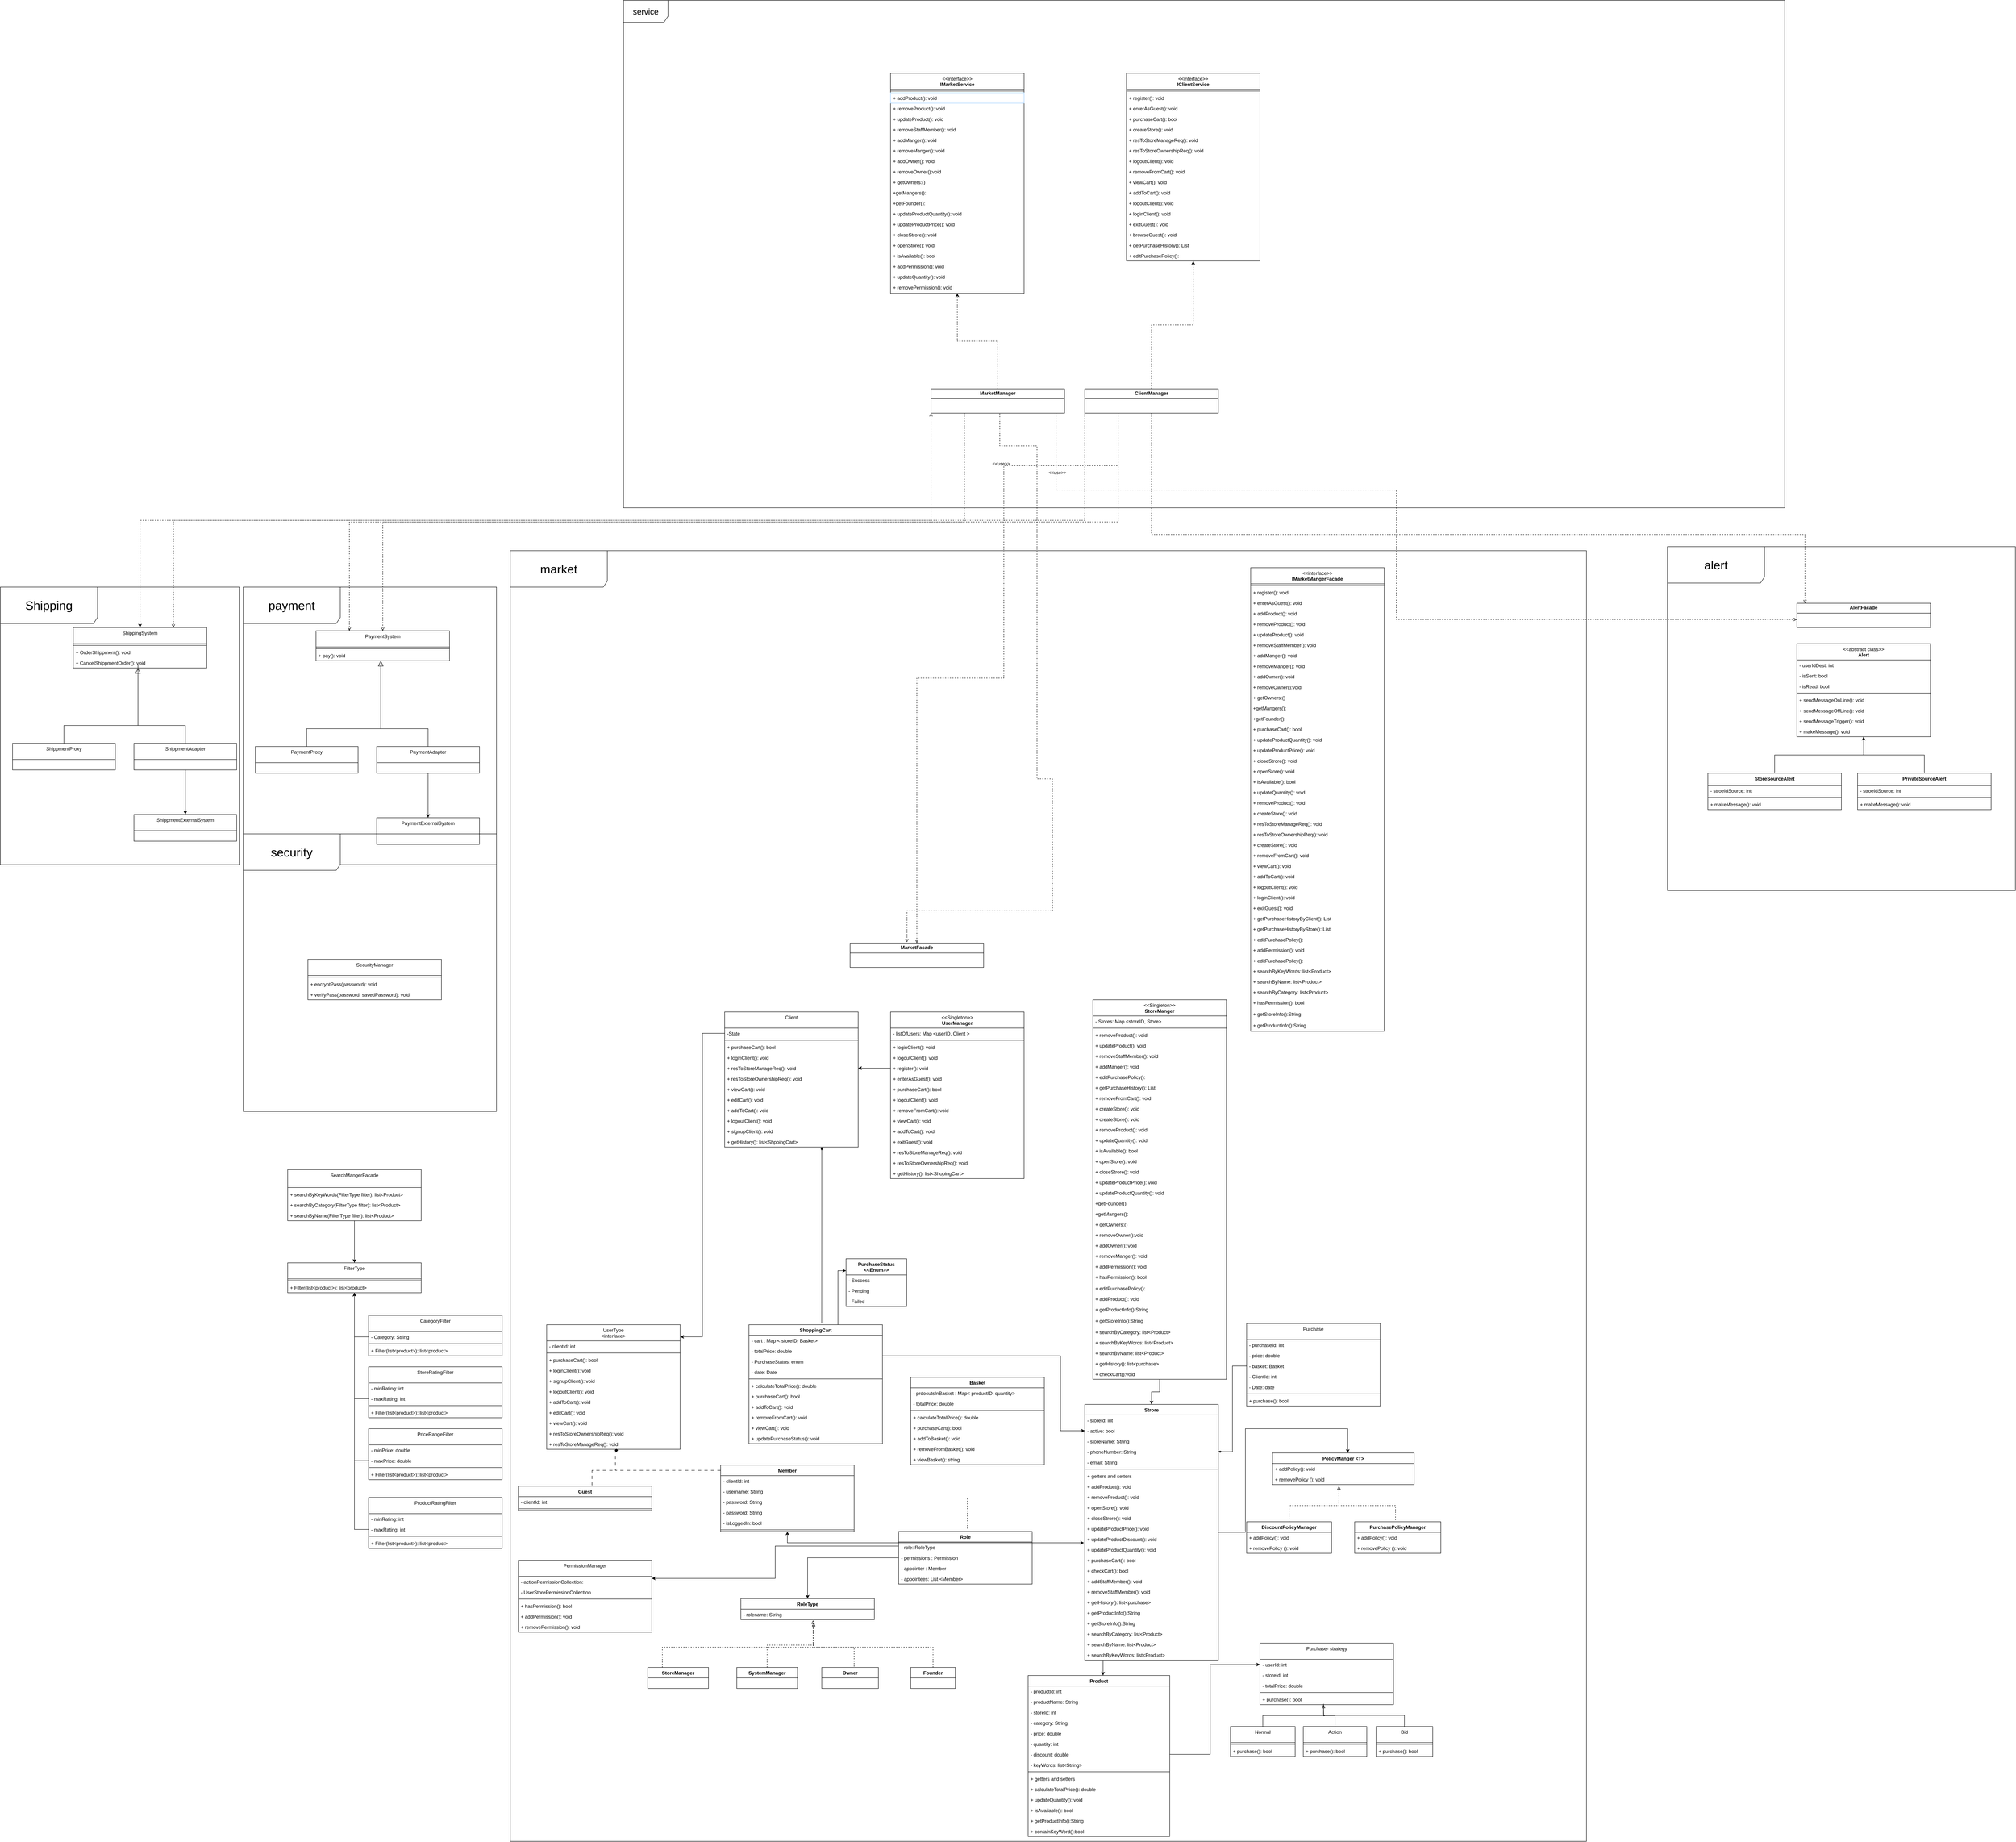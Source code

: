 <mxfile version="24.3.1" type="device">
  <diagram name="‫עמוד-1‬" id="TzBRaIEQAyytvSw9Mdv-">
    <mxGraphModel dx="2551" dy="1732" grid="1" gridSize="10" guides="1" tooltips="1" connect="1" arrows="1" fold="1" page="1" pageScale="1" pageWidth="827" pageHeight="1169" math="0" shadow="0">
      <root>
        <mxCell id="0" />
        <mxCell id="1" parent="0" />
        <mxCell id="pJkwpibmYWs6iMc-g0Pl-5" value="Product" style="swimlane;fontStyle=1;align=center;verticalAlign=top;childLayout=stackLayout;horizontal=1;startSize=26;horizontalStack=0;resizeParent=1;resizeParentMax=0;resizeLast=0;collapsible=1;marginBottom=0;whiteSpace=wrap;html=1;" parent="1" vertex="1">
          <mxGeometry x="1050" y="3030" width="350" height="398" as="geometry" />
        </mxCell>
        <mxCell id="pJkwpibmYWs6iMc-g0Pl-6" value="- productId: int" style="text;strokeColor=none;fillColor=none;align=left;verticalAlign=top;spacingLeft=4;spacingRight=4;overflow=hidden;rotatable=0;points=[[0,0.5],[1,0.5]];portConstraint=eastwest;whiteSpace=wrap;html=1;" parent="pJkwpibmYWs6iMc-g0Pl-5" vertex="1">
          <mxGeometry y="26" width="350" height="26" as="geometry" />
        </mxCell>
        <mxCell id="pJkwpibmYWs6iMc-g0Pl-9" value="- productName: String" style="text;strokeColor=none;fillColor=none;align=left;verticalAlign=top;spacingLeft=4;spacingRight=4;overflow=hidden;rotatable=0;points=[[0,0.5],[1,0.5]];portConstraint=eastwest;whiteSpace=wrap;html=1;" parent="pJkwpibmYWs6iMc-g0Pl-5" vertex="1">
          <mxGeometry y="52" width="350" height="26" as="geometry" />
        </mxCell>
        <mxCell id="pJkwpibmYWs6iMc-g0Pl-10" value="- storeId: int" style="text;strokeColor=none;fillColor=none;align=left;verticalAlign=top;spacingLeft=4;spacingRight=4;overflow=hidden;rotatable=0;points=[[0,0.5],[1,0.5]];portConstraint=eastwest;whiteSpace=wrap;html=1;" parent="pJkwpibmYWs6iMc-g0Pl-5" vertex="1">
          <mxGeometry y="78" width="350" height="26" as="geometry" />
        </mxCell>
        <mxCell id="pJkwpibmYWs6iMc-g0Pl-11" value="- category: String" style="text;strokeColor=none;fillColor=none;align=left;verticalAlign=top;spacingLeft=4;spacingRight=4;overflow=hidden;rotatable=0;points=[[0,0.5],[1,0.5]];portConstraint=eastwest;whiteSpace=wrap;html=1;" parent="pJkwpibmYWs6iMc-g0Pl-5" vertex="1">
          <mxGeometry y="104" width="350" height="26" as="geometry" />
        </mxCell>
        <mxCell id="pJkwpibmYWs6iMc-g0Pl-12" value="- price: double" style="text;strokeColor=none;fillColor=none;align=left;verticalAlign=top;spacingLeft=4;spacingRight=4;overflow=hidden;rotatable=0;points=[[0,0.5],[1,0.5]];portConstraint=eastwest;whiteSpace=wrap;html=1;" parent="pJkwpibmYWs6iMc-g0Pl-5" vertex="1">
          <mxGeometry y="130" width="350" height="26" as="geometry" />
        </mxCell>
        <mxCell id="pJkwpibmYWs6iMc-g0Pl-14" value="- quantity: int" style="text;strokeColor=none;fillColor=none;align=left;verticalAlign=top;spacingLeft=4;spacingRight=4;overflow=hidden;rotatable=0;points=[[0,0.5],[1,0.5]];portConstraint=eastwest;whiteSpace=wrap;html=1;" parent="pJkwpibmYWs6iMc-g0Pl-5" vertex="1">
          <mxGeometry y="156" width="350" height="26" as="geometry" />
        </mxCell>
        <mxCell id="pJkwpibmYWs6iMc-g0Pl-13" value="- discount: double" style="text;strokeColor=none;fillColor=none;align=left;verticalAlign=top;spacingLeft=4;spacingRight=4;overflow=hidden;rotatable=0;points=[[0,0.5],[1,0.5]];portConstraint=eastwest;whiteSpace=wrap;html=1;" parent="pJkwpibmYWs6iMc-g0Pl-5" vertex="1">
          <mxGeometry y="182" width="350" height="26" as="geometry" />
        </mxCell>
        <mxCell id="ufwOjHbq8k8JuTFZ5aPt-82" value="- keyWords: list&amp;lt;String&amp;gt;" style="text;strokeColor=none;fillColor=none;align=left;verticalAlign=top;spacingLeft=4;spacingRight=4;overflow=hidden;rotatable=0;points=[[0,0.5],[1,0.5]];portConstraint=eastwest;whiteSpace=wrap;html=1;" vertex="1" parent="pJkwpibmYWs6iMc-g0Pl-5">
          <mxGeometry y="208" width="350" height="26" as="geometry" />
        </mxCell>
        <mxCell id="pJkwpibmYWs6iMc-g0Pl-7" value="" style="line;strokeWidth=1;fillColor=none;align=left;verticalAlign=middle;spacingTop=-1;spacingLeft=3;spacingRight=3;rotatable=0;labelPosition=right;points=[];portConstraint=eastwest;strokeColor=inherit;" parent="pJkwpibmYWs6iMc-g0Pl-5" vertex="1">
          <mxGeometry y="234" width="350" height="8" as="geometry" />
        </mxCell>
        <mxCell id="pJkwpibmYWs6iMc-g0Pl-8" value="+ getters and setters" style="text;strokeColor=none;fillColor=none;align=left;verticalAlign=top;spacingLeft=4;spacingRight=4;overflow=hidden;rotatable=0;points=[[0,0.5],[1,0.5]];portConstraint=eastwest;whiteSpace=wrap;html=1;" parent="pJkwpibmYWs6iMc-g0Pl-5" vertex="1">
          <mxGeometry y="242" width="350" height="26" as="geometry" />
        </mxCell>
        <mxCell id="pJkwpibmYWs6iMc-g0Pl-15" value="+ calculateTotalPrice(): double" style="text;strokeColor=none;fillColor=none;align=left;verticalAlign=top;spacingLeft=4;spacingRight=4;overflow=hidden;rotatable=0;points=[[0,0.5],[1,0.5]];portConstraint=eastwest;whiteSpace=wrap;html=1;" parent="pJkwpibmYWs6iMc-g0Pl-5" vertex="1">
          <mxGeometry y="268" width="350" height="26" as="geometry" />
        </mxCell>
        <mxCell id="pJkwpibmYWs6iMc-g0Pl-16" value="+ updateQuantity(): void" style="text;strokeColor=none;fillColor=none;align=left;verticalAlign=top;spacingLeft=4;spacingRight=4;overflow=hidden;rotatable=0;points=[[0,0.5],[1,0.5]];portConstraint=eastwest;whiteSpace=wrap;html=1;" parent="pJkwpibmYWs6iMc-g0Pl-5" vertex="1">
          <mxGeometry y="294" width="350" height="26" as="geometry" />
        </mxCell>
        <mxCell id="pJkwpibmYWs6iMc-g0Pl-37" value="+ isAvailable(): bool" style="text;strokeColor=none;fillColor=none;align=left;verticalAlign=top;spacingLeft=4;spacingRight=4;overflow=hidden;rotatable=0;points=[[0,0.5],[1,0.5]];portConstraint=eastwest;whiteSpace=wrap;html=1;" parent="pJkwpibmYWs6iMc-g0Pl-5" vertex="1">
          <mxGeometry y="320" width="350" height="26" as="geometry" />
        </mxCell>
        <mxCell id="ufwOjHbq8k8JuTFZ5aPt-81" value="+ getProductInfo():String&amp;nbsp;" style="text;strokeColor=none;fillColor=none;align=left;verticalAlign=top;spacingLeft=4;spacingRight=4;overflow=hidden;rotatable=0;points=[[0,0.5],[1,0.5]];portConstraint=eastwest;whiteSpace=wrap;html=1;" vertex="1" parent="pJkwpibmYWs6iMc-g0Pl-5">
          <mxGeometry y="346" width="350" height="26" as="geometry" />
        </mxCell>
        <mxCell id="ufwOjHbq8k8JuTFZ5aPt-83" value="+ containKeyWord():bool" style="text;strokeColor=none;fillColor=none;align=left;verticalAlign=top;spacingLeft=4;spacingRight=4;overflow=hidden;rotatable=0;points=[[0,0.5],[1,0.5]];portConstraint=eastwest;whiteSpace=wrap;html=1;" vertex="1" parent="pJkwpibmYWs6iMc-g0Pl-5">
          <mxGeometry y="372" width="350" height="26" as="geometry" />
        </mxCell>
        <mxCell id="pJkwpibmYWs6iMc-g0Pl-17" value="Strore" style="swimlane;fontStyle=1;align=center;verticalAlign=top;childLayout=stackLayout;horizontal=1;startSize=26;horizontalStack=0;resizeParent=1;resizeParentMax=0;resizeLast=0;collapsible=1;marginBottom=0;whiteSpace=wrap;html=1;" parent="1" vertex="1">
          <mxGeometry x="1190" y="2360" width="330" height="632" as="geometry" />
        </mxCell>
        <mxCell id="pJkwpibmYWs6iMc-g0Pl-18" value="- storeId: int" style="text;strokeColor=none;fillColor=none;align=left;verticalAlign=top;spacingLeft=4;spacingRight=4;overflow=hidden;rotatable=0;points=[[0,0.5],[1,0.5]];portConstraint=eastwest;whiteSpace=wrap;html=1;" parent="pJkwpibmYWs6iMc-g0Pl-17" vertex="1">
          <mxGeometry y="26" width="330" height="26" as="geometry" />
        </mxCell>
        <mxCell id="pJkwpibmYWs6iMc-g0Pl-29" value="- active: bool" style="text;strokeColor=none;fillColor=none;align=left;verticalAlign=top;spacingLeft=4;spacingRight=4;overflow=hidden;rotatable=0;points=[[0,0.5],[1,0.5]];portConstraint=eastwest;whiteSpace=wrap;html=1;" parent="pJkwpibmYWs6iMc-g0Pl-17" vertex="1">
          <mxGeometry y="52" width="330" height="26" as="geometry" />
        </mxCell>
        <mxCell id="pJkwpibmYWs6iMc-g0Pl-19" value="- storeName: String" style="text;strokeColor=none;fillColor=none;align=left;verticalAlign=top;spacingLeft=4;spacingRight=4;overflow=hidden;rotatable=0;points=[[0,0.5],[1,0.5]];portConstraint=eastwest;whiteSpace=wrap;html=1;" parent="pJkwpibmYWs6iMc-g0Pl-17" vertex="1">
          <mxGeometry y="78" width="330" height="26" as="geometry" />
        </mxCell>
        <mxCell id="pJkwpibmYWs6iMc-g0Pl-20" value="- phoneNumber: String" style="text;strokeColor=none;fillColor=none;align=left;verticalAlign=top;spacingLeft=4;spacingRight=4;overflow=hidden;rotatable=0;points=[[0,0.5],[1,0.5]];portConstraint=eastwest;whiteSpace=wrap;html=1;" parent="pJkwpibmYWs6iMc-g0Pl-17" vertex="1">
          <mxGeometry y="104" width="330" height="26" as="geometry" />
        </mxCell>
        <mxCell id="pJkwpibmYWs6iMc-g0Pl-21" value="- email: String" style="text;strokeColor=none;fillColor=none;align=left;verticalAlign=top;spacingLeft=4;spacingRight=4;overflow=hidden;rotatable=0;points=[[0,0.5],[1,0.5]];portConstraint=eastwest;whiteSpace=wrap;html=1;" parent="pJkwpibmYWs6iMc-g0Pl-17" vertex="1">
          <mxGeometry y="130" width="330" height="26" as="geometry" />
        </mxCell>
        <mxCell id="pJkwpibmYWs6iMc-g0Pl-25" value="" style="line;strokeWidth=1;fillColor=none;align=left;verticalAlign=middle;spacingTop=-1;spacingLeft=3;spacingRight=3;rotatable=0;labelPosition=right;points=[];portConstraint=eastwest;strokeColor=inherit;" parent="pJkwpibmYWs6iMc-g0Pl-17" vertex="1">
          <mxGeometry y="156" width="330" height="8" as="geometry" />
        </mxCell>
        <mxCell id="pJkwpibmYWs6iMc-g0Pl-26" value="+ getters and setters" style="text;strokeColor=none;fillColor=none;align=left;verticalAlign=top;spacingLeft=4;spacingRight=4;overflow=hidden;rotatable=0;points=[[0,0.5],[1,0.5]];portConstraint=eastwest;whiteSpace=wrap;html=1;" parent="pJkwpibmYWs6iMc-g0Pl-17" vertex="1">
          <mxGeometry y="164" width="330" height="26" as="geometry" />
        </mxCell>
        <mxCell id="pJkwpibmYWs6iMc-g0Pl-27" value="+ addProduct(): void" style="text;strokeColor=none;fillColor=none;align=left;verticalAlign=top;spacingLeft=4;spacingRight=4;overflow=hidden;rotatable=0;points=[[0,0.5],[1,0.5]];portConstraint=eastwest;whiteSpace=wrap;html=1;" parent="pJkwpibmYWs6iMc-g0Pl-17" vertex="1">
          <mxGeometry y="190" width="330" height="26" as="geometry" />
        </mxCell>
        <mxCell id="pJkwpibmYWs6iMc-g0Pl-28" value="+ removeProduct(): void" style="text;strokeColor=none;fillColor=none;align=left;verticalAlign=top;spacingLeft=4;spacingRight=4;overflow=hidden;rotatable=0;points=[[0,0.5],[1,0.5]];portConstraint=eastwest;whiteSpace=wrap;html=1;" parent="pJkwpibmYWs6iMc-g0Pl-17" vertex="1">
          <mxGeometry y="216" width="330" height="26" as="geometry" />
        </mxCell>
        <mxCell id="pJkwpibmYWs6iMc-g0Pl-30" value="+ openStore(): void" style="text;strokeColor=none;fillColor=none;align=left;verticalAlign=top;spacingLeft=4;spacingRight=4;overflow=hidden;rotatable=0;points=[[0,0.5],[1,0.5]];portConstraint=eastwest;whiteSpace=wrap;html=1;" parent="pJkwpibmYWs6iMc-g0Pl-17" vertex="1">
          <mxGeometry y="242" width="330" height="26" as="geometry" />
        </mxCell>
        <mxCell id="pJkwpibmYWs6iMc-g0Pl-31" value="+ closeStrore(): void" style="text;strokeColor=none;fillColor=none;align=left;verticalAlign=top;spacingLeft=4;spacingRight=4;overflow=hidden;rotatable=0;points=[[0,0.5],[1,0.5]];portConstraint=eastwest;whiteSpace=wrap;html=1;" parent="pJkwpibmYWs6iMc-g0Pl-17" vertex="1">
          <mxGeometry y="268" width="330" height="26" as="geometry" />
        </mxCell>
        <mxCell id="pJkwpibmYWs6iMc-g0Pl-32" value="+ updateProductPrice(): void" style="text;strokeColor=none;fillColor=none;align=left;verticalAlign=top;spacingLeft=4;spacingRight=4;overflow=hidden;rotatable=0;points=[[0,0.5],[1,0.5]];portConstraint=eastwest;whiteSpace=wrap;html=1;" parent="pJkwpibmYWs6iMc-g0Pl-17" vertex="1">
          <mxGeometry y="294" width="330" height="26" as="geometry" />
        </mxCell>
        <mxCell id="pJkwpibmYWs6iMc-g0Pl-33" value="+ updateProductDiscount(): void" style="text;strokeColor=none;fillColor=none;align=left;verticalAlign=top;spacingLeft=4;spacingRight=4;overflow=hidden;rotatable=0;points=[[0,0.5],[1,0.5]];portConstraint=eastwest;whiteSpace=wrap;html=1;" parent="pJkwpibmYWs6iMc-g0Pl-17" vertex="1">
          <mxGeometry y="320" width="330" height="26" as="geometry" />
        </mxCell>
        <mxCell id="pJkwpibmYWs6iMc-g0Pl-34" value="+ updateProductQuantity(): void" style="text;strokeColor=none;fillColor=none;align=left;verticalAlign=top;spacingLeft=4;spacingRight=4;overflow=hidden;rotatable=0;points=[[0,0.5],[1,0.5]];portConstraint=eastwest;whiteSpace=wrap;html=1;" parent="pJkwpibmYWs6iMc-g0Pl-17" vertex="1">
          <mxGeometry y="346" width="330" height="26" as="geometry" />
        </mxCell>
        <mxCell id="pJkwpibmYWs6iMc-g0Pl-35" value="+ purchaseCart(): bool" style="text;strokeColor=none;fillColor=none;align=left;verticalAlign=top;spacingLeft=4;spacingRight=4;overflow=hidden;rotatable=0;points=[[0,0.5],[1,0.5]];portConstraint=eastwest;whiteSpace=wrap;html=1;" parent="pJkwpibmYWs6iMc-g0Pl-17" vertex="1">
          <mxGeometry y="372" width="330" height="26" as="geometry" />
        </mxCell>
        <mxCell id="pJkwpibmYWs6iMc-g0Pl-36" value="+ checkCart(): bool" style="text;strokeColor=none;fillColor=none;align=left;verticalAlign=top;spacingLeft=4;spacingRight=4;overflow=hidden;rotatable=0;points=[[0,0.5],[1,0.5]];portConstraint=eastwest;whiteSpace=wrap;html=1;" parent="pJkwpibmYWs6iMc-g0Pl-17" vertex="1">
          <mxGeometry y="398" width="330" height="26" as="geometry" />
        </mxCell>
        <mxCell id="pJkwpibmYWs6iMc-g0Pl-60" value="+ addStaffMember(): void" style="text;strokeColor=none;fillColor=none;align=left;verticalAlign=top;spacingLeft=4;spacingRight=4;overflow=hidden;rotatable=0;points=[[0,0.5],[1,0.5]];portConstraint=eastwest;whiteSpace=wrap;html=1;" parent="pJkwpibmYWs6iMc-g0Pl-17" vertex="1">
          <mxGeometry y="424" width="330" height="26" as="geometry" />
        </mxCell>
        <mxCell id="pJkwpibmYWs6iMc-g0Pl-61" value="+ removeStaffMember(): void" style="text;strokeColor=none;fillColor=none;align=left;verticalAlign=top;spacingLeft=4;spacingRight=4;overflow=hidden;rotatable=0;points=[[0,0.5],[1,0.5]];portConstraint=eastwest;whiteSpace=wrap;html=1;" parent="pJkwpibmYWs6iMc-g0Pl-17" vertex="1">
          <mxGeometry y="450" width="330" height="26" as="geometry" />
        </mxCell>
        <mxCell id="ufwOjHbq8k8JuTFZ5aPt-65" value="+ getHistory(): list&amp;lt;purchase&amp;gt;" style="text;strokeColor=none;fillColor=none;align=left;verticalAlign=top;spacingLeft=4;spacingRight=4;overflow=hidden;rotatable=0;points=[[0,0.5],[1,0.5]];portConstraint=eastwest;whiteSpace=wrap;html=1;" vertex="1" parent="pJkwpibmYWs6iMc-g0Pl-17">
          <mxGeometry y="476" width="330" height="26" as="geometry" />
        </mxCell>
        <mxCell id="ufwOjHbq8k8JuTFZ5aPt-80" value="+ getProductInfo():String&amp;nbsp;" style="text;strokeColor=none;fillColor=none;align=left;verticalAlign=top;spacingLeft=4;spacingRight=4;overflow=hidden;rotatable=0;points=[[0,0.5],[1,0.5]];portConstraint=eastwest;whiteSpace=wrap;html=1;" vertex="1" parent="pJkwpibmYWs6iMc-g0Pl-17">
          <mxGeometry y="502" width="330" height="26" as="geometry" />
        </mxCell>
        <mxCell id="ufwOjHbq8k8JuTFZ5aPt-79" value="+ getStoreInfo():String&amp;nbsp;" style="text;strokeColor=none;fillColor=none;align=left;verticalAlign=top;spacingLeft=4;spacingRight=4;overflow=hidden;rotatable=0;points=[[0,0.5],[1,0.5]];portConstraint=eastwest;whiteSpace=wrap;html=1;" vertex="1" parent="pJkwpibmYWs6iMc-g0Pl-17">
          <mxGeometry y="528" width="330" height="26" as="geometry" />
        </mxCell>
        <mxCell id="ufwOjHbq8k8JuTFZ5aPt-84" value="+ searchByCategory: list&amp;lt;Product&amp;gt;" style="text;strokeColor=none;fillColor=none;align=left;verticalAlign=top;spacingLeft=4;spacingRight=4;overflow=hidden;rotatable=0;points=[[0,0.5],[1,0.5]];portConstraint=eastwest;whiteSpace=wrap;html=1;" vertex="1" parent="pJkwpibmYWs6iMc-g0Pl-17">
          <mxGeometry y="554" width="330" height="26" as="geometry" />
        </mxCell>
        <mxCell id="ufwOjHbq8k8JuTFZ5aPt-85" value="+ searchByName: list&amp;lt;Product&amp;gt;" style="text;strokeColor=none;fillColor=none;align=left;verticalAlign=top;spacingLeft=4;spacingRight=4;overflow=hidden;rotatable=0;points=[[0,0.5],[1,0.5]];portConstraint=eastwest;whiteSpace=wrap;html=1;" vertex="1" parent="pJkwpibmYWs6iMc-g0Pl-17">
          <mxGeometry y="580" width="330" height="26" as="geometry" />
        </mxCell>
        <mxCell id="ufwOjHbq8k8JuTFZ5aPt-86" value="+ searchByKeyWords: list&amp;lt;Product&amp;gt;" style="text;strokeColor=none;fillColor=none;align=left;verticalAlign=top;spacingLeft=4;spacingRight=4;overflow=hidden;rotatable=0;points=[[0,0.5],[1,0.5]];portConstraint=eastwest;whiteSpace=wrap;html=1;" vertex="1" parent="pJkwpibmYWs6iMc-g0Pl-17">
          <mxGeometry y="606" width="330" height="26" as="geometry" />
        </mxCell>
        <mxCell id="pJkwpibmYWs6iMc-g0Pl-82" value="&lt;p style=&quot;margin:0px;margin-top:4px;text-align:center;&quot;&gt;&lt;b&gt;MarketFacade&lt;/b&gt;&lt;/p&gt;&lt;hr size=&quot;1&quot; style=&quot;border-style:solid;&quot;&gt;&lt;div style=&quot;height:2px;&quot;&gt;&lt;/div&gt;" style="verticalAlign=top;align=left;overflow=fill;html=1;whiteSpace=wrap;" parent="1" vertex="1">
          <mxGeometry x="610" y="1220" width="330" height="60" as="geometry" />
        </mxCell>
        <mxCell id="pJkwpibmYWs6iMc-g0Pl-86" value="&lt;div&gt;&lt;span style=&quot;font-weight: normal;&quot;&gt;&amp;lt;&amp;lt;abstract class&amp;gt;&amp;gt;&lt;/span&gt;&lt;/div&gt;Alert" style="swimlane;fontStyle=1;align=center;verticalAlign=top;childLayout=stackLayout;horizontal=1;startSize=40;horizontalStack=0;resizeParent=1;resizeParentMax=0;resizeLast=0;collapsible=1;marginBottom=0;whiteSpace=wrap;html=1;" parent="1" vertex="1">
          <mxGeometry x="2950" y="480" width="330" height="230" as="geometry" />
        </mxCell>
        <mxCell id="pJkwpibmYWs6iMc-g0Pl-87" value="- userIdDest: int" style="text;strokeColor=none;fillColor=none;align=left;verticalAlign=top;spacingLeft=4;spacingRight=4;overflow=hidden;rotatable=0;points=[[0,0.5],[1,0.5]];portConstraint=eastwest;whiteSpace=wrap;html=1;" parent="pJkwpibmYWs6iMc-g0Pl-86" vertex="1">
          <mxGeometry y="40" width="330" height="26" as="geometry" />
        </mxCell>
        <mxCell id="pJkwpibmYWs6iMc-g0Pl-92" value="- isSent: bool" style="text;strokeColor=none;fillColor=none;align=left;verticalAlign=top;spacingLeft=4;spacingRight=4;overflow=hidden;rotatable=0;points=[[0,0.5],[1,0.5]];portConstraint=eastwest;whiteSpace=wrap;html=1;" parent="pJkwpibmYWs6iMc-g0Pl-86" vertex="1">
          <mxGeometry y="66" width="330" height="26" as="geometry" />
        </mxCell>
        <mxCell id="pJkwpibmYWs6iMc-g0Pl-93" value="- isRead: bool" style="text;strokeColor=none;fillColor=none;align=left;verticalAlign=top;spacingLeft=4;spacingRight=4;overflow=hidden;rotatable=0;points=[[0,0.5],[1,0.5]];portConstraint=eastwest;whiteSpace=wrap;html=1;" parent="pJkwpibmYWs6iMc-g0Pl-86" vertex="1">
          <mxGeometry y="92" width="330" height="26" as="geometry" />
        </mxCell>
        <mxCell id="pJkwpibmYWs6iMc-g0Pl-88" value="" style="line;strokeWidth=1;fillColor=none;align=left;verticalAlign=middle;spacingTop=-1;spacingLeft=3;spacingRight=3;rotatable=0;labelPosition=right;points=[];portConstraint=eastwest;strokeColor=inherit;" parent="pJkwpibmYWs6iMc-g0Pl-86" vertex="1">
          <mxGeometry y="118" width="330" height="8" as="geometry" />
        </mxCell>
        <mxCell id="pJkwpibmYWs6iMc-g0Pl-89" value="+ sendMessageOnLine(): void" style="text;strokeColor=none;fillColor=none;align=left;verticalAlign=top;spacingLeft=4;spacingRight=4;overflow=hidden;rotatable=0;points=[[0,0.5],[1,0.5]];portConstraint=eastwest;whiteSpace=wrap;html=1;" parent="pJkwpibmYWs6iMc-g0Pl-86" vertex="1">
          <mxGeometry y="126" width="330" height="26" as="geometry" />
        </mxCell>
        <mxCell id="pJkwpibmYWs6iMc-g0Pl-90" value="+ sendMessageOffLine(): void" style="text;strokeColor=none;fillColor=none;align=left;verticalAlign=top;spacingLeft=4;spacingRight=4;overflow=hidden;rotatable=0;points=[[0,0.5],[1,0.5]];portConstraint=eastwest;whiteSpace=wrap;html=1;" parent="pJkwpibmYWs6iMc-g0Pl-86" vertex="1">
          <mxGeometry y="152" width="330" height="26" as="geometry" />
        </mxCell>
        <mxCell id="pJkwpibmYWs6iMc-g0Pl-91" value="+ sendMessageTrigger(): void" style="text;strokeColor=none;fillColor=none;align=left;verticalAlign=top;spacingLeft=4;spacingRight=4;overflow=hidden;rotatable=0;points=[[0,0.5],[1,0.5]];portConstraint=eastwest;whiteSpace=wrap;html=1;" parent="pJkwpibmYWs6iMc-g0Pl-86" vertex="1">
          <mxGeometry y="178" width="330" height="26" as="geometry" />
        </mxCell>
        <mxCell id="pJkwpibmYWs6iMc-g0Pl-102" value="+ makeMessage(): void" style="text;strokeColor=none;fillColor=none;align=left;verticalAlign=top;spacingLeft=4;spacingRight=4;overflow=hidden;rotatable=0;points=[[0,0.5],[1,0.5]];portConstraint=eastwest;whiteSpace=wrap;html=1;" parent="pJkwpibmYWs6iMc-g0Pl-86" vertex="1">
          <mxGeometry y="204" width="330" height="26" as="geometry" />
        </mxCell>
        <mxCell id="pJkwpibmYWs6iMc-g0Pl-109" style="edgeStyle=orthogonalEdgeStyle;rounded=0;orthogonalLoop=1;jettySize=auto;html=1;exitX=0.5;exitY=0;exitDx=0;exitDy=0;" parent="1" source="pJkwpibmYWs6iMc-g0Pl-94" target="pJkwpibmYWs6iMc-g0Pl-86" edge="1">
          <mxGeometry relative="1" as="geometry" />
        </mxCell>
        <mxCell id="pJkwpibmYWs6iMc-g0Pl-94" value="&lt;div&gt;&lt;span style=&quot;background-color: initial;&quot;&gt;StoreSourceAlert&lt;/span&gt;&lt;br&gt;&lt;/div&gt;" style="swimlane;fontStyle=1;align=center;verticalAlign=top;childLayout=stackLayout;horizontal=1;startSize=30;horizontalStack=0;resizeParent=1;resizeParentMax=0;resizeLast=0;collapsible=1;marginBottom=0;whiteSpace=wrap;html=1;" parent="1" vertex="1">
          <mxGeometry x="2730" y="800" width="330" height="90" as="geometry" />
        </mxCell>
        <mxCell id="pJkwpibmYWs6iMc-g0Pl-95" value="- stroeIdSource: int" style="text;strokeColor=none;fillColor=none;align=left;verticalAlign=top;spacingLeft=4;spacingRight=4;overflow=hidden;rotatable=0;points=[[0,0.5],[1,0.5]];portConstraint=eastwest;whiteSpace=wrap;html=1;" parent="pJkwpibmYWs6iMc-g0Pl-94" vertex="1">
          <mxGeometry y="30" width="330" height="26" as="geometry" />
        </mxCell>
        <mxCell id="pJkwpibmYWs6iMc-g0Pl-98" value="" style="line;strokeWidth=1;fillColor=none;align=left;verticalAlign=middle;spacingTop=-1;spacingLeft=3;spacingRight=3;rotatable=0;labelPosition=right;points=[];portConstraint=eastwest;strokeColor=inherit;" parent="pJkwpibmYWs6iMc-g0Pl-94" vertex="1">
          <mxGeometry y="56" width="330" height="8" as="geometry" />
        </mxCell>
        <mxCell id="pJkwpibmYWs6iMc-g0Pl-103" value="+ makeMessage(): void" style="text;strokeColor=none;fillColor=none;align=left;verticalAlign=top;spacingLeft=4;spacingRight=4;overflow=hidden;rotatable=0;points=[[0,0.5],[1,0.5]];portConstraint=eastwest;whiteSpace=wrap;html=1;" parent="pJkwpibmYWs6iMc-g0Pl-94" vertex="1">
          <mxGeometry y="64" width="330" height="26" as="geometry" />
        </mxCell>
        <mxCell id="pJkwpibmYWs6iMc-g0Pl-108" style="edgeStyle=orthogonalEdgeStyle;rounded=0;orthogonalLoop=1;jettySize=auto;html=1;exitX=0.5;exitY=0;exitDx=0;exitDy=0;" parent="1" source="pJkwpibmYWs6iMc-g0Pl-104" target="pJkwpibmYWs6iMc-g0Pl-86" edge="1">
          <mxGeometry relative="1" as="geometry" />
        </mxCell>
        <mxCell id="pJkwpibmYWs6iMc-g0Pl-104" value="&lt;div&gt;&lt;span style=&quot;background-color: initial;&quot;&gt;PrivateSourceAlert&lt;/span&gt;&lt;br&gt;&lt;/div&gt;" style="swimlane;fontStyle=1;align=center;verticalAlign=top;childLayout=stackLayout;horizontal=1;startSize=30;horizontalStack=0;resizeParent=1;resizeParentMax=0;resizeLast=0;collapsible=1;marginBottom=0;whiteSpace=wrap;html=1;" parent="1" vertex="1">
          <mxGeometry x="3100" y="800" width="330" height="90" as="geometry" />
        </mxCell>
        <mxCell id="pJkwpibmYWs6iMc-g0Pl-105" value="- stroeIdSource: int" style="text;strokeColor=none;fillColor=none;align=left;verticalAlign=top;spacingLeft=4;spacingRight=4;overflow=hidden;rotatable=0;points=[[0,0.5],[1,0.5]];portConstraint=eastwest;whiteSpace=wrap;html=1;" parent="pJkwpibmYWs6iMc-g0Pl-104" vertex="1">
          <mxGeometry y="30" width="330" height="26" as="geometry" />
        </mxCell>
        <mxCell id="pJkwpibmYWs6iMc-g0Pl-106" value="" style="line;strokeWidth=1;fillColor=none;align=left;verticalAlign=middle;spacingTop=-1;spacingLeft=3;spacingRight=3;rotatable=0;labelPosition=right;points=[];portConstraint=eastwest;strokeColor=inherit;" parent="pJkwpibmYWs6iMc-g0Pl-104" vertex="1">
          <mxGeometry y="56" width="330" height="8" as="geometry" />
        </mxCell>
        <mxCell id="pJkwpibmYWs6iMc-g0Pl-107" value="+ makeMessage(): void" style="text;strokeColor=none;fillColor=none;align=left;verticalAlign=top;spacingLeft=4;spacingRight=4;overflow=hidden;rotatable=0;points=[[0,0.5],[1,0.5]];portConstraint=eastwest;whiteSpace=wrap;html=1;" parent="pJkwpibmYWs6iMc-g0Pl-104" vertex="1">
          <mxGeometry y="64" width="330" height="26" as="geometry" />
        </mxCell>
        <mxCell id="FDom4B-1fI0kme8VLFCk-36" value="&lt;span style=&quot;font-weight: 400;&quot;&gt;PaymentSystem&lt;/span&gt;&lt;div&gt;&lt;/div&gt;" style="swimlane;fontStyle=1;align=center;verticalAlign=top;childLayout=stackLayout;horizontal=1;startSize=40;horizontalStack=0;resizeParent=1;resizeParentMax=0;resizeLast=0;collapsible=1;marginBottom=0;whiteSpace=wrap;html=1;" parent="1" vertex="1">
          <mxGeometry x="-710" y="448" width="330" height="74" as="geometry" />
        </mxCell>
        <mxCell id="FDom4B-1fI0kme8VLFCk-38" value="" style="line;strokeWidth=1;fillColor=none;align=left;verticalAlign=middle;spacingTop=-1;spacingLeft=3;spacingRight=3;rotatable=0;labelPosition=right;points=[];portConstraint=eastwest;strokeColor=inherit;" parent="FDom4B-1fI0kme8VLFCk-36" vertex="1">
          <mxGeometry y="40" width="330" height="8" as="geometry" />
        </mxCell>
        <mxCell id="FDom4B-1fI0kme8VLFCk-39" value="+ pay(): void" style="text;strokeColor=none;fillColor=none;align=left;verticalAlign=top;spacingLeft=4;spacingRight=4;overflow=hidden;rotatable=0;points=[[0,0.5],[1,0.5]];portConstraint=eastwest;whiteSpace=wrap;html=1;" parent="FDom4B-1fI0kme8VLFCk-36" vertex="1">
          <mxGeometry y="48" width="330" height="26" as="geometry" />
        </mxCell>
        <mxCell id="Y52V_lKeD_fTKlsu9Hky-25" style="edgeStyle=orthogonalEdgeStyle;rounded=0;orthogonalLoop=1;jettySize=auto;html=1;entryX=0.5;entryY=0;entryDx=0;entryDy=0;" parent="1" source="FDom4B-1fI0kme8VLFCk-43" target="Y52V_lKeD_fTKlsu9Hky-24" edge="1">
          <mxGeometry relative="1" as="geometry" />
        </mxCell>
        <mxCell id="FDom4B-1fI0kme8VLFCk-43" value="&lt;span style=&quot;font-weight: 400;&quot;&gt;PaymentAdapter&lt;/span&gt;&lt;div&gt;&lt;/div&gt;" style="swimlane;fontStyle=1;align=center;verticalAlign=top;childLayout=stackLayout;horizontal=1;startSize=40;horizontalStack=0;resizeParent=1;resizeParentMax=0;resizeLast=0;collapsible=1;marginBottom=0;whiteSpace=wrap;html=1;" parent="1" vertex="1">
          <mxGeometry x="-560" y="734" width="254" height="66" as="geometry" />
        </mxCell>
        <mxCell id="FDom4B-1fI0kme8VLFCk-168" style="edgeStyle=orthogonalEdgeStyle;rounded=0;orthogonalLoop=1;jettySize=auto;html=1;exitX=0.5;exitY=1;exitDx=0;exitDy=0;entryX=0.426;entryY=-0.037;entryDx=0;entryDy=0;dashed=1;endArrow=open;endFill=0;entryPerimeter=0;" parent="1" source="FDom4B-1fI0kme8VLFCk-157" target="pJkwpibmYWs6iMc-g0Pl-82" edge="1">
          <mxGeometry relative="1" as="geometry">
            <Array as="points">
              <mxPoint x="980" y="-90" />
              <mxPoint x="980" y="-9" />
              <mxPoint x="1072" y="-9" />
              <mxPoint x="1072" y="814" />
              <mxPoint x="1110" y="814" />
              <mxPoint x="1110" y="1140" />
              <mxPoint x="751" y="1140" />
            </Array>
          </mxGeometry>
        </mxCell>
        <mxCell id="FDom4B-1fI0kme8VLFCk-169" value="&amp;lt;&amp;lt;use&amp;gt;&amp;gt;" style="edgeLabel;html=1;align=center;verticalAlign=middle;resizable=0;points=[];" parent="FDom4B-1fI0kme8VLFCk-168" vertex="1" connectable="0">
          <mxGeometry x="-0.939" y="3" relative="1" as="geometry">
            <mxPoint y="75" as="offset" />
          </mxGeometry>
        </mxCell>
        <mxCell id="ufwOjHbq8k8JuTFZ5aPt-39" style="edgeStyle=orthogonalEdgeStyle;rounded=0;orthogonalLoop=1;jettySize=auto;html=1;exitX=0.5;exitY=0;exitDx=0;exitDy=0;dashed=1;" edge="1" parent="1" source="FDom4B-1fI0kme8VLFCk-157" target="ufwOjHbq8k8JuTFZ5aPt-1">
          <mxGeometry relative="1" as="geometry" />
        </mxCell>
        <mxCell id="ufwOjHbq8k8JuTFZ5aPt-50" style="edgeStyle=orthogonalEdgeStyle;rounded=0;orthogonalLoop=1;jettySize=auto;html=1;exitX=0.25;exitY=1;exitDx=0;exitDy=0;entryX=0.25;entryY=0;entryDx=0;entryDy=0;dashed=1;endArrow=open;endFill=0;" edge="1" parent="1" source="FDom4B-1fI0kme8VLFCk-157" target="FDom4B-1fI0kme8VLFCk-36">
          <mxGeometry relative="1" as="geometry" />
        </mxCell>
        <mxCell id="ufwOjHbq8k8JuTFZ5aPt-52" style="edgeStyle=orthogonalEdgeStyle;rounded=0;orthogonalLoop=1;jettySize=auto;html=1;exitX=0;exitY=1;exitDx=0;exitDy=0;dashed=1;startArrow=open;startFill=0;" edge="1" parent="1" source="FDom4B-1fI0kme8VLFCk-157" target="Y52V_lKeD_fTKlsu9Hky-26">
          <mxGeometry relative="1" as="geometry" />
        </mxCell>
        <mxCell id="FDom4B-1fI0kme8VLFCk-157" value="&lt;p style=&quot;margin:0px;margin-top:4px;text-align:center;&quot;&gt;&lt;b&gt;MarketManager&lt;/b&gt;&lt;/p&gt;&lt;hr size=&quot;1&quot; style=&quot;border-style:solid;&quot;&gt;&lt;div style=&quot;height:2px;&quot;&gt;&lt;/div&gt;" style="verticalAlign=top;align=left;overflow=fill;html=1;whiteSpace=wrap;" parent="1" vertex="1">
          <mxGeometry x="810" y="-150" width="330" height="60" as="geometry" />
        </mxCell>
        <mxCell id="FDom4B-1fI0kme8VLFCk-160" value="&lt;font style=&quot;font-size: 20px;&quot;&gt;service&lt;/font&gt;" style="shape=umlFrame;whiteSpace=wrap;html=1;pointerEvents=0;width=110;height=54;" parent="1" vertex="1">
          <mxGeometry x="50" y="-1110" width="2870" height="1254" as="geometry" />
        </mxCell>
        <mxCell id="FDom4B-1fI0kme8VLFCk-162" value="&lt;font style=&quot;font-size: 30px;&quot;&gt;market&lt;/font&gt;" style="shape=umlFrame;whiteSpace=wrap;html=1;pointerEvents=0;width=240;height=90;" parent="1" vertex="1">
          <mxGeometry x="-230" y="250" width="2660" height="3190" as="geometry" />
        </mxCell>
        <mxCell id="FDom4B-1fI0kme8VLFCk-163" value="&lt;font style=&quot;font-size: 30px;&quot;&gt;alert&lt;/font&gt;" style="shape=umlFrame;whiteSpace=wrap;html=1;pointerEvents=0;width=240;height=90;" parent="1" vertex="1">
          <mxGeometry x="2630" y="240" width="860" height="850" as="geometry" />
        </mxCell>
        <mxCell id="FDom4B-1fI0kme8VLFCk-165" value="&lt;font style=&quot;font-size: 30px;&quot;&gt;Shipping&lt;/font&gt;" style="shape=umlFrame;whiteSpace=wrap;html=1;pointerEvents=0;width=240;height=90;" parent="1" vertex="1">
          <mxGeometry x="-1490" y="340" width="590" height="686" as="geometry" />
        </mxCell>
        <mxCell id="FDom4B-1fI0kme8VLFCk-166" value="&lt;font style=&quot;font-size: 30px;&quot;&gt;payment&lt;/font&gt;" style="shape=umlFrame;whiteSpace=wrap;html=1;pointerEvents=0;width=240;height=90;" parent="1" vertex="1">
          <mxGeometry x="-890" y="340" width="626" height="686" as="geometry" />
        </mxCell>
        <mxCell id="FDom4B-1fI0kme8VLFCk-171" value="&lt;p style=&quot;margin:0px;margin-top:4px;text-align:center;&quot;&gt;&lt;b&gt;AlertFacade&lt;/b&gt;&lt;/p&gt;&lt;hr size=&quot;1&quot; style=&quot;border-style:solid;&quot;&gt;&lt;div style=&quot;height:2px;&quot;&gt;&lt;/div&gt;" style="verticalAlign=top;align=left;overflow=fill;html=1;whiteSpace=wrap;" parent="1" vertex="1">
          <mxGeometry x="2950" y="380" width="330" height="60" as="geometry" />
        </mxCell>
        <mxCell id="FDom4B-1fI0kme8VLFCk-188" value="&lt;span style=&quot;font-weight: 400;&quot;&gt;Purchase- strategy&lt;/span&gt;&lt;div&gt;&lt;/div&gt;" style="swimlane;fontStyle=1;align=center;verticalAlign=top;childLayout=stackLayout;horizontal=1;startSize=40;horizontalStack=0;resizeParent=1;resizeParentMax=0;resizeLast=0;collapsible=1;marginBottom=0;whiteSpace=wrap;html=1;" parent="1" vertex="1">
          <mxGeometry x="1623" y="2950" width="330" height="152" as="geometry" />
        </mxCell>
        <mxCell id="FDom4B-1fI0kme8VLFCk-189" value="- userId: int" style="text;strokeColor=none;fillColor=none;align=left;verticalAlign=top;spacingLeft=4;spacingRight=4;overflow=hidden;rotatable=0;points=[[0,0.5],[1,0.5]];portConstraint=eastwest;whiteSpace=wrap;html=1;" parent="FDom4B-1fI0kme8VLFCk-188" vertex="1">
          <mxGeometry y="40" width="330" height="26" as="geometry" />
        </mxCell>
        <mxCell id="FDom4B-1fI0kme8VLFCk-191" value="- storeId: int" style="text;strokeColor=none;fillColor=none;align=left;verticalAlign=top;spacingLeft=4;spacingRight=4;overflow=hidden;rotatable=0;points=[[0,0.5],[1,0.5]];portConstraint=eastwest;whiteSpace=wrap;html=1;" parent="FDom4B-1fI0kme8VLFCk-188" vertex="1">
          <mxGeometry y="66" width="330" height="26" as="geometry" />
        </mxCell>
        <mxCell id="FDom4B-1fI0kme8VLFCk-193" value="- totalPrice: double" style="text;strokeColor=none;fillColor=none;align=left;verticalAlign=top;spacingLeft=4;spacingRight=4;overflow=hidden;rotatable=0;points=[[0,0.5],[1,0.5]];portConstraint=eastwest;whiteSpace=wrap;html=1;" parent="FDom4B-1fI0kme8VLFCk-188" vertex="1">
          <mxGeometry y="92" width="330" height="26" as="geometry" />
        </mxCell>
        <mxCell id="FDom4B-1fI0kme8VLFCk-194" value="" style="line;strokeWidth=1;fillColor=none;align=left;verticalAlign=middle;spacingTop=-1;spacingLeft=3;spacingRight=3;rotatable=0;labelPosition=right;points=[];portConstraint=eastwest;strokeColor=inherit;" parent="FDom4B-1fI0kme8VLFCk-188" vertex="1">
          <mxGeometry y="118" width="330" height="8" as="geometry" />
        </mxCell>
        <mxCell id="FDom4B-1fI0kme8VLFCk-195" value="+ purchase(): bool" style="text;strokeColor=none;fillColor=none;align=left;verticalAlign=top;spacingLeft=4;spacingRight=4;overflow=hidden;rotatable=0;points=[[0,0.5],[1,0.5]];portConstraint=eastwest;whiteSpace=wrap;html=1;" parent="FDom4B-1fI0kme8VLFCk-188" vertex="1">
          <mxGeometry y="126" width="330" height="26" as="geometry" />
        </mxCell>
        <mxCell id="FDom4B-1fI0kme8VLFCk-196" value="&lt;span style=&quot;font-weight: 400;&quot;&gt;Normal&lt;/span&gt;&lt;div&gt;&lt;/div&gt;" style="swimlane;fontStyle=1;align=center;verticalAlign=top;childLayout=stackLayout;horizontal=1;startSize=40;horizontalStack=0;resizeParent=1;resizeParentMax=0;resizeLast=0;collapsible=1;marginBottom=0;whiteSpace=wrap;html=1;" parent="1" vertex="1">
          <mxGeometry x="1550" y="3156" width="160" height="74" as="geometry" />
        </mxCell>
        <mxCell id="FDom4B-1fI0kme8VLFCk-202" value="" style="line;strokeWidth=1;fillColor=none;align=left;verticalAlign=middle;spacingTop=-1;spacingLeft=3;spacingRight=3;rotatable=0;labelPosition=right;points=[];portConstraint=eastwest;strokeColor=inherit;" parent="FDom4B-1fI0kme8VLFCk-196" vertex="1">
          <mxGeometry y="40" width="160" height="8" as="geometry" />
        </mxCell>
        <mxCell id="FDom4B-1fI0kme8VLFCk-203" value="+ purchase(): bool" style="text;strokeColor=none;fillColor=none;align=left;verticalAlign=top;spacingLeft=4;spacingRight=4;overflow=hidden;rotatable=0;points=[[0,0.5],[1,0.5]];portConstraint=eastwest;whiteSpace=wrap;html=1;" parent="FDom4B-1fI0kme8VLFCk-196" vertex="1">
          <mxGeometry y="48" width="160" height="26" as="geometry" />
        </mxCell>
        <mxCell id="Y52V_lKeD_fTKlsu9Hky-5" style="edgeStyle=orthogonalEdgeStyle;rounded=0;orthogonalLoop=1;jettySize=auto;html=1;exitX=0.5;exitY=0;exitDx=0;exitDy=0;endArrow=none;endFill=0;" parent="1" source="FDom4B-1fI0kme8VLFCk-204" edge="1">
          <mxGeometry relative="1" as="geometry">
            <mxPoint x="1780" y="3100" as="targetPoint" />
          </mxGeometry>
        </mxCell>
        <mxCell id="FDom4B-1fI0kme8VLFCk-204" value="&lt;span style=&quot;font-weight: 400;&quot;&gt;Bid&lt;/span&gt;&lt;div&gt;&lt;/div&gt;" style="swimlane;fontStyle=1;align=center;verticalAlign=top;childLayout=stackLayout;horizontal=1;startSize=40;horizontalStack=0;resizeParent=1;resizeParentMax=0;resizeLast=0;collapsible=1;marginBottom=0;whiteSpace=wrap;html=1;" parent="1" vertex="1">
          <mxGeometry x="1910" y="3156" width="140" height="74" as="geometry" />
        </mxCell>
        <mxCell id="FDom4B-1fI0kme8VLFCk-205" value="" style="line;strokeWidth=1;fillColor=none;align=left;verticalAlign=middle;spacingTop=-1;spacingLeft=3;spacingRight=3;rotatable=0;labelPosition=right;points=[];portConstraint=eastwest;strokeColor=inherit;" parent="FDom4B-1fI0kme8VLFCk-204" vertex="1">
          <mxGeometry y="40" width="140" height="8" as="geometry" />
        </mxCell>
        <mxCell id="FDom4B-1fI0kme8VLFCk-206" value="+ purchase(): bool" style="text;strokeColor=none;fillColor=none;align=left;verticalAlign=top;spacingLeft=4;spacingRight=4;overflow=hidden;rotatable=0;points=[[0,0.5],[1,0.5]];portConstraint=eastwest;whiteSpace=wrap;html=1;" parent="FDom4B-1fI0kme8VLFCk-204" vertex="1">
          <mxGeometry y="48" width="140" height="26" as="geometry" />
        </mxCell>
        <mxCell id="Y52V_lKeD_fTKlsu9Hky-4" style="edgeStyle=orthogonalEdgeStyle;rounded=0;orthogonalLoop=1;jettySize=auto;html=1;exitX=0.5;exitY=0;exitDx=0;exitDy=0;endArrow=block;endFill=0;" parent="1" source="FDom4B-1fI0kme8VLFCk-207" target="FDom4B-1fI0kme8VLFCk-188" edge="1">
          <mxGeometry relative="1" as="geometry">
            <Array as="points">
              <mxPoint x="1809" y="3129" />
              <mxPoint x="1780" y="3129" />
            </Array>
          </mxGeometry>
        </mxCell>
        <mxCell id="FDom4B-1fI0kme8VLFCk-207" value="&lt;span style=&quot;font-weight: 400;&quot;&gt;Action&lt;/span&gt;&lt;div&gt;&lt;/div&gt;" style="swimlane;fontStyle=1;align=center;verticalAlign=top;childLayout=stackLayout;horizontal=1;startSize=40;horizontalStack=0;resizeParent=1;resizeParentMax=0;resizeLast=0;collapsible=1;marginBottom=0;whiteSpace=wrap;html=1;" parent="1" vertex="1">
          <mxGeometry x="1730" y="3156" width="157" height="74" as="geometry" />
        </mxCell>
        <mxCell id="FDom4B-1fI0kme8VLFCk-208" value="" style="line;strokeWidth=1;fillColor=none;align=left;verticalAlign=middle;spacingTop=-1;spacingLeft=3;spacingRight=3;rotatable=0;labelPosition=right;points=[];portConstraint=eastwest;strokeColor=inherit;" parent="FDom4B-1fI0kme8VLFCk-207" vertex="1">
          <mxGeometry y="40" width="157" height="8" as="geometry" />
        </mxCell>
        <mxCell id="FDom4B-1fI0kme8VLFCk-209" value="+ purchase(): bool" style="text;strokeColor=none;fillColor=none;align=left;verticalAlign=top;spacingLeft=4;spacingRight=4;overflow=hidden;rotatable=0;points=[[0,0.5],[1,0.5]];portConstraint=eastwest;whiteSpace=wrap;html=1;" parent="FDom4B-1fI0kme8VLFCk-207" vertex="1">
          <mxGeometry y="48" width="157" height="26" as="geometry" />
        </mxCell>
        <mxCell id="SJU77nNtgm_mmSQfWu9N-107" value="&lt;span style=&quot;font-weight: normal;&quot;&gt;UserType&lt;br&gt;&amp;lt;interface&amp;gt;&lt;/span&gt;" style="swimlane;fontStyle=1;align=center;verticalAlign=top;childLayout=stackLayout;horizontal=1;startSize=40;horizontalStack=0;resizeParent=1;resizeParentMax=0;resizeLast=0;collapsible=1;marginBottom=0;whiteSpace=wrap;html=1;" parent="1" vertex="1">
          <mxGeometry x="-140" y="2163" width="330" height="308" as="geometry" />
        </mxCell>
        <mxCell id="SJU77nNtgm_mmSQfWu9N-108" value="- clientId: int" style="text;strokeColor=none;fillColor=none;align=left;verticalAlign=top;spacingLeft=4;spacingRight=4;overflow=hidden;rotatable=0;points=[[0,0.5],[1,0.5]];portConstraint=eastwest;whiteSpace=wrap;html=1;" parent="SJU77nNtgm_mmSQfWu9N-107" vertex="1">
          <mxGeometry y="40" width="330" height="26" as="geometry" />
        </mxCell>
        <mxCell id="SJU77nNtgm_mmSQfWu9N-113" value="" style="line;strokeWidth=1;fillColor=none;align=left;verticalAlign=middle;spacingTop=-1;spacingLeft=3;spacingRight=3;rotatable=0;labelPosition=right;points=[];portConstraint=eastwest;strokeColor=inherit;" parent="SJU77nNtgm_mmSQfWu9N-107" vertex="1">
          <mxGeometry y="66" width="330" height="8" as="geometry" />
        </mxCell>
        <mxCell id="a7YJyd_qYwzhMXcCT-wB-141" value="+ purchaseCart(): bool" style="text;strokeColor=none;fillColor=none;align=left;verticalAlign=top;spacingLeft=4;spacingRight=4;overflow=hidden;rotatable=0;points=[[0,0.5],[1,0.5]];portConstraint=eastwest;whiteSpace=wrap;html=1;" parent="SJU77nNtgm_mmSQfWu9N-107" vertex="1">
          <mxGeometry y="74" width="330" height="26" as="geometry" />
        </mxCell>
        <mxCell id="SJU77nNtgm_mmSQfWu9N-159" value="+ loginClient(): void" style="text;strokeColor=none;fillColor=none;align=left;verticalAlign=top;spacingLeft=4;spacingRight=4;overflow=hidden;rotatable=0;points=[[0,0.5],[1,0.5]];portConstraint=eastwest;whiteSpace=wrap;html=1;" parent="SJU77nNtgm_mmSQfWu9N-107" vertex="1">
          <mxGeometry y="100" width="330" height="26" as="geometry" />
        </mxCell>
        <mxCell id="SJU77nNtgm_mmSQfWu9N-160" value="+ signupClient(): void" style="text;strokeColor=none;fillColor=none;align=left;verticalAlign=top;spacingLeft=4;spacingRight=4;overflow=hidden;rotatable=0;points=[[0,0.5],[1,0.5]];portConstraint=eastwest;whiteSpace=wrap;html=1;" parent="SJU77nNtgm_mmSQfWu9N-107" vertex="1">
          <mxGeometry y="126" width="330" height="26" as="geometry" />
        </mxCell>
        <mxCell id="SJU77nNtgm_mmSQfWu9N-161" value="+ logoutClient(): void" style="text;strokeColor=none;fillColor=none;align=left;verticalAlign=top;spacingLeft=4;spacingRight=4;overflow=hidden;rotatable=0;points=[[0,0.5],[1,0.5]];portConstraint=eastwest;whiteSpace=wrap;html=1;" parent="SJU77nNtgm_mmSQfWu9N-107" vertex="1">
          <mxGeometry y="152" width="330" height="26" as="geometry" />
        </mxCell>
        <mxCell id="SJU77nNtgm_mmSQfWu9N-162" value="+ addToCart(): void" style="text;strokeColor=none;fillColor=none;align=left;verticalAlign=top;spacingLeft=4;spacingRight=4;overflow=hidden;rotatable=0;points=[[0,0.5],[1,0.5]];portConstraint=eastwest;whiteSpace=wrap;html=1;" parent="SJU77nNtgm_mmSQfWu9N-107" vertex="1">
          <mxGeometry y="178" width="330" height="26" as="geometry" />
        </mxCell>
        <mxCell id="SJU77nNtgm_mmSQfWu9N-164" value="+ editCart(): void" style="text;strokeColor=none;fillColor=none;align=left;verticalAlign=top;spacingLeft=4;spacingRight=4;overflow=hidden;rotatable=0;points=[[0,0.5],[1,0.5]];portConstraint=eastwest;whiteSpace=wrap;html=1;" parent="SJU77nNtgm_mmSQfWu9N-107" vertex="1">
          <mxGeometry y="204" width="330" height="26" as="geometry" />
        </mxCell>
        <mxCell id="SJU77nNtgm_mmSQfWu9N-163" value="+ viewCart(): void" style="text;strokeColor=none;fillColor=none;align=left;verticalAlign=top;spacingLeft=4;spacingRight=4;overflow=hidden;rotatable=0;points=[[0,0.5],[1,0.5]];portConstraint=eastwest;whiteSpace=wrap;html=1;" parent="SJU77nNtgm_mmSQfWu9N-107" vertex="1">
          <mxGeometry y="230" width="330" height="26" as="geometry" />
        </mxCell>
        <mxCell id="SJU77nNtgm_mmSQfWu9N-168" value="+ resToStoreOwnershipReq(): void" style="text;strokeColor=none;fillColor=none;align=left;verticalAlign=top;spacingLeft=4;spacingRight=4;overflow=hidden;rotatable=0;points=[[0,0.5],[1,0.5]];portConstraint=eastwest;whiteSpace=wrap;html=1;" parent="SJU77nNtgm_mmSQfWu9N-107" vertex="1">
          <mxGeometry y="256" width="330" height="26" as="geometry" />
        </mxCell>
        <mxCell id="SJU77nNtgm_mmSQfWu9N-169" value="+ resToStoreManageReq(): void" style="text;strokeColor=none;fillColor=none;align=left;verticalAlign=top;spacingLeft=4;spacingRight=4;overflow=hidden;rotatable=0;points=[[0,0.5],[1,0.5]];portConstraint=eastwest;whiteSpace=wrap;html=1;" parent="SJU77nNtgm_mmSQfWu9N-107" vertex="1">
          <mxGeometry y="282" width="330" height="26" as="geometry" />
        </mxCell>
        <mxCell id="EJYcgfiYVMfYpFsEXXHh-13" value="&lt;span style=&quot;font-weight: 400;&quot;&gt;PermissionManager&lt;/span&gt;&lt;div&gt;&lt;/div&gt;" style="swimlane;fontStyle=1;align=center;verticalAlign=top;childLayout=stackLayout;horizontal=1;startSize=40;horizontalStack=0;resizeParent=1;resizeParentMax=0;resizeLast=0;collapsible=1;marginBottom=0;whiteSpace=wrap;html=1;" parent="1" vertex="1">
          <mxGeometry x="-210" y="2745" width="330" height="178" as="geometry" />
        </mxCell>
        <mxCell id="EJYcgfiYVMfYpFsEXXHh-14" value="- actionPermissionCollection:" style="text;strokeColor=none;fillColor=none;align=left;verticalAlign=top;spacingLeft=4;spacingRight=4;overflow=hidden;rotatable=0;points=[[0,0.5],[1,0.5]];portConstraint=eastwest;whiteSpace=wrap;html=1;" parent="EJYcgfiYVMfYpFsEXXHh-13" vertex="1">
          <mxGeometry y="40" width="330" height="26" as="geometry" />
        </mxCell>
        <mxCell id="EJYcgfiYVMfYpFsEXXHh-28" value="- UserStorePermissionCollection" style="text;strokeColor=none;fillColor=none;align=left;verticalAlign=top;spacingLeft=4;spacingRight=4;overflow=hidden;rotatable=0;points=[[0,0.5],[1,0.5]];portConstraint=eastwest;whiteSpace=wrap;html=1;" parent="EJYcgfiYVMfYpFsEXXHh-13" vertex="1">
          <mxGeometry y="66" width="330" height="26" as="geometry" />
        </mxCell>
        <mxCell id="EJYcgfiYVMfYpFsEXXHh-15" value="" style="line;strokeWidth=1;fillColor=none;align=left;verticalAlign=middle;spacingTop=-1;spacingLeft=3;spacingRight=3;rotatable=0;labelPosition=right;points=[];portConstraint=eastwest;strokeColor=inherit;" parent="EJYcgfiYVMfYpFsEXXHh-13" vertex="1">
          <mxGeometry y="92" width="330" height="8" as="geometry" />
        </mxCell>
        <mxCell id="EJYcgfiYVMfYpFsEXXHh-16" value="+ hasPermission(): bool" style="text;strokeColor=none;fillColor=none;align=left;verticalAlign=top;spacingLeft=4;spacingRight=4;overflow=hidden;rotatable=0;points=[[0,0.5],[1,0.5]];portConstraint=eastwest;whiteSpace=wrap;html=1;" parent="EJYcgfiYVMfYpFsEXXHh-13" vertex="1">
          <mxGeometry y="100" width="330" height="26" as="geometry" />
        </mxCell>
        <mxCell id="EJYcgfiYVMfYpFsEXXHh-22" value="+ addPermission(): void" style="text;strokeColor=none;fillColor=none;align=left;verticalAlign=top;spacingLeft=4;spacingRight=4;overflow=hidden;rotatable=0;points=[[0,0.5],[1,0.5]];portConstraint=eastwest;whiteSpace=wrap;html=1;" parent="EJYcgfiYVMfYpFsEXXHh-13" vertex="1">
          <mxGeometry y="126" width="330" height="26" as="geometry" />
        </mxCell>
        <mxCell id="EJYcgfiYVMfYpFsEXXHh-23" value="+ removePermission(): void" style="text;strokeColor=none;fillColor=none;align=left;verticalAlign=top;spacingLeft=4;spacingRight=4;overflow=hidden;rotatable=0;points=[[0,0.5],[1,0.5]];portConstraint=eastwest;whiteSpace=wrap;html=1;" parent="EJYcgfiYVMfYpFsEXXHh-13" vertex="1">
          <mxGeometry y="152" width="330" height="26" as="geometry" />
        </mxCell>
        <mxCell id="dmk8mRthHvPTzcBqkzeC-24" value="&lt;span style=&quot;font-weight: normal;&quot;&gt;&amp;lt;&amp;lt;interface&amp;gt;&amp;gt;&lt;/span&gt;&lt;div&gt;IClientService&lt;/div&gt;" style="swimlane;fontStyle=1;align=center;verticalAlign=top;childLayout=stackLayout;horizontal=1;startSize=40;horizontalStack=0;resizeParent=1;resizeParentMax=0;resizeLast=0;collapsible=1;marginBottom=0;whiteSpace=wrap;html=1;" parent="1" vertex="1">
          <mxGeometry x="1293" y="-930" width="330" height="464" as="geometry" />
        </mxCell>
        <mxCell id="dmk8mRthHvPTzcBqkzeC-25" value="" style="line;strokeWidth=1;fillColor=none;align=left;verticalAlign=middle;spacingTop=-1;spacingLeft=3;spacingRight=3;rotatable=0;labelPosition=right;points=[];portConstraint=eastwest;strokeColor=inherit;" parent="dmk8mRthHvPTzcBqkzeC-24" vertex="1">
          <mxGeometry y="40" width="330" height="8" as="geometry" />
        </mxCell>
        <mxCell id="a7YJyd_qYwzhMXcCT-wB-1" value="+ register(): void" style="text;strokeColor=none;fillColor=none;align=left;verticalAlign=top;spacingLeft=4;spacingRight=4;overflow=hidden;rotatable=0;points=[[0,0.5],[1,0.5]];portConstraint=eastwest;whiteSpace=wrap;html=1;" parent="dmk8mRthHvPTzcBqkzeC-24" vertex="1">
          <mxGeometry y="48" width="330" height="26" as="geometry" />
        </mxCell>
        <mxCell id="a7YJyd_qYwzhMXcCT-wB-2" value="+ enterAsGuest(): void" style="text;strokeColor=none;fillColor=none;align=left;verticalAlign=top;spacingLeft=4;spacingRight=4;overflow=hidden;rotatable=0;points=[[0,0.5],[1,0.5]];portConstraint=eastwest;whiteSpace=wrap;html=1;" parent="dmk8mRthHvPTzcBqkzeC-24" vertex="1">
          <mxGeometry y="74" width="330" height="26" as="geometry" />
        </mxCell>
        <mxCell id="dmk8mRthHvPTzcBqkzeC-31" value="+ purchaseCart(): bool" style="text;strokeColor=none;fillColor=none;align=left;verticalAlign=top;spacingLeft=4;spacingRight=4;overflow=hidden;rotatable=0;points=[[0,0.5],[1,0.5]];portConstraint=eastwest;whiteSpace=wrap;html=1;" parent="dmk8mRthHvPTzcBqkzeC-24" vertex="1">
          <mxGeometry y="100" width="330" height="26" as="geometry" />
        </mxCell>
        <mxCell id="dmk8mRthHvPTzcBqkzeC-40" value="+ createStore(): void" style="text;strokeColor=none;fillColor=none;align=left;verticalAlign=top;spacingLeft=4;spacingRight=4;overflow=hidden;rotatable=0;points=[[0,0.5],[1,0.5]];portConstraint=eastwest;whiteSpace=wrap;html=1;" parent="dmk8mRthHvPTzcBqkzeC-24" vertex="1">
          <mxGeometry y="126" width="330" height="26" as="geometry" />
        </mxCell>
        <mxCell id="hDZZT1rx0ZbJt8HFL7vE-13" value="+ resToStoreManageReq(): void" style="text;strokeColor=none;fillColor=none;align=left;verticalAlign=top;spacingLeft=4;spacingRight=4;overflow=hidden;rotatable=0;points=[[0,0.5],[1,0.5]];portConstraint=eastwest;whiteSpace=wrap;html=1;" parent="dmk8mRthHvPTzcBqkzeC-24" vertex="1">
          <mxGeometry y="152" width="330" height="26" as="geometry" />
        </mxCell>
        <mxCell id="hDZZT1rx0ZbJt8HFL7vE-12" value="+ resToStoreOwnershipReq(): void" style="text;strokeColor=none;fillColor=none;align=left;verticalAlign=top;spacingLeft=4;spacingRight=4;overflow=hidden;rotatable=0;points=[[0,0.5],[1,0.5]];portConstraint=eastwest;whiteSpace=wrap;html=1;" parent="dmk8mRthHvPTzcBqkzeC-24" vertex="1">
          <mxGeometry y="178" width="330" height="26" as="geometry" />
        </mxCell>
        <mxCell id="hDZZT1rx0ZbJt8HFL7vE-10" value="+ logoutClient(): void" style="text;strokeColor=none;fillColor=none;align=left;verticalAlign=top;spacingLeft=4;spacingRight=4;overflow=hidden;rotatable=0;points=[[0,0.5],[1,0.5]];portConstraint=eastwest;whiteSpace=wrap;html=1;" parent="dmk8mRthHvPTzcBqkzeC-24" vertex="1">
          <mxGeometry y="204" width="330" height="26" as="geometry" />
        </mxCell>
        <mxCell id="hDZZT1rx0ZbJt8HFL7vE-8" value="+ removeFromCart(): void" style="text;strokeColor=none;fillColor=none;align=left;verticalAlign=top;spacingLeft=4;spacingRight=4;overflow=hidden;rotatable=0;points=[[0,0.5],[1,0.5]];portConstraint=eastwest;whiteSpace=wrap;html=1;" parent="dmk8mRthHvPTzcBqkzeC-24" vertex="1">
          <mxGeometry y="230" width="330" height="26" as="geometry" />
        </mxCell>
        <mxCell id="hDZZT1rx0ZbJt8HFL7vE-7" value="+ viewCart(): void" style="text;strokeColor=none;fillColor=none;align=left;verticalAlign=top;spacingLeft=4;spacingRight=4;overflow=hidden;rotatable=0;points=[[0,0.5],[1,0.5]];portConstraint=eastwest;whiteSpace=wrap;html=1;" parent="dmk8mRthHvPTzcBqkzeC-24" vertex="1">
          <mxGeometry y="256" width="330" height="26" as="geometry" />
        </mxCell>
        <mxCell id="hDZZT1rx0ZbJt8HFL7vE-6" value="+ addToCart(): void" style="text;strokeColor=none;fillColor=none;align=left;verticalAlign=top;spacingLeft=4;spacingRight=4;overflow=hidden;rotatable=0;points=[[0,0.5],[1,0.5]];portConstraint=eastwest;whiteSpace=wrap;html=1;" parent="dmk8mRthHvPTzcBqkzeC-24" vertex="1">
          <mxGeometry y="282" width="330" height="26" as="geometry" />
        </mxCell>
        <mxCell id="hDZZT1rx0ZbJt8HFL7vE-5" value="+ logoutClient(): void" style="text;strokeColor=none;fillColor=none;align=left;verticalAlign=top;spacingLeft=4;spacingRight=4;overflow=hidden;rotatable=0;points=[[0,0.5],[1,0.5]];portConstraint=eastwest;whiteSpace=wrap;html=1;" parent="dmk8mRthHvPTzcBqkzeC-24" vertex="1">
          <mxGeometry y="308" width="330" height="26" as="geometry" />
        </mxCell>
        <mxCell id="hDZZT1rx0ZbJt8HFL7vE-3" value="+ loginClient(): void" style="text;strokeColor=none;fillColor=none;align=left;verticalAlign=top;spacingLeft=4;spacingRight=4;overflow=hidden;rotatable=0;points=[[0,0.5],[1,0.5]];portConstraint=eastwest;whiteSpace=wrap;html=1;" parent="dmk8mRthHvPTzcBqkzeC-24" vertex="1">
          <mxGeometry y="334" width="330" height="26" as="geometry" />
        </mxCell>
        <mxCell id="hDZZT1rx0ZbJt8HFL7vE-2" value="+ exitGuest(): void" style="text;strokeColor=none;fillColor=none;align=left;verticalAlign=top;spacingLeft=4;spacingRight=4;overflow=hidden;rotatable=0;points=[[0,0.5],[1,0.5]];portConstraint=eastwest;whiteSpace=wrap;html=1;" parent="dmk8mRthHvPTzcBqkzeC-24" vertex="1">
          <mxGeometry y="360" width="330" height="26" as="geometry" />
        </mxCell>
        <mxCell id="hDZZT1rx0ZbJt8HFL7vE-1" value="+ browseGuest(): void" style="text;strokeColor=none;fillColor=none;align=left;verticalAlign=top;spacingLeft=4;spacingRight=4;overflow=hidden;rotatable=0;points=[[0,0.5],[1,0.5]];portConstraint=eastwest;whiteSpace=wrap;html=1;" parent="dmk8mRthHvPTzcBqkzeC-24" vertex="1">
          <mxGeometry y="386" width="330" height="26" as="geometry" />
        </mxCell>
        <mxCell id="dmk8mRthHvPTzcBqkzeC-42" value="+ getPurchaseHistory(): List" style="text;strokeColor=none;fillColor=none;align=left;verticalAlign=top;spacingLeft=4;spacingRight=4;overflow=hidden;rotatable=0;points=[[0,0.5],[1,0.5]];portConstraint=eastwest;whiteSpace=wrap;html=1;" parent="dmk8mRthHvPTzcBqkzeC-24" vertex="1">
          <mxGeometry y="412" width="330" height="26" as="geometry" />
        </mxCell>
        <mxCell id="dmk8mRthHvPTzcBqkzeC-41" value="+ editPurchasePolicy():" style="text;strokeColor=none;fillColor=none;align=left;verticalAlign=top;spacingLeft=4;spacingRight=4;overflow=hidden;rotatable=0;points=[[0,0.5],[1,0.5]];portConstraint=eastwest;whiteSpace=wrap;html=1;" parent="dmk8mRthHvPTzcBqkzeC-24" vertex="1">
          <mxGeometry y="438" width="330" height="26" as="geometry" />
        </mxCell>
        <mxCell id="dmk8mRthHvPTzcBqkzeC-72" style="edgeStyle=orthogonalEdgeStyle;rounded=0;orthogonalLoop=1;jettySize=auto;html=1;dashed=1;endArrow=open;endFill=0;" parent="1" source="FDom4B-1fI0kme8VLFCk-157" target="FDom4B-1fI0kme8VLFCk-171" edge="1">
          <mxGeometry relative="1" as="geometry">
            <Array as="points">
              <mxPoint x="1119" y="100" />
              <mxPoint x="1960" y="100" />
              <mxPoint x="1960" y="420" />
            </Array>
            <mxPoint x="1217" y="40" as="sourcePoint" />
            <mxPoint x="1198" y="1079" as="targetPoint" />
          </mxGeometry>
        </mxCell>
        <mxCell id="dmk8mRthHvPTzcBqkzeC-73" value="&amp;lt;&amp;lt;use&amp;gt;&amp;gt;" style="edgeLabel;html=1;align=center;verticalAlign=middle;resizable=0;points=[];" parent="dmk8mRthHvPTzcBqkzeC-72" vertex="1" connectable="0">
          <mxGeometry x="-0.939" y="3" relative="1" as="geometry">
            <mxPoint y="75" as="offset" />
          </mxGeometry>
        </mxCell>
        <mxCell id="a7YJyd_qYwzhMXcCT-wB-5" value="&lt;span style=&quot;font-weight: normal;&quot;&gt;&amp;lt;&amp;lt;interface&amp;gt;&amp;gt;&lt;/span&gt;&lt;div&gt;IMarketMangerFacade&lt;/div&gt;" style="swimlane;fontStyle=1;align=center;verticalAlign=top;childLayout=stackLayout;horizontal=1;startSize=40;horizontalStack=0;resizeParent=1;resizeParentMax=0;resizeLast=0;collapsible=1;marginBottom=0;whiteSpace=wrap;html=1;" parent="1" vertex="1">
          <mxGeometry x="1600" y="292" width="330" height="1146" as="geometry" />
        </mxCell>
        <mxCell id="a7YJyd_qYwzhMXcCT-wB-6" value="" style="line;strokeWidth=1;fillColor=none;align=left;verticalAlign=middle;spacingTop=-1;spacingLeft=3;spacingRight=3;rotatable=0;labelPosition=right;points=[];portConstraint=eastwest;strokeColor=inherit;" parent="a7YJyd_qYwzhMXcCT-wB-5" vertex="1">
          <mxGeometry y="40" width="330" height="8" as="geometry" />
        </mxCell>
        <mxCell id="a7YJyd_qYwzhMXcCT-wB-7" value="+ register(): void" style="text;strokeColor=none;fillColor=none;align=left;verticalAlign=top;spacingLeft=4;spacingRight=4;overflow=hidden;rotatable=0;points=[[0,0.5],[1,0.5]];portConstraint=eastwest;whiteSpace=wrap;html=1;" parent="a7YJyd_qYwzhMXcCT-wB-5" vertex="1">
          <mxGeometry y="48" width="330" height="26" as="geometry" />
        </mxCell>
        <mxCell id="a7YJyd_qYwzhMXcCT-wB-8" value="+ enterAsGuest(): void" style="text;strokeColor=none;fillColor=none;align=left;verticalAlign=top;spacingLeft=4;spacingRight=4;overflow=hidden;rotatable=0;points=[[0,0.5],[1,0.5]];portConstraint=eastwest;whiteSpace=wrap;html=1;" parent="a7YJyd_qYwzhMXcCT-wB-5" vertex="1">
          <mxGeometry y="74" width="330" height="26" as="geometry" />
        </mxCell>
        <mxCell id="a7YJyd_qYwzhMXcCT-wB-10" value="+ addProduct(): void" style="text;strokeColor=none;fillColor=none;align=left;verticalAlign=top;spacingLeft=4;spacingRight=4;overflow=hidden;rotatable=0;points=[[0,0.5],[1,0.5]];portConstraint=eastwest;whiteSpace=wrap;html=1;" parent="a7YJyd_qYwzhMXcCT-wB-5" vertex="1">
          <mxGeometry y="100" width="330" height="26" as="geometry" />
        </mxCell>
        <mxCell id="a7YJyd_qYwzhMXcCT-wB-11" value="+ removeProduct(): void" style="text;strokeColor=none;fillColor=none;align=left;verticalAlign=top;spacingLeft=4;spacingRight=4;overflow=hidden;rotatable=0;points=[[0,0.5],[1,0.5]];portConstraint=eastwest;whiteSpace=wrap;html=1;" parent="a7YJyd_qYwzhMXcCT-wB-5" vertex="1">
          <mxGeometry y="126" width="330" height="26" as="geometry" />
        </mxCell>
        <mxCell id="a7YJyd_qYwzhMXcCT-wB-12" value="+ updateProduct(): void" style="text;strokeColor=none;fillColor=none;align=left;verticalAlign=top;spacingLeft=4;spacingRight=4;overflow=hidden;rotatable=0;points=[[0,0.5],[1,0.5]];portConstraint=eastwest;whiteSpace=wrap;html=1;" parent="a7YJyd_qYwzhMXcCT-wB-5" vertex="1">
          <mxGeometry y="152" width="330" height="26" as="geometry" />
        </mxCell>
        <mxCell id="a7YJyd_qYwzhMXcCT-wB-13" value="+ removeStaffMember(): void" style="text;strokeColor=none;fillColor=none;align=left;verticalAlign=top;spacingLeft=4;spacingRight=4;overflow=hidden;rotatable=0;points=[[0,0.5],[1,0.5]];portConstraint=eastwest;whiteSpace=wrap;html=1;" parent="a7YJyd_qYwzhMXcCT-wB-5" vertex="1">
          <mxGeometry y="178" width="330" height="26" as="geometry" />
        </mxCell>
        <mxCell id="a7YJyd_qYwzhMXcCT-wB-14" value="+ addManger(): void" style="text;strokeColor=none;fillColor=none;align=left;verticalAlign=top;spacingLeft=4;spacingRight=4;overflow=hidden;rotatable=0;points=[[0,0.5],[1,0.5]];portConstraint=eastwest;whiteSpace=wrap;html=1;" parent="a7YJyd_qYwzhMXcCT-wB-5" vertex="1">
          <mxGeometry y="204" width="330" height="26" as="geometry" />
        </mxCell>
        <mxCell id="a7YJyd_qYwzhMXcCT-wB-15" value="+ removeManger(): void" style="text;strokeColor=none;fillColor=none;align=left;verticalAlign=top;spacingLeft=4;spacingRight=4;overflow=hidden;rotatable=0;points=[[0,0.5],[1,0.5]];portConstraint=eastwest;whiteSpace=wrap;html=1;" parent="a7YJyd_qYwzhMXcCT-wB-5" vertex="1">
          <mxGeometry y="230" width="330" height="26" as="geometry" />
        </mxCell>
        <mxCell id="a7YJyd_qYwzhMXcCT-wB-16" value="+ addOwner(): void" style="text;strokeColor=none;fillColor=none;align=left;verticalAlign=top;spacingLeft=4;spacingRight=4;overflow=hidden;rotatable=0;points=[[0,0.5],[1,0.5]];portConstraint=eastwest;whiteSpace=wrap;html=1;" parent="a7YJyd_qYwzhMXcCT-wB-5" vertex="1">
          <mxGeometry y="256" width="330" height="26" as="geometry" />
        </mxCell>
        <mxCell id="a7YJyd_qYwzhMXcCT-wB-17" value="+ removeOwner():void" style="text;strokeColor=none;fillColor=none;align=left;verticalAlign=top;spacingLeft=4;spacingRight=4;overflow=hidden;rotatable=0;points=[[0,0.5],[1,0.5]];portConstraint=eastwest;whiteSpace=wrap;html=1;" parent="a7YJyd_qYwzhMXcCT-wB-5" vertex="1">
          <mxGeometry y="282" width="330" height="26" as="geometry" />
        </mxCell>
        <mxCell id="a7YJyd_qYwzhMXcCT-wB-18" value="+ getOwners:()" style="text;strokeColor=none;fillColor=none;align=left;verticalAlign=top;spacingLeft=4;spacingRight=4;overflow=hidden;rotatable=0;points=[[0,0.5],[1,0.5]];portConstraint=eastwest;whiteSpace=wrap;html=1;" parent="a7YJyd_qYwzhMXcCT-wB-5" vertex="1">
          <mxGeometry y="308" width="330" height="26" as="geometry" />
        </mxCell>
        <mxCell id="a7YJyd_qYwzhMXcCT-wB-19" value="+getMangers():" style="text;strokeColor=none;fillColor=none;align=left;verticalAlign=top;spacingLeft=4;spacingRight=4;overflow=hidden;rotatable=0;points=[[0,0.5],[1,0.5]];portConstraint=eastwest;whiteSpace=wrap;html=1;" parent="a7YJyd_qYwzhMXcCT-wB-5" vertex="1">
          <mxGeometry y="334" width="330" height="26" as="geometry" />
        </mxCell>
        <mxCell id="a7YJyd_qYwzhMXcCT-wB-20" value="+getFounder():" style="text;strokeColor=none;fillColor=none;align=left;verticalAlign=top;spacingLeft=4;spacingRight=4;overflow=hidden;rotatable=0;points=[[0,0.5],[1,0.5]];portConstraint=eastwest;whiteSpace=wrap;html=1;" parent="a7YJyd_qYwzhMXcCT-wB-5" vertex="1">
          <mxGeometry y="360" width="330" height="26" as="geometry" />
        </mxCell>
        <mxCell id="a7YJyd_qYwzhMXcCT-wB-21" value="+ purchaseCart(): bool" style="text;strokeColor=none;fillColor=none;align=left;verticalAlign=top;spacingLeft=4;spacingRight=4;overflow=hidden;rotatable=0;points=[[0,0.5],[1,0.5]];portConstraint=eastwest;whiteSpace=wrap;html=1;" parent="a7YJyd_qYwzhMXcCT-wB-5" vertex="1">
          <mxGeometry y="386" width="330" height="26" as="geometry" />
        </mxCell>
        <mxCell id="a7YJyd_qYwzhMXcCT-wB-22" value="+ updateProductQuantity(): void" style="text;strokeColor=none;fillColor=none;align=left;verticalAlign=top;spacingLeft=4;spacingRight=4;overflow=hidden;rotatable=0;points=[[0,0.5],[1,0.5]];portConstraint=eastwest;whiteSpace=wrap;html=1;" parent="a7YJyd_qYwzhMXcCT-wB-5" vertex="1">
          <mxGeometry y="412" width="330" height="26" as="geometry" />
        </mxCell>
        <mxCell id="a7YJyd_qYwzhMXcCT-wB-23" value="+ updateProductPrice(): void" style="text;strokeColor=none;fillColor=none;align=left;verticalAlign=top;spacingLeft=4;spacingRight=4;overflow=hidden;rotatable=0;points=[[0,0.5],[1,0.5]];portConstraint=eastwest;whiteSpace=wrap;html=1;" parent="a7YJyd_qYwzhMXcCT-wB-5" vertex="1">
          <mxGeometry y="438" width="330" height="26" as="geometry" />
        </mxCell>
        <mxCell id="a7YJyd_qYwzhMXcCT-wB-24" value="+ closeStrore(): void" style="text;strokeColor=none;fillColor=none;align=left;verticalAlign=top;spacingLeft=4;spacingRight=4;overflow=hidden;rotatable=0;points=[[0,0.5],[1,0.5]];portConstraint=eastwest;whiteSpace=wrap;html=1;" parent="a7YJyd_qYwzhMXcCT-wB-5" vertex="1">
          <mxGeometry y="464" width="330" height="26" as="geometry" />
        </mxCell>
        <mxCell id="a7YJyd_qYwzhMXcCT-wB-25" value="+ openStore(): void" style="text;strokeColor=none;fillColor=none;align=left;verticalAlign=top;spacingLeft=4;spacingRight=4;overflow=hidden;rotatable=0;points=[[0,0.5],[1,0.5]];portConstraint=eastwest;whiteSpace=wrap;html=1;" parent="a7YJyd_qYwzhMXcCT-wB-5" vertex="1">
          <mxGeometry y="490" width="330" height="26" as="geometry" />
        </mxCell>
        <mxCell id="a7YJyd_qYwzhMXcCT-wB-26" value="+ isAvailable(): bool" style="text;strokeColor=none;fillColor=none;align=left;verticalAlign=top;spacingLeft=4;spacingRight=4;overflow=hidden;rotatable=0;points=[[0,0.5],[1,0.5]];portConstraint=eastwest;whiteSpace=wrap;html=1;" parent="a7YJyd_qYwzhMXcCT-wB-5" vertex="1">
          <mxGeometry y="516" width="330" height="26" as="geometry" />
        </mxCell>
        <mxCell id="a7YJyd_qYwzhMXcCT-wB-27" value="+ updateQuantity(): void" style="text;strokeColor=none;fillColor=none;align=left;verticalAlign=top;spacingLeft=4;spacingRight=4;overflow=hidden;rotatable=0;points=[[0,0.5],[1,0.5]];portConstraint=eastwest;whiteSpace=wrap;html=1;" parent="a7YJyd_qYwzhMXcCT-wB-5" vertex="1">
          <mxGeometry y="542" width="330" height="26" as="geometry" />
        </mxCell>
        <mxCell id="a7YJyd_qYwzhMXcCT-wB-28" value="+ removeProduct(): void" style="text;strokeColor=none;fillColor=none;align=left;verticalAlign=top;spacingLeft=4;spacingRight=4;overflow=hidden;rotatable=0;points=[[0,0.5],[1,0.5]];portConstraint=eastwest;whiteSpace=wrap;html=1;" parent="a7YJyd_qYwzhMXcCT-wB-5" vertex="1">
          <mxGeometry y="568" width="330" height="26" as="geometry" />
        </mxCell>
        <mxCell id="a7YJyd_qYwzhMXcCT-wB-29" value="+ createStore(): void" style="text;strokeColor=none;fillColor=none;align=left;verticalAlign=top;spacingLeft=4;spacingRight=4;overflow=hidden;rotatable=0;points=[[0,0.5],[1,0.5]];portConstraint=eastwest;whiteSpace=wrap;html=1;" parent="a7YJyd_qYwzhMXcCT-wB-5" vertex="1">
          <mxGeometry y="594" width="330" height="26" as="geometry" />
        </mxCell>
        <mxCell id="a7YJyd_qYwzhMXcCT-wB-30" value="+ resToStoreManageReq(): void" style="text;strokeColor=none;fillColor=none;align=left;verticalAlign=top;spacingLeft=4;spacingRight=4;overflow=hidden;rotatable=0;points=[[0,0.5],[1,0.5]];portConstraint=eastwest;whiteSpace=wrap;html=1;" parent="a7YJyd_qYwzhMXcCT-wB-5" vertex="1">
          <mxGeometry y="620" width="330" height="26" as="geometry" />
        </mxCell>
        <mxCell id="a7YJyd_qYwzhMXcCT-wB-31" value="+ resToStoreOwnershipReq(): void" style="text;strokeColor=none;fillColor=none;align=left;verticalAlign=top;spacingLeft=4;spacingRight=4;overflow=hidden;rotatable=0;points=[[0,0.5],[1,0.5]];portConstraint=eastwest;whiteSpace=wrap;html=1;" parent="a7YJyd_qYwzhMXcCT-wB-5" vertex="1">
          <mxGeometry y="646" width="330" height="26" as="geometry" />
        </mxCell>
        <mxCell id="a7YJyd_qYwzhMXcCT-wB-32" value="+ createStore(): void" style="text;strokeColor=none;fillColor=none;align=left;verticalAlign=top;spacingLeft=4;spacingRight=4;overflow=hidden;rotatable=0;points=[[0,0.5],[1,0.5]];portConstraint=eastwest;whiteSpace=wrap;html=1;" parent="a7YJyd_qYwzhMXcCT-wB-5" vertex="1">
          <mxGeometry y="672" width="330" height="26" as="geometry" />
        </mxCell>
        <mxCell id="a7YJyd_qYwzhMXcCT-wB-35" value="+ removeFromCart(): void" style="text;strokeColor=none;fillColor=none;align=left;verticalAlign=top;spacingLeft=4;spacingRight=4;overflow=hidden;rotatable=0;points=[[0,0.5],[1,0.5]];portConstraint=eastwest;whiteSpace=wrap;html=1;" parent="a7YJyd_qYwzhMXcCT-wB-5" vertex="1">
          <mxGeometry y="698" width="330" height="26" as="geometry" />
        </mxCell>
        <mxCell id="a7YJyd_qYwzhMXcCT-wB-36" value="+ viewCart(): void" style="text;strokeColor=none;fillColor=none;align=left;verticalAlign=top;spacingLeft=4;spacingRight=4;overflow=hidden;rotatable=0;points=[[0,0.5],[1,0.5]];portConstraint=eastwest;whiteSpace=wrap;html=1;" parent="a7YJyd_qYwzhMXcCT-wB-5" vertex="1">
          <mxGeometry y="724" width="330" height="26" as="geometry" />
        </mxCell>
        <mxCell id="a7YJyd_qYwzhMXcCT-wB-37" value="+ addToCart(): void" style="text;strokeColor=none;fillColor=none;align=left;verticalAlign=top;spacingLeft=4;spacingRight=4;overflow=hidden;rotatable=0;points=[[0,0.5],[1,0.5]];portConstraint=eastwest;whiteSpace=wrap;html=1;" parent="a7YJyd_qYwzhMXcCT-wB-5" vertex="1">
          <mxGeometry y="750" width="330" height="26" as="geometry" />
        </mxCell>
        <mxCell id="a7YJyd_qYwzhMXcCT-wB-38" value="+ logoutClient(): void" style="text;strokeColor=none;fillColor=none;align=left;verticalAlign=top;spacingLeft=4;spacingRight=4;overflow=hidden;rotatable=0;points=[[0,0.5],[1,0.5]];portConstraint=eastwest;whiteSpace=wrap;html=1;" parent="a7YJyd_qYwzhMXcCT-wB-5" vertex="1">
          <mxGeometry y="776" width="330" height="26" as="geometry" />
        </mxCell>
        <mxCell id="a7YJyd_qYwzhMXcCT-wB-39" value="+ loginClient(): void" style="text;strokeColor=none;fillColor=none;align=left;verticalAlign=top;spacingLeft=4;spacingRight=4;overflow=hidden;rotatable=0;points=[[0,0.5],[1,0.5]];portConstraint=eastwest;whiteSpace=wrap;html=1;" parent="a7YJyd_qYwzhMXcCT-wB-5" vertex="1">
          <mxGeometry y="802" width="330" height="26" as="geometry" />
        </mxCell>
        <mxCell id="a7YJyd_qYwzhMXcCT-wB-40" value="+ exitGuest(): void" style="text;strokeColor=none;fillColor=none;align=left;verticalAlign=top;spacingLeft=4;spacingRight=4;overflow=hidden;rotatable=0;points=[[0,0.5],[1,0.5]];portConstraint=eastwest;whiteSpace=wrap;html=1;" parent="a7YJyd_qYwzhMXcCT-wB-5" vertex="1">
          <mxGeometry y="828" width="330" height="26" as="geometry" />
        </mxCell>
        <mxCell id="a7YJyd_qYwzhMXcCT-wB-42" value="+ getPurchaseHistoryByClient(): List" style="text;strokeColor=none;fillColor=none;align=left;verticalAlign=top;spacingLeft=4;spacingRight=4;overflow=hidden;rotatable=0;points=[[0,0.5],[1,0.5]];portConstraint=eastwest;whiteSpace=wrap;html=1;" parent="a7YJyd_qYwzhMXcCT-wB-5" vertex="1">
          <mxGeometry y="854" width="330" height="26" as="geometry" />
        </mxCell>
        <mxCell id="ufwOjHbq8k8JuTFZ5aPt-67" value="+ getPurchaseHistoryByStore(): List" style="text;strokeColor=none;fillColor=none;align=left;verticalAlign=top;spacingLeft=4;spacingRight=4;overflow=hidden;rotatable=0;points=[[0,0.5],[1,0.5]];portConstraint=eastwest;whiteSpace=wrap;html=1;" vertex="1" parent="a7YJyd_qYwzhMXcCT-wB-5">
          <mxGeometry y="880" width="330" height="26" as="geometry" />
        </mxCell>
        <mxCell id="a7YJyd_qYwzhMXcCT-wB-43" value="+ editPurchasePolicy():" style="text;strokeColor=none;fillColor=none;align=left;verticalAlign=top;spacingLeft=4;spacingRight=4;overflow=hidden;rotatable=0;points=[[0,0.5],[1,0.5]];portConstraint=eastwest;whiteSpace=wrap;html=1;" parent="a7YJyd_qYwzhMXcCT-wB-5" vertex="1">
          <mxGeometry y="906" width="330" height="26" as="geometry" />
        </mxCell>
        <mxCell id="a7YJyd_qYwzhMXcCT-wB-261" value="+ addPermission(): void" style="text;strokeColor=none;fillColor=none;align=left;verticalAlign=top;spacingLeft=4;spacingRight=4;overflow=hidden;rotatable=0;points=[[0,0.5],[1,0.5]];portConstraint=eastwest;whiteSpace=wrap;html=1;" parent="a7YJyd_qYwzhMXcCT-wB-5" vertex="1">
          <mxGeometry y="932" width="330" height="26" as="geometry" />
        </mxCell>
        <mxCell id="a7YJyd_qYwzhMXcCT-wB-263" value="+ editPurchasePolicy():" style="text;strokeColor=none;fillColor=none;align=left;verticalAlign=top;spacingLeft=4;spacingRight=4;overflow=hidden;rotatable=0;points=[[0,0.5],[1,0.5]];portConstraint=eastwest;whiteSpace=wrap;html=1;" parent="a7YJyd_qYwzhMXcCT-wB-5" vertex="1">
          <mxGeometry y="958" width="330" height="26" as="geometry" />
        </mxCell>
        <mxCell id="ufwOjHbq8k8JuTFZ5aPt-93" value="+ searchByKeyWords: list&amp;lt;Product&amp;gt;" style="text;strokeColor=none;fillColor=none;align=left;verticalAlign=top;spacingLeft=4;spacingRight=4;overflow=hidden;rotatable=0;points=[[0,0.5],[1,0.5]];portConstraint=eastwest;whiteSpace=wrap;html=1;" vertex="1" parent="a7YJyd_qYwzhMXcCT-wB-5">
          <mxGeometry y="984" width="330" height="26" as="geometry" />
        </mxCell>
        <mxCell id="ufwOjHbq8k8JuTFZ5aPt-92" value="+ searchByName: list&amp;lt;Product&amp;gt;" style="text;strokeColor=none;fillColor=none;align=left;verticalAlign=top;spacingLeft=4;spacingRight=4;overflow=hidden;rotatable=0;points=[[0,0.5],[1,0.5]];portConstraint=eastwest;whiteSpace=wrap;html=1;" vertex="1" parent="a7YJyd_qYwzhMXcCT-wB-5">
          <mxGeometry y="1010" width="330" height="26" as="geometry" />
        </mxCell>
        <mxCell id="ufwOjHbq8k8JuTFZ5aPt-91" value="+ searchByCategory: list&amp;lt;Product&amp;gt;" style="text;strokeColor=none;fillColor=none;align=left;verticalAlign=top;spacingLeft=4;spacingRight=4;overflow=hidden;rotatable=0;points=[[0,0.5],[1,0.5]];portConstraint=eastwest;whiteSpace=wrap;html=1;" vertex="1" parent="a7YJyd_qYwzhMXcCT-wB-5">
          <mxGeometry y="1036" width="330" height="26" as="geometry" />
        </mxCell>
        <mxCell id="a7YJyd_qYwzhMXcCT-wB-262" value="+ hasPermission(): bool" style="text;strokeColor=none;fillColor=none;align=left;verticalAlign=top;spacingLeft=4;spacingRight=4;overflow=hidden;rotatable=0;points=[[0,0.5],[1,0.5]];portConstraint=eastwest;whiteSpace=wrap;html=1;" parent="a7YJyd_qYwzhMXcCT-wB-5" vertex="1">
          <mxGeometry y="1062" width="330" height="28" as="geometry" />
        </mxCell>
        <mxCell id="ufwOjHbq8k8JuTFZ5aPt-73" value="+ getStoreInfo():String&amp;nbsp;" style="text;strokeColor=none;fillColor=none;align=left;verticalAlign=top;spacingLeft=4;spacingRight=4;overflow=hidden;rotatable=0;points=[[0,0.5],[1,0.5]];portConstraint=eastwest;whiteSpace=wrap;html=1;" vertex="1" parent="a7YJyd_qYwzhMXcCT-wB-5">
          <mxGeometry y="1090" width="330" height="28" as="geometry" />
        </mxCell>
        <mxCell id="ufwOjHbq8k8JuTFZ5aPt-74" value="+ getProductInfo():String&amp;nbsp;" style="text;strokeColor=none;fillColor=none;align=left;verticalAlign=top;spacingLeft=4;spacingRight=4;overflow=hidden;rotatable=0;points=[[0,0.5],[1,0.5]];portConstraint=eastwest;whiteSpace=wrap;html=1;" vertex="1" parent="a7YJyd_qYwzhMXcCT-wB-5">
          <mxGeometry y="1118" width="330" height="28" as="geometry" />
        </mxCell>
        <mxCell id="a7YJyd_qYwzhMXcCT-wB-44" value="&lt;span style=&quot;font-weight: normal;&quot;&gt;&amp;lt;&amp;lt;Singleton&amp;gt;&amp;gt;&lt;/span&gt;&lt;div&gt;UserManager&lt;/div&gt;" style="swimlane;fontStyle=1;align=center;verticalAlign=top;childLayout=stackLayout;horizontal=1;startSize=40;horizontalStack=0;resizeParent=1;resizeParentMax=0;resizeLast=0;collapsible=1;marginBottom=0;whiteSpace=wrap;html=1;" parent="1" vertex="1">
          <mxGeometry x="710" y="1390" width="330" height="412" as="geometry" />
        </mxCell>
        <mxCell id="a7YJyd_qYwzhMXcCT-wB-96" value="- listOfUsers: Map &amp;lt;userID, Client &amp;gt;" style="text;strokeColor=none;fillColor=none;align=left;verticalAlign=top;spacingLeft=4;spacingRight=4;overflow=hidden;rotatable=0;points=[[0,0.5],[1,0.5]];portConstraint=eastwest;whiteSpace=wrap;html=1;" parent="a7YJyd_qYwzhMXcCT-wB-44" vertex="1">
          <mxGeometry y="40" width="330" height="26" as="geometry" />
        </mxCell>
        <mxCell id="a7YJyd_qYwzhMXcCT-wB-97" value="" style="line;strokeWidth=1;fillColor=none;align=left;verticalAlign=middle;spacingTop=-1;spacingLeft=3;spacingRight=3;rotatable=0;labelPosition=right;points=[];portConstraint=eastwest;strokeColor=inherit;" parent="a7YJyd_qYwzhMXcCT-wB-44" vertex="1">
          <mxGeometry y="66" width="330" height="8" as="geometry" />
        </mxCell>
        <mxCell id="a7YJyd_qYwzhMXcCT-wB-94" value="+ loginClient(): void" style="text;strokeColor=none;fillColor=none;align=left;verticalAlign=top;spacingLeft=4;spacingRight=4;overflow=hidden;rotatable=0;points=[[0,0.5],[1,0.5]];portConstraint=eastwest;whiteSpace=wrap;html=1;" parent="a7YJyd_qYwzhMXcCT-wB-44" vertex="1">
          <mxGeometry y="74" width="330" height="26" as="geometry" />
        </mxCell>
        <mxCell id="a7YJyd_qYwzhMXcCT-wB-93" value="+ logoutClient(): void" style="text;strokeColor=none;fillColor=none;align=left;verticalAlign=top;spacingLeft=4;spacingRight=4;overflow=hidden;rotatable=0;points=[[0,0.5],[1,0.5]];portConstraint=eastwest;whiteSpace=wrap;html=1;" parent="a7YJyd_qYwzhMXcCT-wB-44" vertex="1">
          <mxGeometry y="100" width="330" height="26" as="geometry" />
        </mxCell>
        <mxCell id="a7YJyd_qYwzhMXcCT-wB-86" value="+ register(): void" style="text;strokeColor=none;fillColor=none;align=left;verticalAlign=top;spacingLeft=4;spacingRight=4;overflow=hidden;rotatable=0;points=[[0,0.5],[1,0.5]];portConstraint=eastwest;whiteSpace=wrap;html=1;" parent="a7YJyd_qYwzhMXcCT-wB-44" vertex="1">
          <mxGeometry y="126" width="330" height="26" as="geometry" />
        </mxCell>
        <mxCell id="a7YJyd_qYwzhMXcCT-wB-87" value="+ enterAsGuest(): void" style="text;strokeColor=none;fillColor=none;align=left;verticalAlign=top;spacingLeft=4;spacingRight=4;overflow=hidden;rotatable=0;points=[[0,0.5],[1,0.5]];portConstraint=eastwest;whiteSpace=wrap;html=1;" parent="a7YJyd_qYwzhMXcCT-wB-44" vertex="1">
          <mxGeometry y="152" width="330" height="26" as="geometry" />
        </mxCell>
        <mxCell id="a7YJyd_qYwzhMXcCT-wB-88" value="+ purchaseCart(): bool" style="text;strokeColor=none;fillColor=none;align=left;verticalAlign=top;spacingLeft=4;spacingRight=4;overflow=hidden;rotatable=0;points=[[0,0.5],[1,0.5]];portConstraint=eastwest;whiteSpace=wrap;html=1;" parent="a7YJyd_qYwzhMXcCT-wB-44" vertex="1">
          <mxGeometry y="178" width="330" height="26" as="geometry" />
        </mxCell>
        <mxCell id="a7YJyd_qYwzhMXcCT-wB-89" value="+ logoutClient(): void" style="text;strokeColor=none;fillColor=none;align=left;verticalAlign=top;spacingLeft=4;spacingRight=4;overflow=hidden;rotatable=0;points=[[0,0.5],[1,0.5]];portConstraint=eastwest;whiteSpace=wrap;html=1;" parent="a7YJyd_qYwzhMXcCT-wB-44" vertex="1">
          <mxGeometry y="204" width="330" height="26" as="geometry" />
        </mxCell>
        <mxCell id="a7YJyd_qYwzhMXcCT-wB-90" value="+ removeFromCart(): void" style="text;strokeColor=none;fillColor=none;align=left;verticalAlign=top;spacingLeft=4;spacingRight=4;overflow=hidden;rotatable=0;points=[[0,0.5],[1,0.5]];portConstraint=eastwest;whiteSpace=wrap;html=1;" parent="a7YJyd_qYwzhMXcCT-wB-44" vertex="1">
          <mxGeometry y="230" width="330" height="26" as="geometry" />
        </mxCell>
        <mxCell id="a7YJyd_qYwzhMXcCT-wB-91" value="+ viewCart(): void" style="text;strokeColor=none;fillColor=none;align=left;verticalAlign=top;spacingLeft=4;spacingRight=4;overflow=hidden;rotatable=0;points=[[0,0.5],[1,0.5]];portConstraint=eastwest;whiteSpace=wrap;html=1;" parent="a7YJyd_qYwzhMXcCT-wB-44" vertex="1">
          <mxGeometry y="256" width="330" height="26" as="geometry" />
        </mxCell>
        <mxCell id="a7YJyd_qYwzhMXcCT-wB-92" value="+ addToCart(): void" style="text;strokeColor=none;fillColor=none;align=left;verticalAlign=top;spacingLeft=4;spacingRight=4;overflow=hidden;rotatable=0;points=[[0,0.5],[1,0.5]];portConstraint=eastwest;whiteSpace=wrap;html=1;" parent="a7YJyd_qYwzhMXcCT-wB-44" vertex="1">
          <mxGeometry y="282" width="330" height="26" as="geometry" />
        </mxCell>
        <mxCell id="a7YJyd_qYwzhMXcCT-wB-95" value="+ exitGuest(): void" style="text;strokeColor=none;fillColor=none;align=left;verticalAlign=top;spacingLeft=4;spacingRight=4;overflow=hidden;rotatable=0;points=[[0,0.5],[1,0.5]];portConstraint=eastwest;whiteSpace=wrap;html=1;" parent="a7YJyd_qYwzhMXcCT-wB-44" vertex="1">
          <mxGeometry y="308" width="330" height="26" as="geometry" />
        </mxCell>
        <mxCell id="a7YJyd_qYwzhMXcCT-wB-98" value="+ resToStoreManageReq(): void" style="text;strokeColor=none;fillColor=none;align=left;verticalAlign=top;spacingLeft=4;spacingRight=4;overflow=hidden;rotatable=0;points=[[0,0.5],[1,0.5]];portConstraint=eastwest;whiteSpace=wrap;html=1;" parent="a7YJyd_qYwzhMXcCT-wB-44" vertex="1">
          <mxGeometry y="334" width="330" height="26" as="geometry" />
        </mxCell>
        <mxCell id="a7YJyd_qYwzhMXcCT-wB-99" value="+ resToStoreOwnershipReq(): void" style="text;strokeColor=none;fillColor=none;align=left;verticalAlign=top;spacingLeft=4;spacingRight=4;overflow=hidden;rotatable=0;points=[[0,0.5],[1,0.5]];portConstraint=eastwest;whiteSpace=wrap;html=1;" parent="a7YJyd_qYwzhMXcCT-wB-44" vertex="1">
          <mxGeometry y="360" width="330" height="26" as="geometry" />
        </mxCell>
        <mxCell id="ufwOjHbq8k8JuTFZ5aPt-68" value="+ getHistory(): list&amp;lt;ShopingCart&amp;gt;" style="text;strokeColor=none;fillColor=none;align=left;verticalAlign=top;spacingLeft=4;spacingRight=4;overflow=hidden;rotatable=0;points=[[0,0.5],[1,0.5]];portConstraint=eastwest;whiteSpace=wrap;html=1;" vertex="1" parent="a7YJyd_qYwzhMXcCT-wB-44">
          <mxGeometry y="386" width="330" height="26" as="geometry" />
        </mxCell>
        <mxCell id="ufwOjHbq8k8JuTFZ5aPt-90" style="edgeStyle=orthogonalEdgeStyle;rounded=0;orthogonalLoop=1;jettySize=auto;html=1;entryX=0.5;entryY=0;entryDx=0;entryDy=0;" edge="1" parent="1" source="a7YJyd_qYwzhMXcCT-wB-102" target="pJkwpibmYWs6iMc-g0Pl-17">
          <mxGeometry relative="1" as="geometry" />
        </mxCell>
        <mxCell id="a7YJyd_qYwzhMXcCT-wB-102" value="&lt;span style=&quot;font-weight: normal;&quot;&gt;&amp;lt;&amp;lt;Singleton&amp;gt;&amp;gt;&lt;/span&gt;&lt;div&gt;StoreManger&lt;/div&gt;" style="swimlane;fontStyle=1;align=center;verticalAlign=top;childLayout=stackLayout;horizontal=1;startSize=40;horizontalStack=0;resizeParent=1;resizeParentMax=0;resizeLast=0;collapsible=1;marginBottom=0;whiteSpace=wrap;html=1;" parent="1" vertex="1">
          <mxGeometry x="1210" y="1360" width="330" height="938" as="geometry" />
        </mxCell>
        <mxCell id="a7YJyd_qYwzhMXcCT-wB-103" value="- Stores: Map &amp;lt;storeID, Store&amp;gt;" style="text;strokeColor=none;fillColor=none;align=left;verticalAlign=top;spacingLeft=4;spacingRight=4;overflow=hidden;rotatable=0;points=[[0,0.5],[1,0.5]];portConstraint=eastwest;whiteSpace=wrap;html=1;" parent="a7YJyd_qYwzhMXcCT-wB-102" vertex="1">
          <mxGeometry y="40" width="330" height="26" as="geometry" />
        </mxCell>
        <mxCell id="a7YJyd_qYwzhMXcCT-wB-104" value="" style="line;strokeWidth=1;fillColor=none;align=left;verticalAlign=middle;spacingTop=-1;spacingLeft=3;spacingRight=3;rotatable=0;labelPosition=right;points=[];portConstraint=eastwest;strokeColor=inherit;" parent="a7YJyd_qYwzhMXcCT-wB-102" vertex="1">
          <mxGeometry y="66" width="330" height="8" as="geometry" />
        </mxCell>
        <mxCell id="a7YJyd_qYwzhMXcCT-wB-118" value="+ removeProduct(): void" style="text;strokeColor=none;fillColor=none;align=left;verticalAlign=top;spacingLeft=4;spacingRight=4;overflow=hidden;rotatable=0;points=[[0,0.5],[1,0.5]];portConstraint=eastwest;whiteSpace=wrap;html=1;" parent="a7YJyd_qYwzhMXcCT-wB-102" vertex="1">
          <mxGeometry y="74" width="330" height="26" as="geometry" />
        </mxCell>
        <mxCell id="a7YJyd_qYwzhMXcCT-wB-119" value="+ updateProduct(): void" style="text;strokeColor=none;fillColor=none;align=left;verticalAlign=top;spacingLeft=4;spacingRight=4;overflow=hidden;rotatable=0;points=[[0,0.5],[1,0.5]];portConstraint=eastwest;whiteSpace=wrap;html=1;" parent="a7YJyd_qYwzhMXcCT-wB-102" vertex="1">
          <mxGeometry y="100" width="330" height="26" as="geometry" />
        </mxCell>
        <mxCell id="a7YJyd_qYwzhMXcCT-wB-120" value="+ removeStaffMember(): void" style="text;strokeColor=none;fillColor=none;align=left;verticalAlign=top;spacingLeft=4;spacingRight=4;overflow=hidden;rotatable=0;points=[[0,0.5],[1,0.5]];portConstraint=eastwest;whiteSpace=wrap;html=1;" parent="a7YJyd_qYwzhMXcCT-wB-102" vertex="1">
          <mxGeometry y="126" width="330" height="26" as="geometry" />
        </mxCell>
        <mxCell id="a7YJyd_qYwzhMXcCT-wB-121" value="+ addManger(): void" style="text;strokeColor=none;fillColor=none;align=left;verticalAlign=top;spacingLeft=4;spacingRight=4;overflow=hidden;rotatable=0;points=[[0,0.5],[1,0.5]];portConstraint=eastwest;whiteSpace=wrap;html=1;" parent="a7YJyd_qYwzhMXcCT-wB-102" vertex="1">
          <mxGeometry y="152" width="330" height="26" as="geometry" />
        </mxCell>
        <mxCell id="a7YJyd_qYwzhMXcCT-wB-139" value="+ editPurchasePolicy():" style="text;strokeColor=none;fillColor=none;align=left;verticalAlign=top;spacingLeft=4;spacingRight=4;overflow=hidden;rotatable=0;points=[[0,0.5],[1,0.5]];portConstraint=eastwest;whiteSpace=wrap;html=1;" parent="a7YJyd_qYwzhMXcCT-wB-102" vertex="1">
          <mxGeometry y="178" width="330" height="26" as="geometry" />
        </mxCell>
        <mxCell id="a7YJyd_qYwzhMXcCT-wB-138" value="+ getPurchaseHistory(): List" style="text;strokeColor=none;fillColor=none;align=left;verticalAlign=top;spacingLeft=4;spacingRight=4;overflow=hidden;rotatable=0;points=[[0,0.5],[1,0.5]];portConstraint=eastwest;whiteSpace=wrap;html=1;" parent="a7YJyd_qYwzhMXcCT-wB-102" vertex="1">
          <mxGeometry y="204" width="330" height="26" as="geometry" />
        </mxCell>
        <mxCell id="a7YJyd_qYwzhMXcCT-wB-137" value="+ removeFromCart(): void" style="text;strokeColor=none;fillColor=none;align=left;verticalAlign=top;spacingLeft=4;spacingRight=4;overflow=hidden;rotatable=0;points=[[0,0.5],[1,0.5]];portConstraint=eastwest;whiteSpace=wrap;html=1;" parent="a7YJyd_qYwzhMXcCT-wB-102" vertex="1">
          <mxGeometry y="230" width="330" height="26" as="geometry" />
        </mxCell>
        <mxCell id="a7YJyd_qYwzhMXcCT-wB-136" value="+ createStore(): void" style="text;strokeColor=none;fillColor=none;align=left;verticalAlign=top;spacingLeft=4;spacingRight=4;overflow=hidden;rotatable=0;points=[[0,0.5],[1,0.5]];portConstraint=eastwest;whiteSpace=wrap;html=1;" parent="a7YJyd_qYwzhMXcCT-wB-102" vertex="1">
          <mxGeometry y="256" width="330" height="26" as="geometry" />
        </mxCell>
        <mxCell id="a7YJyd_qYwzhMXcCT-wB-135" value="+ createStore(): void" style="text;strokeColor=none;fillColor=none;align=left;verticalAlign=top;spacingLeft=4;spacingRight=4;overflow=hidden;rotatable=0;points=[[0,0.5],[1,0.5]];portConstraint=eastwest;whiteSpace=wrap;html=1;" parent="a7YJyd_qYwzhMXcCT-wB-102" vertex="1">
          <mxGeometry y="282" width="330" height="26" as="geometry" />
        </mxCell>
        <mxCell id="a7YJyd_qYwzhMXcCT-wB-134" value="+ removeProduct(): void" style="text;strokeColor=none;fillColor=none;align=left;verticalAlign=top;spacingLeft=4;spacingRight=4;overflow=hidden;rotatable=0;points=[[0,0.5],[1,0.5]];portConstraint=eastwest;whiteSpace=wrap;html=1;" parent="a7YJyd_qYwzhMXcCT-wB-102" vertex="1">
          <mxGeometry y="308" width="330" height="26" as="geometry" />
        </mxCell>
        <mxCell id="a7YJyd_qYwzhMXcCT-wB-133" value="+ updateQuantity(): void" style="text;strokeColor=none;fillColor=none;align=left;verticalAlign=top;spacingLeft=4;spacingRight=4;overflow=hidden;rotatable=0;points=[[0,0.5],[1,0.5]];portConstraint=eastwest;whiteSpace=wrap;html=1;" parent="a7YJyd_qYwzhMXcCT-wB-102" vertex="1">
          <mxGeometry y="334" width="330" height="26" as="geometry" />
        </mxCell>
        <mxCell id="a7YJyd_qYwzhMXcCT-wB-132" value="+ isAvailable(): bool" style="text;strokeColor=none;fillColor=none;align=left;verticalAlign=top;spacingLeft=4;spacingRight=4;overflow=hidden;rotatable=0;points=[[0,0.5],[1,0.5]];portConstraint=eastwest;whiteSpace=wrap;html=1;" parent="a7YJyd_qYwzhMXcCT-wB-102" vertex="1">
          <mxGeometry y="360" width="330" height="26" as="geometry" />
        </mxCell>
        <mxCell id="a7YJyd_qYwzhMXcCT-wB-131" value="+ openStore(): void" style="text;strokeColor=none;fillColor=none;align=left;verticalAlign=top;spacingLeft=4;spacingRight=4;overflow=hidden;rotatable=0;points=[[0,0.5],[1,0.5]];portConstraint=eastwest;whiteSpace=wrap;html=1;" parent="a7YJyd_qYwzhMXcCT-wB-102" vertex="1">
          <mxGeometry y="386" width="330" height="26" as="geometry" />
        </mxCell>
        <mxCell id="a7YJyd_qYwzhMXcCT-wB-130" value="+ closeStrore(): void" style="text;strokeColor=none;fillColor=none;align=left;verticalAlign=top;spacingLeft=4;spacingRight=4;overflow=hidden;rotatable=0;points=[[0,0.5],[1,0.5]];portConstraint=eastwest;whiteSpace=wrap;html=1;" parent="a7YJyd_qYwzhMXcCT-wB-102" vertex="1">
          <mxGeometry y="412" width="330" height="26" as="geometry" />
        </mxCell>
        <mxCell id="a7YJyd_qYwzhMXcCT-wB-129" value="+ updateProductPrice(): void" style="text;strokeColor=none;fillColor=none;align=left;verticalAlign=top;spacingLeft=4;spacingRight=4;overflow=hidden;rotatable=0;points=[[0,0.5],[1,0.5]];portConstraint=eastwest;whiteSpace=wrap;html=1;" parent="a7YJyd_qYwzhMXcCT-wB-102" vertex="1">
          <mxGeometry y="438" width="330" height="26" as="geometry" />
        </mxCell>
        <mxCell id="a7YJyd_qYwzhMXcCT-wB-128" value="+ updateProductQuantity(): void" style="text;strokeColor=none;fillColor=none;align=left;verticalAlign=top;spacingLeft=4;spacingRight=4;overflow=hidden;rotatable=0;points=[[0,0.5],[1,0.5]];portConstraint=eastwest;whiteSpace=wrap;html=1;" parent="a7YJyd_qYwzhMXcCT-wB-102" vertex="1">
          <mxGeometry y="464" width="330" height="26" as="geometry" />
        </mxCell>
        <mxCell id="a7YJyd_qYwzhMXcCT-wB-127" value="+getFounder():" style="text;strokeColor=none;fillColor=none;align=left;verticalAlign=top;spacingLeft=4;spacingRight=4;overflow=hidden;rotatable=0;points=[[0,0.5],[1,0.5]];portConstraint=eastwest;whiteSpace=wrap;html=1;" parent="a7YJyd_qYwzhMXcCT-wB-102" vertex="1">
          <mxGeometry y="490" width="330" height="26" as="geometry" />
        </mxCell>
        <mxCell id="a7YJyd_qYwzhMXcCT-wB-126" value="+getMangers():" style="text;strokeColor=none;fillColor=none;align=left;verticalAlign=top;spacingLeft=4;spacingRight=4;overflow=hidden;rotatable=0;points=[[0,0.5],[1,0.5]];portConstraint=eastwest;whiteSpace=wrap;html=1;" parent="a7YJyd_qYwzhMXcCT-wB-102" vertex="1">
          <mxGeometry y="516" width="330" height="26" as="geometry" />
        </mxCell>
        <mxCell id="a7YJyd_qYwzhMXcCT-wB-125" value="+ getOwners:()" style="text;strokeColor=none;fillColor=none;align=left;verticalAlign=top;spacingLeft=4;spacingRight=4;overflow=hidden;rotatable=0;points=[[0,0.5],[1,0.5]];portConstraint=eastwest;whiteSpace=wrap;html=1;" parent="a7YJyd_qYwzhMXcCT-wB-102" vertex="1">
          <mxGeometry y="542" width="330" height="26" as="geometry" />
        </mxCell>
        <mxCell id="a7YJyd_qYwzhMXcCT-wB-124" value="+ removeOwner():void" style="text;strokeColor=none;fillColor=none;align=left;verticalAlign=top;spacingLeft=4;spacingRight=4;overflow=hidden;rotatable=0;points=[[0,0.5],[1,0.5]];portConstraint=eastwest;whiteSpace=wrap;html=1;" parent="a7YJyd_qYwzhMXcCT-wB-102" vertex="1">
          <mxGeometry y="568" width="330" height="26" as="geometry" />
        </mxCell>
        <mxCell id="a7YJyd_qYwzhMXcCT-wB-123" value="+ addOwner(): void" style="text;strokeColor=none;fillColor=none;align=left;verticalAlign=top;spacingLeft=4;spacingRight=4;overflow=hidden;rotatable=0;points=[[0,0.5],[1,0.5]];portConstraint=eastwest;whiteSpace=wrap;html=1;" parent="a7YJyd_qYwzhMXcCT-wB-102" vertex="1">
          <mxGeometry y="594" width="330" height="26" as="geometry" />
        </mxCell>
        <mxCell id="a7YJyd_qYwzhMXcCT-wB-122" value="+ removeManger(): void" style="text;strokeColor=none;fillColor=none;align=left;verticalAlign=top;spacingLeft=4;spacingRight=4;overflow=hidden;rotatable=0;points=[[0,0.5],[1,0.5]];portConstraint=eastwest;whiteSpace=wrap;html=1;" parent="a7YJyd_qYwzhMXcCT-wB-102" vertex="1">
          <mxGeometry y="620" width="330" height="26" as="geometry" />
        </mxCell>
        <mxCell id="a7YJyd_qYwzhMXcCT-wB-264" value="+ addPermission(): void" style="text;strokeColor=none;fillColor=none;align=left;verticalAlign=top;spacingLeft=4;spacingRight=4;overflow=hidden;rotatable=0;points=[[0,0.5],[1,0.5]];portConstraint=eastwest;whiteSpace=wrap;html=1;" parent="a7YJyd_qYwzhMXcCT-wB-102" vertex="1">
          <mxGeometry y="646" width="330" height="26" as="geometry" />
        </mxCell>
        <mxCell id="a7YJyd_qYwzhMXcCT-wB-266" value="+ hasPermission(): bool" style="text;strokeColor=none;fillColor=none;align=left;verticalAlign=top;spacingLeft=4;spacingRight=4;overflow=hidden;rotatable=0;points=[[0,0.5],[1,0.5]];portConstraint=eastwest;whiteSpace=wrap;html=1;" parent="a7YJyd_qYwzhMXcCT-wB-102" vertex="1">
          <mxGeometry y="672" width="330" height="28" as="geometry" />
        </mxCell>
        <mxCell id="a7YJyd_qYwzhMXcCT-wB-265" value="+ editPurchasePolicy():" style="text;strokeColor=none;fillColor=none;align=left;verticalAlign=top;spacingLeft=4;spacingRight=4;overflow=hidden;rotatable=0;points=[[0,0.5],[1,0.5]];portConstraint=eastwest;whiteSpace=wrap;html=1;" parent="a7YJyd_qYwzhMXcCT-wB-102" vertex="1">
          <mxGeometry y="700" width="330" height="26" as="geometry" />
        </mxCell>
        <mxCell id="a7YJyd_qYwzhMXcCT-wB-117" value="+ addProduct(): void" style="text;strokeColor=none;fillColor=none;align=left;verticalAlign=top;spacingLeft=4;spacingRight=4;overflow=hidden;rotatable=0;points=[[0,0.5],[1,0.5]];portConstraint=eastwest;whiteSpace=wrap;html=1;" parent="a7YJyd_qYwzhMXcCT-wB-102" vertex="1">
          <mxGeometry y="726" width="330" height="26" as="geometry" />
        </mxCell>
        <mxCell id="ufwOjHbq8k8JuTFZ5aPt-76" value="+ getProductInfo():String&amp;nbsp;" style="text;strokeColor=none;fillColor=none;align=left;verticalAlign=top;spacingLeft=4;spacingRight=4;overflow=hidden;rotatable=0;points=[[0,0.5],[1,0.5]];portConstraint=eastwest;whiteSpace=wrap;html=1;" vertex="1" parent="a7YJyd_qYwzhMXcCT-wB-102">
          <mxGeometry y="752" width="330" height="28" as="geometry" />
        </mxCell>
        <mxCell id="ufwOjHbq8k8JuTFZ5aPt-75" value="+ getStoreInfo():String&amp;nbsp;" style="text;strokeColor=none;fillColor=none;align=left;verticalAlign=top;spacingLeft=4;spacingRight=4;overflow=hidden;rotatable=0;points=[[0,0.5],[1,0.5]];portConstraint=eastwest;whiteSpace=wrap;html=1;" vertex="1" parent="a7YJyd_qYwzhMXcCT-wB-102">
          <mxGeometry y="780" width="330" height="28" as="geometry" />
        </mxCell>
        <mxCell id="ufwOjHbq8k8JuTFZ5aPt-87" value="+ searchByCategory: list&amp;lt;Product&amp;gt;" style="text;strokeColor=none;fillColor=none;align=left;verticalAlign=top;spacingLeft=4;spacingRight=4;overflow=hidden;rotatable=0;points=[[0,0.5],[1,0.5]];portConstraint=eastwest;whiteSpace=wrap;html=1;" vertex="1" parent="a7YJyd_qYwzhMXcCT-wB-102">
          <mxGeometry y="808" width="330" height="26" as="geometry" />
        </mxCell>
        <mxCell id="ufwOjHbq8k8JuTFZ5aPt-89" value="+ searchByKeyWords: list&amp;lt;Product&amp;gt;" style="text;strokeColor=none;fillColor=none;align=left;verticalAlign=top;spacingLeft=4;spacingRight=4;overflow=hidden;rotatable=0;points=[[0,0.5],[1,0.5]];portConstraint=eastwest;whiteSpace=wrap;html=1;" vertex="1" parent="a7YJyd_qYwzhMXcCT-wB-102">
          <mxGeometry y="834" width="330" height="26" as="geometry" />
        </mxCell>
        <mxCell id="ufwOjHbq8k8JuTFZ5aPt-88" value="+ searchByName: list&amp;lt;Product&amp;gt;" style="text;strokeColor=none;fillColor=none;align=left;verticalAlign=top;spacingLeft=4;spacingRight=4;overflow=hidden;rotatable=0;points=[[0,0.5],[1,0.5]];portConstraint=eastwest;whiteSpace=wrap;html=1;" vertex="1" parent="a7YJyd_qYwzhMXcCT-wB-102">
          <mxGeometry y="860" width="330" height="26" as="geometry" />
        </mxCell>
        <mxCell id="ufwOjHbq8k8JuTFZ5aPt-66" value="+ getHistory(): list&amp;lt;purchase&amp;gt;" style="text;strokeColor=none;fillColor=none;align=left;verticalAlign=top;spacingLeft=4;spacingRight=4;overflow=hidden;rotatable=0;points=[[0,0.5],[1,0.5]];portConstraint=eastwest;whiteSpace=wrap;html=1;" vertex="1" parent="a7YJyd_qYwzhMXcCT-wB-102">
          <mxGeometry y="886" width="330" height="26" as="geometry" />
        </mxCell>
        <mxCell id="ufwOjHbq8k8JuTFZ5aPt-137" value="+ checkCart():void" style="text;strokeColor=none;fillColor=none;align=left;verticalAlign=top;spacingLeft=4;spacingRight=4;overflow=hidden;rotatable=0;points=[[0,0.5],[1,0.5]];portConstraint=eastwest;whiteSpace=wrap;html=1;" vertex="1" parent="a7YJyd_qYwzhMXcCT-wB-102">
          <mxGeometry y="912" width="330" height="26" as="geometry" />
        </mxCell>
        <mxCell id="a7YJyd_qYwzhMXcCT-wB-229" style="edgeStyle=orthogonalEdgeStyle;rounded=0;orthogonalLoop=1;jettySize=auto;html=1;entryX=0;entryY=0.5;entryDx=0;entryDy=0;" parent="1" source="a7YJyd_qYwzhMXcCT-wB-143" target="pJkwpibmYWs6iMc-g0Pl-29" edge="1">
          <mxGeometry relative="1" as="geometry">
            <Array as="points">
              <mxPoint x="1130" y="2240" />
              <mxPoint x="1130" y="2425" />
            </Array>
          </mxGeometry>
        </mxCell>
        <mxCell id="ufwOjHbq8k8JuTFZ5aPt-54" style="edgeStyle=orthogonalEdgeStyle;rounded=0;orthogonalLoop=1;jettySize=auto;html=1;exitX=0.75;exitY=0;exitDx=0;exitDy=0;entryX=0;entryY=0.25;entryDx=0;entryDy=0;" edge="1" parent="1" source="a7YJyd_qYwzhMXcCT-wB-143" target="Y52V_lKeD_fTKlsu9Hky-10">
          <mxGeometry relative="1" as="geometry">
            <Array as="points">
              <mxPoint x="580" y="2163" />
              <mxPoint x="580" y="2029" />
            </Array>
          </mxGeometry>
        </mxCell>
        <mxCell id="a7YJyd_qYwzhMXcCT-wB-143" value="ShoppingCart" style="swimlane;fontStyle=1;align=center;verticalAlign=top;childLayout=stackLayout;horizontal=1;startSize=26;horizontalStack=0;resizeParent=1;resizeParentMax=0;resizeLast=0;collapsible=1;marginBottom=0;whiteSpace=wrap;html=1;" parent="1" vertex="1">
          <mxGeometry x="360" y="2163" width="330" height="294" as="geometry" />
        </mxCell>
        <mxCell id="a7YJyd_qYwzhMXcCT-wB-144" value="- cart : Map &amp;lt; storeID, Basket&amp;gt;&amp;nbsp;&amp;nbsp;" style="text;strokeColor=none;fillColor=none;align=left;verticalAlign=top;spacingLeft=4;spacingRight=4;overflow=hidden;rotatable=0;points=[[0,0.5],[1,0.5]];portConstraint=eastwest;whiteSpace=wrap;html=1;" parent="a7YJyd_qYwzhMXcCT-wB-143" vertex="1">
          <mxGeometry y="26" width="330" height="26" as="geometry" />
        </mxCell>
        <mxCell id="a7YJyd_qYwzhMXcCT-wB-145" value="- totalPrice: double" style="text;strokeColor=none;fillColor=none;align=left;verticalAlign=top;spacingLeft=4;spacingRight=4;overflow=hidden;rotatable=0;points=[[0,0.5],[1,0.5]];portConstraint=eastwest;whiteSpace=wrap;html=1;" parent="a7YJyd_qYwzhMXcCT-wB-143" vertex="1">
          <mxGeometry y="52" width="330" height="26" as="geometry" />
        </mxCell>
        <mxCell id="Y52V_lKeD_fTKlsu9Hky-9" value="- PurchaseStatus: enum" style="text;strokeColor=none;fillColor=none;align=left;verticalAlign=top;spacingLeft=4;spacingRight=4;overflow=hidden;rotatable=0;points=[[0,0.5],[1,0.5]];portConstraint=eastwest;whiteSpace=wrap;html=1;" parent="a7YJyd_qYwzhMXcCT-wB-143" vertex="1">
          <mxGeometry y="78" width="330" height="26" as="geometry" />
        </mxCell>
        <mxCell id="ufwOjHbq8k8JuTFZ5aPt-70" value="- date: Date" style="text;strokeColor=none;fillColor=none;align=left;verticalAlign=top;spacingLeft=4;spacingRight=4;overflow=hidden;rotatable=0;points=[[0,0.5],[1,0.5]];portConstraint=eastwest;whiteSpace=wrap;html=1;" vertex="1" parent="a7YJyd_qYwzhMXcCT-wB-143">
          <mxGeometry y="104" width="330" height="26" as="geometry" />
        </mxCell>
        <mxCell id="a7YJyd_qYwzhMXcCT-wB-146" value="" style="line;strokeWidth=1;fillColor=none;align=left;verticalAlign=middle;spacingTop=-1;spacingLeft=3;spacingRight=3;rotatable=0;labelPosition=right;points=[];portConstraint=eastwest;strokeColor=inherit;" parent="a7YJyd_qYwzhMXcCT-wB-143" vertex="1">
          <mxGeometry y="130" width="330" height="8" as="geometry" />
        </mxCell>
        <mxCell id="dmk8mRthHvPTzcBqkzeC-38" value="+ calculateTotalPrice(): double" style="text;strokeColor=none;fillColor=none;align=left;verticalAlign=top;spacingLeft=4;spacingRight=4;overflow=hidden;rotatable=0;points=[[0,0.5],[1,0.5]];portConstraint=eastwest;whiteSpace=wrap;html=1;" parent="a7YJyd_qYwzhMXcCT-wB-143" vertex="1">
          <mxGeometry y="138" width="330" height="26" as="geometry" />
        </mxCell>
        <mxCell id="a7YJyd_qYwzhMXcCT-wB-147" value="+ purchaseCart(): bool" style="text;strokeColor=none;fillColor=none;align=left;verticalAlign=top;spacingLeft=4;spacingRight=4;overflow=hidden;rotatable=0;points=[[0,0.5],[1,0.5]];portConstraint=eastwest;whiteSpace=wrap;html=1;" parent="a7YJyd_qYwzhMXcCT-wB-143" vertex="1">
          <mxGeometry y="164" width="330" height="26" as="geometry" />
        </mxCell>
        <mxCell id="a7YJyd_qYwzhMXcCT-wB-151" value="+ addToCart(): void" style="text;strokeColor=none;fillColor=none;align=left;verticalAlign=top;spacingLeft=4;spacingRight=4;overflow=hidden;rotatable=0;points=[[0,0.5],[1,0.5]];portConstraint=eastwest;whiteSpace=wrap;html=1;" parent="a7YJyd_qYwzhMXcCT-wB-143" vertex="1">
          <mxGeometry y="190" width="330" height="26" as="geometry" />
        </mxCell>
        <mxCell id="a7YJyd_qYwzhMXcCT-wB-152" value="+ removeFromCart(): void" style="text;strokeColor=none;fillColor=none;align=left;verticalAlign=top;spacingLeft=4;spacingRight=4;overflow=hidden;rotatable=0;points=[[0,0.5],[1,0.5]];portConstraint=eastwest;whiteSpace=wrap;html=1;" parent="a7YJyd_qYwzhMXcCT-wB-143" vertex="1">
          <mxGeometry y="216" width="330" height="26" as="geometry" />
        </mxCell>
        <mxCell id="a7YJyd_qYwzhMXcCT-wB-153" value="+ viewCart(): void" style="text;strokeColor=none;fillColor=none;align=left;verticalAlign=top;spacingLeft=4;spacingRight=4;overflow=hidden;rotatable=0;points=[[0,0.5],[1,0.5]];portConstraint=eastwest;whiteSpace=wrap;html=1;" parent="a7YJyd_qYwzhMXcCT-wB-143" vertex="1">
          <mxGeometry y="242" width="330" height="26" as="geometry" />
        </mxCell>
        <mxCell id="Y52V_lKeD_fTKlsu9Hky-15" value="+ updatePurchaseStatus(): void" style="text;strokeColor=none;fillColor=none;align=left;verticalAlign=top;spacingLeft=4;spacingRight=4;overflow=hidden;rotatable=0;points=[[0,0.5],[1,0.5]];portConstraint=eastwest;whiteSpace=wrap;html=1;" parent="a7YJyd_qYwzhMXcCT-wB-143" vertex="1">
          <mxGeometry y="268" width="330" height="26" as="geometry" />
        </mxCell>
        <mxCell id="a7YJyd_qYwzhMXcCT-wB-156" value="Basket" style="swimlane;fontStyle=1;align=center;verticalAlign=top;childLayout=stackLayout;horizontal=1;startSize=26;horizontalStack=0;resizeParent=1;resizeParentMax=0;resizeLast=0;collapsible=1;marginBottom=0;whiteSpace=wrap;html=1;" parent="1" vertex="1">
          <mxGeometry x="760" y="2293" width="330" height="216" as="geometry" />
        </mxCell>
        <mxCell id="a7YJyd_qYwzhMXcCT-wB-157" value="- prdocutsInBasket : Map&amp;lt; productID, quantity&amp;gt;&amp;nbsp;" style="text;strokeColor=none;fillColor=none;align=left;verticalAlign=top;spacingLeft=4;spacingRight=4;overflow=hidden;rotatable=0;points=[[0,0.5],[1,0.5]];portConstraint=eastwest;whiteSpace=wrap;html=1;" parent="a7YJyd_qYwzhMXcCT-wB-156" vertex="1">
          <mxGeometry y="26" width="330" height="26" as="geometry" />
        </mxCell>
        <mxCell id="a7YJyd_qYwzhMXcCT-wB-158" value="- totalPrice: double" style="text;strokeColor=none;fillColor=none;align=left;verticalAlign=top;spacingLeft=4;spacingRight=4;overflow=hidden;rotatable=0;points=[[0,0.5],[1,0.5]];portConstraint=eastwest;whiteSpace=wrap;html=1;" parent="a7YJyd_qYwzhMXcCT-wB-156" vertex="1">
          <mxGeometry y="52" width="330" height="26" as="geometry" />
        </mxCell>
        <mxCell id="a7YJyd_qYwzhMXcCT-wB-159" value="" style="line;strokeWidth=1;fillColor=none;align=left;verticalAlign=middle;spacingTop=-1;spacingLeft=3;spacingRight=3;rotatable=0;labelPosition=right;points=[];portConstraint=eastwest;strokeColor=inherit;" parent="a7YJyd_qYwzhMXcCT-wB-156" vertex="1">
          <mxGeometry y="78" width="330" height="8" as="geometry" />
        </mxCell>
        <mxCell id="a7YJyd_qYwzhMXcCT-wB-160" value="+ calculateTotalPrice(): double" style="text;strokeColor=none;fillColor=none;align=left;verticalAlign=top;spacingLeft=4;spacingRight=4;overflow=hidden;rotatable=0;points=[[0,0.5],[1,0.5]];portConstraint=eastwest;whiteSpace=wrap;html=1;" parent="a7YJyd_qYwzhMXcCT-wB-156" vertex="1">
          <mxGeometry y="86" width="330" height="26" as="geometry" />
        </mxCell>
        <mxCell id="a7YJyd_qYwzhMXcCT-wB-161" value="+ purchaseCart(): bool" style="text;strokeColor=none;fillColor=none;align=left;verticalAlign=top;spacingLeft=4;spacingRight=4;overflow=hidden;rotatable=0;points=[[0,0.5],[1,0.5]];portConstraint=eastwest;whiteSpace=wrap;html=1;" parent="a7YJyd_qYwzhMXcCT-wB-156" vertex="1">
          <mxGeometry y="112" width="330" height="26" as="geometry" />
        </mxCell>
        <mxCell id="a7YJyd_qYwzhMXcCT-wB-162" value="+ addToBasket(): void" style="text;strokeColor=none;fillColor=none;align=left;verticalAlign=top;spacingLeft=4;spacingRight=4;overflow=hidden;rotatable=0;points=[[0,0.5],[1,0.5]];portConstraint=eastwest;whiteSpace=wrap;html=1;" parent="a7YJyd_qYwzhMXcCT-wB-156" vertex="1">
          <mxGeometry y="138" width="330" height="26" as="geometry" />
        </mxCell>
        <mxCell id="a7YJyd_qYwzhMXcCT-wB-163" value="+ removeFromBasket(): void" style="text;strokeColor=none;fillColor=none;align=left;verticalAlign=top;spacingLeft=4;spacingRight=4;overflow=hidden;rotatable=0;points=[[0,0.5],[1,0.5]];portConstraint=eastwest;whiteSpace=wrap;html=1;" parent="a7YJyd_qYwzhMXcCT-wB-156" vertex="1">
          <mxGeometry y="164" width="330" height="26" as="geometry" />
        </mxCell>
        <mxCell id="a7YJyd_qYwzhMXcCT-wB-164" value="+ viewBasket(): string" style="text;strokeColor=none;fillColor=none;align=left;verticalAlign=top;spacingLeft=4;spacingRight=4;overflow=hidden;rotatable=0;points=[[0,0.5],[1,0.5]];portConstraint=eastwest;whiteSpace=wrap;html=1;" parent="a7YJyd_qYwzhMXcCT-wB-156" vertex="1">
          <mxGeometry y="190" width="330" height="26" as="geometry" />
        </mxCell>
        <mxCell id="a7YJyd_qYwzhMXcCT-wB-165" value="Guest" style="swimlane;fontStyle=1;align=center;verticalAlign=top;childLayout=stackLayout;horizontal=1;startSize=26;horizontalStack=0;resizeParent=1;resizeParentMax=0;resizeLast=0;collapsible=1;marginBottom=0;whiteSpace=wrap;html=1;" parent="1" vertex="1">
          <mxGeometry x="-210" y="2562" width="330" height="60" as="geometry" />
        </mxCell>
        <mxCell id="a7YJyd_qYwzhMXcCT-wB-166" value="- clientId: int" style="text;strokeColor=none;fillColor=none;align=left;verticalAlign=top;spacingLeft=4;spacingRight=4;overflow=hidden;rotatable=0;points=[[0,0.5],[1,0.5]];portConstraint=eastwest;whiteSpace=wrap;html=1;" parent="a7YJyd_qYwzhMXcCT-wB-165" vertex="1">
          <mxGeometry y="26" width="330" height="26" as="geometry" />
        </mxCell>
        <mxCell id="a7YJyd_qYwzhMXcCT-wB-168" value="" style="line;strokeWidth=1;fillColor=none;align=left;verticalAlign=middle;spacingTop=-1;spacingLeft=3;spacingRight=3;rotatable=0;labelPosition=right;points=[];portConstraint=eastwest;strokeColor=inherit;" parent="a7YJyd_qYwzhMXcCT-wB-165" vertex="1">
          <mxGeometry y="52" width="330" height="8" as="geometry" />
        </mxCell>
        <mxCell id="a7YJyd_qYwzhMXcCT-wB-180" value="Member" style="swimlane;fontStyle=1;align=center;verticalAlign=top;childLayout=stackLayout;horizontal=1;startSize=26;horizontalStack=0;resizeParent=1;resizeParentMax=0;resizeLast=0;collapsible=1;marginBottom=0;whiteSpace=wrap;html=1;" parent="1" vertex="1">
          <mxGeometry x="290" y="2510" width="330" height="164" as="geometry" />
        </mxCell>
        <mxCell id="a7YJyd_qYwzhMXcCT-wB-181" value="- clientId: int" style="text;strokeColor=none;fillColor=none;align=left;verticalAlign=top;spacingLeft=4;spacingRight=4;overflow=hidden;rotatable=0;points=[[0,0.5],[1,0.5]];portConstraint=eastwest;whiteSpace=wrap;html=1;" parent="a7YJyd_qYwzhMXcCT-wB-180" vertex="1">
          <mxGeometry y="26" width="330" height="26" as="geometry" />
        </mxCell>
        <mxCell id="a7YJyd_qYwzhMXcCT-wB-200" value="- username: String&lt;div&gt;&lt;br&gt;&lt;/div&gt;" style="text;strokeColor=none;fillColor=none;align=left;verticalAlign=top;spacingLeft=4;spacingRight=4;overflow=hidden;rotatable=0;points=[[0,0.5],[1,0.5]];portConstraint=eastwest;whiteSpace=wrap;html=1;" parent="a7YJyd_qYwzhMXcCT-wB-180" vertex="1">
          <mxGeometry y="52" width="330" height="26" as="geometry" />
        </mxCell>
        <mxCell id="a7YJyd_qYwzhMXcCT-wB-201" value="- password: String&lt;div&gt;&lt;br&gt;&lt;/div&gt;" style="text;strokeColor=none;fillColor=none;align=left;verticalAlign=top;spacingLeft=4;spacingRight=4;overflow=hidden;rotatable=0;points=[[0,0.5],[1,0.5]];portConstraint=eastwest;whiteSpace=wrap;html=1;" parent="a7YJyd_qYwzhMXcCT-wB-180" vertex="1">
          <mxGeometry y="78" width="330" height="26" as="geometry" />
        </mxCell>
        <mxCell id="a7YJyd_qYwzhMXcCT-wB-202" value="- password: String&lt;div&gt;&lt;br&gt;&lt;/div&gt;" style="text;strokeColor=none;fillColor=none;align=left;verticalAlign=top;spacingLeft=4;spacingRight=4;overflow=hidden;rotatable=0;points=[[0,0.5],[1,0.5]];portConstraint=eastwest;whiteSpace=wrap;html=1;" parent="a7YJyd_qYwzhMXcCT-wB-180" vertex="1">
          <mxGeometry y="104" width="330" height="26" as="geometry" />
        </mxCell>
        <mxCell id="a7YJyd_qYwzhMXcCT-wB-182" value="- isLoggedIn: bool" style="text;strokeColor=none;fillColor=none;align=left;verticalAlign=top;spacingLeft=4;spacingRight=4;overflow=hidden;rotatable=0;points=[[0,0.5],[1,0.5]];portConstraint=eastwest;whiteSpace=wrap;html=1;" parent="a7YJyd_qYwzhMXcCT-wB-180" vertex="1">
          <mxGeometry y="130" width="330" height="26" as="geometry" />
        </mxCell>
        <mxCell id="a7YJyd_qYwzhMXcCT-wB-184" value="" style="line;strokeWidth=1;fillColor=none;align=left;verticalAlign=middle;spacingTop=-1;spacingLeft=3;spacingRight=3;rotatable=0;labelPosition=right;points=[];portConstraint=eastwest;strokeColor=inherit;" parent="a7YJyd_qYwzhMXcCT-wB-180" vertex="1">
          <mxGeometry y="156" width="330" height="8" as="geometry" />
        </mxCell>
        <mxCell id="a7YJyd_qYwzhMXcCT-wB-196" style="edgeStyle=orthogonalEdgeStyle;rounded=0;orthogonalLoop=1;jettySize=auto;html=1;entryX=0.535;entryY=1.103;entryDx=0;entryDy=0;entryPerimeter=0;endArrow=diamond;endFill=1;dashed=1;dashPattern=8 8;" parent="1" source="a7YJyd_qYwzhMXcCT-wB-180" target="SJU77nNtgm_mmSQfWu9N-169" edge="1">
          <mxGeometry relative="1" as="geometry">
            <Array as="points">
              <mxPoint x="30" y="2523" />
              <mxPoint x="30" y="2474" />
            </Array>
          </mxGeometry>
        </mxCell>
        <mxCell id="a7YJyd_qYwzhMXcCT-wB-198" style="edgeStyle=orthogonalEdgeStyle;rounded=0;orthogonalLoop=1;jettySize=auto;html=1;endArrow=none;endFill=0;dashed=1;dashPattern=8 8;exitX=0.552;exitY=-0.027;exitDx=0;exitDy=0;exitPerimeter=0;" parent="1" source="a7YJyd_qYwzhMXcCT-wB-165" edge="1">
          <mxGeometry relative="1" as="geometry">
            <mxPoint x="30" y="2523" as="targetPoint" />
            <Array as="points">
              <mxPoint x="-28" y="2523" />
            </Array>
          </mxGeometry>
        </mxCell>
        <mxCell id="a7YJyd_qYwzhMXcCT-wB-203" value="&lt;span style=&quot;font-weight: 400;&quot;&gt;Client&lt;/span&gt;" style="swimlane;fontStyle=1;align=center;verticalAlign=top;childLayout=stackLayout;horizontal=1;startSize=40;horizontalStack=0;resizeParent=1;resizeParentMax=0;resizeLast=0;collapsible=1;marginBottom=0;whiteSpace=wrap;html=1;" parent="1" vertex="1">
          <mxGeometry x="300" y="1390" width="330" height="334" as="geometry" />
        </mxCell>
        <mxCell id="a7YJyd_qYwzhMXcCT-wB-204" value="-State" style="text;strokeColor=none;fillColor=none;align=left;verticalAlign=top;spacingLeft=4;spacingRight=4;overflow=hidden;rotatable=0;points=[[0,0.5],[1,0.5]];portConstraint=eastwest;whiteSpace=wrap;html=1;" parent="a7YJyd_qYwzhMXcCT-wB-203" vertex="1">
          <mxGeometry y="40" width="330" height="26" as="geometry" />
        </mxCell>
        <mxCell id="a7YJyd_qYwzhMXcCT-wB-205" value="" style="line;strokeWidth=1;fillColor=none;align=left;verticalAlign=middle;spacingTop=-1;spacingLeft=3;spacingRight=3;rotatable=0;labelPosition=right;points=[];portConstraint=eastwest;strokeColor=inherit;" parent="a7YJyd_qYwzhMXcCT-wB-203" vertex="1">
          <mxGeometry y="66" width="330" height="8" as="geometry" />
        </mxCell>
        <mxCell id="a7YJyd_qYwzhMXcCT-wB-217" value="+ purchaseCart(): bool" style="text;strokeColor=none;fillColor=none;align=left;verticalAlign=top;spacingLeft=4;spacingRight=4;overflow=hidden;rotatable=0;points=[[0,0.5],[1,0.5]];portConstraint=eastwest;whiteSpace=wrap;html=1;" parent="a7YJyd_qYwzhMXcCT-wB-203" vertex="1">
          <mxGeometry y="74" width="330" height="26" as="geometry" />
        </mxCell>
        <mxCell id="a7YJyd_qYwzhMXcCT-wB-218" value="+ loginClient(): void" style="text;strokeColor=none;fillColor=none;align=left;verticalAlign=top;spacingLeft=4;spacingRight=4;overflow=hidden;rotatable=0;points=[[0,0.5],[1,0.5]];portConstraint=eastwest;whiteSpace=wrap;html=1;" parent="a7YJyd_qYwzhMXcCT-wB-203" vertex="1">
          <mxGeometry y="100" width="330" height="26" as="geometry" />
        </mxCell>
        <mxCell id="a7YJyd_qYwzhMXcCT-wB-225" value="+ resToStoreManageReq(): void" style="text;strokeColor=none;fillColor=none;align=left;verticalAlign=top;spacingLeft=4;spacingRight=4;overflow=hidden;rotatable=0;points=[[0,0.5],[1,0.5]];portConstraint=eastwest;whiteSpace=wrap;html=1;" parent="a7YJyd_qYwzhMXcCT-wB-203" vertex="1">
          <mxGeometry y="126" width="330" height="26" as="geometry" />
        </mxCell>
        <mxCell id="a7YJyd_qYwzhMXcCT-wB-224" value="+ resToStoreOwnershipReq(): void" style="text;strokeColor=none;fillColor=none;align=left;verticalAlign=top;spacingLeft=4;spacingRight=4;overflow=hidden;rotatable=0;points=[[0,0.5],[1,0.5]];portConstraint=eastwest;whiteSpace=wrap;html=1;" parent="a7YJyd_qYwzhMXcCT-wB-203" vertex="1">
          <mxGeometry y="152" width="330" height="26" as="geometry" />
        </mxCell>
        <mxCell id="a7YJyd_qYwzhMXcCT-wB-223" value="+ viewCart(): void" style="text;strokeColor=none;fillColor=none;align=left;verticalAlign=top;spacingLeft=4;spacingRight=4;overflow=hidden;rotatable=0;points=[[0,0.5],[1,0.5]];portConstraint=eastwest;whiteSpace=wrap;html=1;" parent="a7YJyd_qYwzhMXcCT-wB-203" vertex="1">
          <mxGeometry y="178" width="330" height="26" as="geometry" />
        </mxCell>
        <mxCell id="a7YJyd_qYwzhMXcCT-wB-222" value="+ editCart(): void" style="text;strokeColor=none;fillColor=none;align=left;verticalAlign=top;spacingLeft=4;spacingRight=4;overflow=hidden;rotatable=0;points=[[0,0.5],[1,0.5]];portConstraint=eastwest;whiteSpace=wrap;html=1;" parent="a7YJyd_qYwzhMXcCT-wB-203" vertex="1">
          <mxGeometry y="204" width="330" height="26" as="geometry" />
        </mxCell>
        <mxCell id="a7YJyd_qYwzhMXcCT-wB-221" value="+ addToCart(): void" style="text;strokeColor=none;fillColor=none;align=left;verticalAlign=top;spacingLeft=4;spacingRight=4;overflow=hidden;rotatable=0;points=[[0,0.5],[1,0.5]];portConstraint=eastwest;whiteSpace=wrap;html=1;" parent="a7YJyd_qYwzhMXcCT-wB-203" vertex="1">
          <mxGeometry y="230" width="330" height="26" as="geometry" />
        </mxCell>
        <mxCell id="a7YJyd_qYwzhMXcCT-wB-220" value="+ logoutClient(): void" style="text;strokeColor=none;fillColor=none;align=left;verticalAlign=top;spacingLeft=4;spacingRight=4;overflow=hidden;rotatable=0;points=[[0,0.5],[1,0.5]];portConstraint=eastwest;whiteSpace=wrap;html=1;" parent="a7YJyd_qYwzhMXcCT-wB-203" vertex="1">
          <mxGeometry y="256" width="330" height="26" as="geometry" />
        </mxCell>
        <mxCell id="a7YJyd_qYwzhMXcCT-wB-219" value="+ signupClient(): void" style="text;strokeColor=none;fillColor=none;align=left;verticalAlign=top;spacingLeft=4;spacingRight=4;overflow=hidden;rotatable=0;points=[[0,0.5],[1,0.5]];portConstraint=eastwest;whiteSpace=wrap;html=1;" parent="a7YJyd_qYwzhMXcCT-wB-203" vertex="1">
          <mxGeometry y="282" width="330" height="26" as="geometry" />
        </mxCell>
        <mxCell id="ufwOjHbq8k8JuTFZ5aPt-69" value="+ getHistory(): list&amp;lt;ShpoingCart&amp;gt;" style="text;strokeColor=none;fillColor=none;align=left;verticalAlign=top;spacingLeft=4;spacingRight=4;overflow=hidden;rotatable=0;points=[[0,0.5],[1,0.5]];portConstraint=eastwest;whiteSpace=wrap;html=1;" vertex="1" parent="a7YJyd_qYwzhMXcCT-wB-203">
          <mxGeometry y="308" width="330" height="26" as="geometry" />
        </mxCell>
        <mxCell id="a7YJyd_qYwzhMXcCT-wB-215" style="edgeStyle=orthogonalEdgeStyle;rounded=0;orthogonalLoop=1;jettySize=auto;html=1;entryX=1.001;entryY=0.097;entryDx=0;entryDy=0;entryPerimeter=0;" parent="1" source="a7YJyd_qYwzhMXcCT-wB-204" target="SJU77nNtgm_mmSQfWu9N-107" edge="1">
          <mxGeometry relative="1" as="geometry" />
        </mxCell>
        <mxCell id="a7YJyd_qYwzhMXcCT-wB-226" style="edgeStyle=orthogonalEdgeStyle;rounded=0;orthogonalLoop=1;jettySize=auto;html=1;" parent="1" source="a7YJyd_qYwzhMXcCT-wB-86" target="a7YJyd_qYwzhMXcCT-wB-203" edge="1">
          <mxGeometry relative="1" as="geometry">
            <Array as="points">
              <mxPoint x="575" y="1539" />
              <mxPoint x="575" y="1440" />
            </Array>
          </mxGeometry>
        </mxCell>
        <mxCell id="a7YJyd_qYwzhMXcCT-wB-228" style="edgeStyle=orthogonalEdgeStyle;rounded=0;orthogonalLoop=1;jettySize=auto;html=1;entryX=0.545;entryY=-0.014;entryDx=0;entryDy=0;entryPerimeter=0;startArrow=diamondThin;startFill=1;endArrow=none;endFill=0;" parent="1" source="a7YJyd_qYwzhMXcCT-wB-203" target="a7YJyd_qYwzhMXcCT-wB-143" edge="1">
          <mxGeometry relative="1" as="geometry">
            <Array as="points">
              <mxPoint x="540" y="1870" />
              <mxPoint x="540" y="1870" />
            </Array>
          </mxGeometry>
        </mxCell>
        <mxCell id="a7YJyd_qYwzhMXcCT-wB-232" style="edgeStyle=orthogonalEdgeStyle;rounded=0;orthogonalLoop=1;jettySize=auto;html=1;entryX=0.529;entryY=0;entryDx=0;entryDy=0;entryPerimeter=0;" parent="1" source="pJkwpibmYWs6iMc-g0Pl-17" target="pJkwpibmYWs6iMc-g0Pl-5" edge="1">
          <mxGeometry relative="1" as="geometry">
            <Array as="points">
              <mxPoint x="1345" y="2849" />
              <mxPoint x="1335" y="2849" />
            </Array>
          </mxGeometry>
        </mxCell>
        <mxCell id="a7YJyd_qYwzhMXcCT-wB-233" style="edgeStyle=orthogonalEdgeStyle;rounded=0;orthogonalLoop=1;jettySize=auto;html=1;entryX=-0.006;entryY=0.846;entryDx=0;entryDy=0;entryPerimeter=0;startArrow=classic;startFill=1;" parent="1" source="a7YJyd_qYwzhMXcCT-wB-180" target="pJkwpibmYWs6iMc-g0Pl-33" edge="1">
          <mxGeometry relative="1" as="geometry" />
        </mxCell>
        <mxCell id="a7YJyd_qYwzhMXcCT-wB-234" value="" style="endArrow=none;dashed=1;html=1;rounded=0;exitX=0.577;exitY=-0.015;exitDx=0;exitDy=0;exitPerimeter=0;" parent="1" edge="1">
          <mxGeometry width="50" height="50" relative="1" as="geometry">
            <mxPoint x="900" y="2667" as="sourcePoint" />
            <mxPoint x="900" y="2590" as="targetPoint" />
          </mxGeometry>
        </mxCell>
        <mxCell id="a7YJyd_qYwzhMXcCT-wB-254" style="edgeStyle=orthogonalEdgeStyle;rounded=0;orthogonalLoop=1;jettySize=auto;html=1;entryX=0.5;entryY=0;entryDx=0;entryDy=0;" parent="1" source="a7YJyd_qYwzhMXcCT-wB-235" target="a7YJyd_qYwzhMXcCT-wB-245" edge="1">
          <mxGeometry relative="1" as="geometry" />
        </mxCell>
        <mxCell id="a7YJyd_qYwzhMXcCT-wB-260" style="edgeStyle=orthogonalEdgeStyle;rounded=0;orthogonalLoop=1;jettySize=auto;html=1;" parent="1" source="a7YJyd_qYwzhMXcCT-wB-235" target="EJYcgfiYVMfYpFsEXXHh-13" edge="1">
          <mxGeometry relative="1" as="geometry">
            <Array as="points">
              <mxPoint x="425" y="2710" />
              <mxPoint x="425" y="2790" />
            </Array>
          </mxGeometry>
        </mxCell>
        <mxCell id="a7YJyd_qYwzhMXcCT-wB-235" value="Role" style="swimlane;fontStyle=1;align=center;verticalAlign=top;childLayout=stackLayout;horizontal=1;startSize=26;horizontalStack=0;resizeParent=1;resizeParentMax=0;resizeLast=0;collapsible=1;marginBottom=0;whiteSpace=wrap;html=1;" parent="1" vertex="1">
          <mxGeometry x="730" y="2674" width="330" height="130" as="geometry" />
        </mxCell>
        <mxCell id="a7YJyd_qYwzhMXcCT-wB-237" value="- role: RoleType" style="text;strokeColor=none;fillColor=none;align=left;verticalAlign=top;spacingLeft=4;spacingRight=4;overflow=hidden;rotatable=0;points=[[0,0.5],[1,0.5]];portConstraint=eastwest;whiteSpace=wrap;html=1;" parent="a7YJyd_qYwzhMXcCT-wB-235" vertex="1">
          <mxGeometry y="26" width="330" height="26" as="geometry" />
        </mxCell>
        <mxCell id="a7YJyd_qYwzhMXcCT-wB-244" value="- permissions : Permission" style="text;strokeColor=none;fillColor=none;align=left;verticalAlign=top;spacingLeft=4;spacingRight=4;overflow=hidden;rotatable=0;points=[[0,0.5],[1,0.5]];portConstraint=eastwest;whiteSpace=wrap;html=1;" parent="a7YJyd_qYwzhMXcCT-wB-235" vertex="1">
          <mxGeometry y="52" width="330" height="26" as="geometry" />
        </mxCell>
        <mxCell id="a7YJyd_qYwzhMXcCT-wB-255" value="- appointer : Member" style="text;strokeColor=none;fillColor=none;align=left;verticalAlign=top;spacingLeft=4;spacingRight=4;overflow=hidden;rotatable=0;points=[[0,0.5],[1,0.5]];portConstraint=eastwest;whiteSpace=wrap;html=1;" parent="a7YJyd_qYwzhMXcCT-wB-235" vertex="1">
          <mxGeometry y="78" width="330" height="26" as="geometry" />
        </mxCell>
        <mxCell id="a7YJyd_qYwzhMXcCT-wB-259" value="- appointees: List &amp;lt;Member&amp;gt;" style="text;strokeColor=none;fillColor=none;align=left;verticalAlign=top;spacingLeft=4;spacingRight=4;overflow=hidden;rotatable=0;points=[[0,0.5],[1,0.5]];portConstraint=eastwest;whiteSpace=wrap;html=1;" parent="a7YJyd_qYwzhMXcCT-wB-235" vertex="1">
          <mxGeometry y="104" width="330" height="26" as="geometry" />
        </mxCell>
        <mxCell id="a7YJyd_qYwzhMXcCT-wB-245" value="RoleType" style="swimlane;fontStyle=1;align=center;verticalAlign=top;childLayout=stackLayout;horizontal=1;startSize=26;horizontalStack=0;resizeParent=1;resizeParentMax=0;resizeLast=0;collapsible=1;marginBottom=0;whiteSpace=wrap;html=1;" parent="1" vertex="1">
          <mxGeometry x="340" y="2840" width="330" height="52" as="geometry" />
        </mxCell>
        <mxCell id="a7YJyd_qYwzhMXcCT-wB-246" value="- rolename: String" style="text;strokeColor=none;fillColor=none;align=left;verticalAlign=top;spacingLeft=4;spacingRight=4;overflow=hidden;rotatable=0;points=[[0,0.5],[1,0.5]];portConstraint=eastwest;whiteSpace=wrap;html=1;" parent="a7YJyd_qYwzhMXcCT-wB-245" vertex="1">
          <mxGeometry y="26" width="330" height="26" as="geometry" />
        </mxCell>
        <mxCell id="a7YJyd_qYwzhMXcCT-wB-248" value="StoreManager" style="swimlane;fontStyle=1;align=center;verticalAlign=top;childLayout=stackLayout;horizontal=1;startSize=26;horizontalStack=0;resizeParent=1;resizeParentMax=0;resizeLast=0;collapsible=1;marginBottom=0;whiteSpace=wrap;html=1;" parent="1" vertex="1">
          <mxGeometry x="110" y="3010" width="150" height="52" as="geometry" />
        </mxCell>
        <mxCell id="a7YJyd_qYwzhMXcCT-wB-257" style="edgeStyle=orthogonalEdgeStyle;rounded=0;orthogonalLoop=1;jettySize=auto;html=1;exitX=0.5;exitY=0;exitDx=0;exitDy=0;endArrow=none;endFill=0;dashed=1;" parent="1" source="a7YJyd_qYwzhMXcCT-wB-250" edge="1">
          <mxGeometry relative="1" as="geometry">
            <mxPoint x="520" y="2960" as="targetPoint" />
            <Array as="points">
              <mxPoint x="620" y="3010" />
              <mxPoint x="620" y="2960" />
            </Array>
          </mxGeometry>
        </mxCell>
        <mxCell id="a7YJyd_qYwzhMXcCT-wB-250" value="Owner" style="swimlane;fontStyle=1;align=center;verticalAlign=top;childLayout=stackLayout;horizontal=1;startSize=26;horizontalStack=0;resizeParent=1;resizeParentMax=0;resizeLast=0;collapsible=1;marginBottom=0;whiteSpace=wrap;html=1;" parent="1" vertex="1">
          <mxGeometry x="540" y="3010" width="140" height="52" as="geometry" />
        </mxCell>
        <mxCell id="a7YJyd_qYwzhMXcCT-wB-258" style="edgeStyle=orthogonalEdgeStyle;rounded=0;orthogonalLoop=1;jettySize=auto;html=1;endArrow=none;endFill=0;dashed=1;" parent="1" source="a7YJyd_qYwzhMXcCT-wB-252" edge="1">
          <mxGeometry relative="1" as="geometry">
            <mxPoint x="520" y="2930" as="targetPoint" />
            <Array as="points">
              <mxPoint x="815" y="2960" />
              <mxPoint x="520" y="2960" />
            </Array>
          </mxGeometry>
        </mxCell>
        <mxCell id="a7YJyd_qYwzhMXcCT-wB-252" value="Founder" style="swimlane;fontStyle=1;align=center;verticalAlign=top;childLayout=stackLayout;horizontal=1;startSize=26;horizontalStack=0;resizeParent=1;resizeParentMax=0;resizeLast=0;collapsible=1;marginBottom=0;whiteSpace=wrap;html=1;" parent="1" vertex="1">
          <mxGeometry x="760" y="3010" width="110" height="52" as="geometry" />
        </mxCell>
        <mxCell id="a7YJyd_qYwzhMXcCT-wB-256" style="edgeStyle=orthogonalEdgeStyle;rounded=0;orthogonalLoop=1;jettySize=auto;html=1;entryX=0.541;entryY=1.06;entryDx=0;entryDy=0;entryPerimeter=0;dashed=1;endArrow=block;endFill=0;" parent="1" source="a7YJyd_qYwzhMXcCT-wB-248" target="a7YJyd_qYwzhMXcCT-wB-246" edge="1">
          <mxGeometry relative="1" as="geometry">
            <Array as="points">
              <mxPoint x="146" y="2960" />
              <mxPoint x="519" y="2960" />
            </Array>
          </mxGeometry>
        </mxCell>
        <mxCell id="a7YJyd_qYwzhMXcCT-wB-267" value="PolicyManger &amp;lt;T&amp;gt;" style="swimlane;fontStyle=1;align=center;verticalAlign=top;childLayout=stackLayout;horizontal=1;startSize=26;horizontalStack=0;resizeParent=1;resizeParentMax=0;resizeLast=0;collapsible=1;marginBottom=0;whiteSpace=wrap;html=1;" parent="1" vertex="1">
          <mxGeometry x="1654" y="2480" width="350" height="78" as="geometry" />
        </mxCell>
        <mxCell id="a7YJyd_qYwzhMXcCT-wB-268" value="+ addPolicy(): void" style="text;strokeColor=none;fillColor=none;align=left;verticalAlign=top;spacingLeft=4;spacingRight=4;overflow=hidden;rotatable=0;points=[[0,0.5],[1,0.5]];portConstraint=eastwest;whiteSpace=wrap;html=1;" parent="a7YJyd_qYwzhMXcCT-wB-267" vertex="1">
          <mxGeometry y="26" width="350" height="26" as="geometry" />
        </mxCell>
        <mxCell id="a7YJyd_qYwzhMXcCT-wB-269" value="+ removePolicy (): void" style="text;strokeColor=none;fillColor=none;align=left;verticalAlign=top;spacingLeft=4;spacingRight=4;overflow=hidden;rotatable=0;points=[[0,0.5],[1,0.5]];portConstraint=eastwest;whiteSpace=wrap;html=1;" parent="a7YJyd_qYwzhMXcCT-wB-267" vertex="1">
          <mxGeometry y="52" width="350" height="26" as="geometry" />
        </mxCell>
        <mxCell id="a7YJyd_qYwzhMXcCT-wB-280" value="DiscountPolicyManager" style="swimlane;fontStyle=1;align=center;verticalAlign=top;childLayout=stackLayout;horizontal=1;startSize=26;horizontalStack=0;resizeParent=1;resizeParentMax=0;resizeLast=0;collapsible=1;marginBottom=0;whiteSpace=wrap;html=1;" parent="1" vertex="1">
          <mxGeometry x="1590" y="2650" width="210" height="78" as="geometry" />
        </mxCell>
        <mxCell id="a7YJyd_qYwzhMXcCT-wB-281" value="+ addPolicy(): void" style="text;strokeColor=none;fillColor=none;align=left;verticalAlign=top;spacingLeft=4;spacingRight=4;overflow=hidden;rotatable=0;points=[[0,0.5],[1,0.5]];portConstraint=eastwest;whiteSpace=wrap;html=1;" parent="a7YJyd_qYwzhMXcCT-wB-280" vertex="1">
          <mxGeometry y="26" width="210" height="26" as="geometry" />
        </mxCell>
        <mxCell id="a7YJyd_qYwzhMXcCT-wB-282" value="+ removePolicy (): void" style="text;strokeColor=none;fillColor=none;align=left;verticalAlign=top;spacingLeft=4;spacingRight=4;overflow=hidden;rotatable=0;points=[[0,0.5],[1,0.5]];portConstraint=eastwest;whiteSpace=wrap;html=1;" parent="a7YJyd_qYwzhMXcCT-wB-280" vertex="1">
          <mxGeometry y="52" width="210" height="26" as="geometry" />
        </mxCell>
        <mxCell id="a7YJyd_qYwzhMXcCT-wB-283" value="PurchasePolicyManager" style="swimlane;fontStyle=1;align=center;verticalAlign=top;childLayout=stackLayout;horizontal=1;startSize=26;horizontalStack=0;resizeParent=1;resizeParentMax=0;resizeLast=0;collapsible=1;marginBottom=0;whiteSpace=wrap;html=1;" parent="1" vertex="1">
          <mxGeometry x="1857" y="2650" width="213" height="78" as="geometry" />
        </mxCell>
        <mxCell id="a7YJyd_qYwzhMXcCT-wB-284" value="+ addPolicy(): void" style="text;strokeColor=none;fillColor=none;align=left;verticalAlign=top;spacingLeft=4;spacingRight=4;overflow=hidden;rotatable=0;points=[[0,0.5],[1,0.5]];portConstraint=eastwest;whiteSpace=wrap;html=1;" parent="a7YJyd_qYwzhMXcCT-wB-283" vertex="1">
          <mxGeometry y="26" width="213" height="26" as="geometry" />
        </mxCell>
        <mxCell id="a7YJyd_qYwzhMXcCT-wB-285" value="+ removePolicy (): void" style="text;strokeColor=none;fillColor=none;align=left;verticalAlign=top;spacingLeft=4;spacingRight=4;overflow=hidden;rotatable=0;points=[[0,0.5],[1,0.5]];portConstraint=eastwest;whiteSpace=wrap;html=1;" parent="a7YJyd_qYwzhMXcCT-wB-283" vertex="1">
          <mxGeometry y="52" width="213" height="26" as="geometry" />
        </mxCell>
        <mxCell id="a7YJyd_qYwzhMXcCT-wB-295" style="edgeStyle=orthogonalEdgeStyle;rounded=0;orthogonalLoop=1;jettySize=auto;html=1;endArrow=none;endFill=0;dashed=1;exitX=0.474;exitY=-0.051;exitDx=0;exitDy=0;exitPerimeter=0;" parent="1" source="a7YJyd_qYwzhMXcCT-wB-283" edge="1">
          <mxGeometry relative="1" as="geometry">
            <mxPoint x="1820" y="2610" as="targetPoint" />
            <mxPoint x="2583" y="2915" as="sourcePoint" />
            <Array as="points">
              <mxPoint x="1958" y="2610" />
            </Array>
          </mxGeometry>
        </mxCell>
        <mxCell id="a7YJyd_qYwzhMXcCT-wB-296" style="edgeStyle=orthogonalEdgeStyle;rounded=0;orthogonalLoop=1;jettySize=auto;html=1;dashed=1;endArrow=block;endFill=0;exitX=0.5;exitY=0;exitDx=0;exitDy=0;entryX=0.469;entryY=1.154;entryDx=0;entryDy=0;entryPerimeter=0;" parent="1" source="a7YJyd_qYwzhMXcCT-wB-280" target="a7YJyd_qYwzhMXcCT-wB-269" edge="1">
          <mxGeometry relative="1" as="geometry">
            <mxPoint x="1804" y="2915" as="sourcePoint" />
            <mxPoint x="1850" y="2810" as="targetPoint" />
            <Array as="points">
              <mxPoint x="1695" y="2610" />
              <mxPoint x="1818" y="2610" />
            </Array>
          </mxGeometry>
        </mxCell>
        <mxCell id="a7YJyd_qYwzhMXcCT-wB-297" style="edgeStyle=orthogonalEdgeStyle;rounded=0;orthogonalLoop=1;jettySize=auto;html=1;entryX=0.531;entryY=0;entryDx=0;entryDy=0;entryPerimeter=0;" parent="1" source="pJkwpibmYWs6iMc-g0Pl-17" target="a7YJyd_qYwzhMXcCT-wB-267" edge="1">
          <mxGeometry relative="1" as="geometry">
            <Array as="points">
              <mxPoint x="1587" y="2676" />
              <mxPoint x="1587" y="2420" />
              <mxPoint x="1840" y="2420" />
            </Array>
          </mxGeometry>
        </mxCell>
        <mxCell id="Y52V_lKeD_fTKlsu9Hky-1" style="edgeStyle=orthogonalEdgeStyle;rounded=0;orthogonalLoop=1;jettySize=auto;html=1;exitX=1;exitY=0.5;exitDx=0;exitDy=0;entryX=0;entryY=0.5;entryDx=0;entryDy=0;" parent="1" source="pJkwpibmYWs6iMc-g0Pl-13" target="FDom4B-1fI0kme8VLFCk-189" edge="1">
          <mxGeometry relative="1" as="geometry">
            <Array as="points">
              <mxPoint x="1500" y="3003" />
            </Array>
          </mxGeometry>
        </mxCell>
        <mxCell id="Y52V_lKeD_fTKlsu9Hky-2" style="edgeStyle=orthogonalEdgeStyle;rounded=0;orthogonalLoop=1;jettySize=auto;html=1;exitX=0.5;exitY=0;exitDx=0;exitDy=0;endArrow=none;endFill=0;" parent="1" source="FDom4B-1fI0kme8VLFCk-196" edge="1">
          <mxGeometry relative="1" as="geometry">
            <mxPoint x="1780" y="3130" as="targetPoint" />
            <Array as="points">
              <mxPoint x="1630" y="3129" />
              <mxPoint x="1782" y="3129" />
            </Array>
          </mxGeometry>
        </mxCell>
        <mxCell id="Y52V_lKeD_fTKlsu9Hky-10" value="PurchaseStatus&lt;div&gt;&amp;lt;&amp;lt;Enum&amp;gt;&amp;gt;&lt;/div&gt;" style="swimlane;fontStyle=1;align=center;verticalAlign=top;childLayout=stackLayout;horizontal=1;startSize=40;horizontalStack=0;resizeParent=1;resizeParentMax=0;resizeLast=0;collapsible=1;marginBottom=0;whiteSpace=wrap;html=1;" parent="1" vertex="1">
          <mxGeometry x="600" y="2000" width="150" height="118" as="geometry" />
        </mxCell>
        <mxCell id="Y52V_lKeD_fTKlsu9Hky-11" value="- Success" style="text;strokeColor=none;fillColor=none;align=left;verticalAlign=top;spacingLeft=4;spacingRight=4;overflow=hidden;rotatable=0;points=[[0,0.5],[1,0.5]];portConstraint=eastwest;whiteSpace=wrap;html=1;" parent="Y52V_lKeD_fTKlsu9Hky-10" vertex="1">
          <mxGeometry y="40" width="150" height="26" as="geometry" />
        </mxCell>
        <mxCell id="Y52V_lKeD_fTKlsu9Hky-12" value="- Pending" style="text;strokeColor=none;fillColor=none;align=left;verticalAlign=top;spacingLeft=4;spacingRight=4;overflow=hidden;rotatable=0;points=[[0,0.5],[1,0.5]];portConstraint=eastwest;whiteSpace=wrap;html=1;" parent="Y52V_lKeD_fTKlsu9Hky-10" vertex="1">
          <mxGeometry y="66" width="150" height="26" as="geometry" />
        </mxCell>
        <mxCell id="Y52V_lKeD_fTKlsu9Hky-13" value="- Failed" style="text;strokeColor=none;fillColor=none;align=left;verticalAlign=top;spacingLeft=4;spacingRight=4;overflow=hidden;rotatable=0;points=[[0,0.5],[1,0.5]];portConstraint=eastwest;whiteSpace=wrap;html=1;" parent="Y52V_lKeD_fTKlsu9Hky-10" vertex="1">
          <mxGeometry y="92" width="150" height="26" as="geometry" />
        </mxCell>
        <mxCell id="FDom4B-1fI0kme8VLFCk-95" style="edgeStyle=orthogonalEdgeStyle;rounded=0;orthogonalLoop=1;jettySize=auto;html=1;exitX=0.5;exitY=0;exitDx=0;exitDy=0;endArrow=block;endFill=0;strokeWidth=1;endSize=11;" parent="1" source="FDom4B-1fI0kme8VLFCk-43" target="FDom4B-1fI0kme8VLFCk-36" edge="1">
          <mxGeometry relative="1" as="geometry">
            <mxPoint x="-552.92" y="734.408" as="sourcePoint" />
            <mxPoint x="-553" y="652" as="targetPoint" />
            <Array as="points">
              <mxPoint x="-433" y="690" />
              <mxPoint x="-550" y="690" />
            </Array>
          </mxGeometry>
        </mxCell>
        <mxCell id="Y52V_lKeD_fTKlsu9Hky-23" style="edgeStyle=orthogonalEdgeStyle;rounded=0;orthogonalLoop=1;jettySize=auto;html=1;exitX=0.5;exitY=0;exitDx=0;exitDy=0;endArrow=none;endFill=0;" parent="1" source="Y52V_lKeD_fTKlsu9Hky-16" edge="1">
          <mxGeometry relative="1" as="geometry">
            <mxPoint x="-550" y="540" as="targetPoint" />
            <Array as="points">
              <mxPoint x="-733" y="690" />
              <mxPoint x="-550" y="690" />
            </Array>
          </mxGeometry>
        </mxCell>
        <mxCell id="Y52V_lKeD_fTKlsu9Hky-16" value="&lt;span style=&quot;font-weight: 400;&quot;&gt;PaymentProxy&lt;/span&gt;&lt;div&gt;&lt;/div&gt;" style="swimlane;fontStyle=1;align=center;verticalAlign=top;childLayout=stackLayout;horizontal=1;startSize=40;horizontalStack=0;resizeParent=1;resizeParentMax=0;resizeLast=0;collapsible=1;marginBottom=0;whiteSpace=wrap;html=1;" parent="1" vertex="1">
          <mxGeometry x="-860" y="734" width="254" height="66" as="geometry" />
        </mxCell>
        <mxCell id="Y52V_lKeD_fTKlsu9Hky-24" value="&lt;span style=&quot;font-weight: 400;&quot;&gt;PaymentExternalSystem&lt;/span&gt;&lt;div&gt;&lt;/div&gt;" style="swimlane;fontStyle=1;align=center;verticalAlign=top;childLayout=stackLayout;horizontal=1;startSize=40;horizontalStack=0;resizeParent=1;resizeParentMax=0;resizeLast=0;collapsible=1;marginBottom=0;whiteSpace=wrap;html=1;" parent="1" vertex="1">
          <mxGeometry x="-560" y="910" width="254" height="66" as="geometry" />
        </mxCell>
        <mxCell id="Y52V_lKeD_fTKlsu9Hky-26" value="&lt;span style=&quot;font-weight: 400;&quot;&gt;ShippingSystem&lt;/span&gt;&lt;div&gt;&lt;/div&gt;" style="swimlane;fontStyle=1;align=center;verticalAlign=top;childLayout=stackLayout;horizontal=1;startSize=40;horizontalStack=0;resizeParent=1;resizeParentMax=0;resizeLast=0;collapsible=1;marginBottom=0;whiteSpace=wrap;html=1;" parent="1" vertex="1">
          <mxGeometry x="-1310" y="440" width="330" height="100" as="geometry" />
        </mxCell>
        <mxCell id="Y52V_lKeD_fTKlsu9Hky-27" value="" style="line;strokeWidth=1;fillColor=none;align=left;verticalAlign=middle;spacingTop=-1;spacingLeft=3;spacingRight=3;rotatable=0;labelPosition=right;points=[];portConstraint=eastwest;strokeColor=inherit;" parent="Y52V_lKeD_fTKlsu9Hky-26" vertex="1">
          <mxGeometry y="40" width="330" height="8" as="geometry" />
        </mxCell>
        <mxCell id="Y52V_lKeD_fTKlsu9Hky-28" value="+ OrderShippment(): void" style="text;strokeColor=none;fillColor=none;align=left;verticalAlign=top;spacingLeft=4;spacingRight=4;overflow=hidden;rotatable=0;points=[[0,0.5],[1,0.5]];portConstraint=eastwest;whiteSpace=wrap;html=1;" parent="Y52V_lKeD_fTKlsu9Hky-26" vertex="1">
          <mxGeometry y="48" width="330" height="26" as="geometry" />
        </mxCell>
        <mxCell id="Y52V_lKeD_fTKlsu9Hky-35" value="+ CancelShippmentOrder(): void" style="text;strokeColor=none;fillColor=none;align=left;verticalAlign=top;spacingLeft=4;spacingRight=4;overflow=hidden;rotatable=0;points=[[0,0.5],[1,0.5]];portConstraint=eastwest;whiteSpace=wrap;html=1;" parent="Y52V_lKeD_fTKlsu9Hky-26" vertex="1">
          <mxGeometry y="74" width="330" height="26" as="geometry" />
        </mxCell>
        <mxCell id="Y52V_lKeD_fTKlsu9Hky-29" style="edgeStyle=orthogonalEdgeStyle;rounded=0;orthogonalLoop=1;jettySize=auto;html=1;entryX=0.5;entryY=0;entryDx=0;entryDy=0;" parent="1" source="Y52V_lKeD_fTKlsu9Hky-30" target="Y52V_lKeD_fTKlsu9Hky-34" edge="1">
          <mxGeometry relative="1" as="geometry" />
        </mxCell>
        <mxCell id="Y52V_lKeD_fTKlsu9Hky-30" value="&lt;span style=&quot;font-weight: 400;&quot;&gt;ShippmentAdapter&lt;/span&gt;&lt;div&gt;&lt;/div&gt;" style="swimlane;fontStyle=1;align=center;verticalAlign=top;childLayout=stackLayout;horizontal=1;startSize=40;horizontalStack=0;resizeParent=1;resizeParentMax=0;resizeLast=0;collapsible=1;marginBottom=0;whiteSpace=wrap;html=1;" parent="1" vertex="1">
          <mxGeometry x="-1160" y="726" width="254" height="66" as="geometry" />
        </mxCell>
        <mxCell id="Y52V_lKeD_fTKlsu9Hky-31" style="edgeStyle=orthogonalEdgeStyle;rounded=0;orthogonalLoop=1;jettySize=auto;html=1;exitX=0.5;exitY=0;exitDx=0;exitDy=0;endArrow=block;endFill=0;strokeWidth=1;endSize=11;" parent="1" source="Y52V_lKeD_fTKlsu9Hky-30" target="Y52V_lKeD_fTKlsu9Hky-26" edge="1">
          <mxGeometry relative="1" as="geometry">
            <mxPoint x="-1152.92" y="726.408" as="sourcePoint" />
            <mxPoint x="-1153" y="644" as="targetPoint" />
            <Array as="points">
              <mxPoint x="-1033" y="682" />
              <mxPoint x="-1150" y="682" />
            </Array>
          </mxGeometry>
        </mxCell>
        <mxCell id="Y52V_lKeD_fTKlsu9Hky-32" style="edgeStyle=orthogonalEdgeStyle;rounded=0;orthogonalLoop=1;jettySize=auto;html=1;exitX=0.5;exitY=0;exitDx=0;exitDy=0;endArrow=none;endFill=0;" parent="1" source="Y52V_lKeD_fTKlsu9Hky-33" edge="1">
          <mxGeometry relative="1" as="geometry">
            <mxPoint x="-1150" y="532" as="targetPoint" />
            <Array as="points">
              <mxPoint x="-1333" y="682" />
              <mxPoint x="-1150" y="682" />
            </Array>
          </mxGeometry>
        </mxCell>
        <mxCell id="Y52V_lKeD_fTKlsu9Hky-33" value="&lt;span style=&quot;font-weight: 400;&quot;&gt;ShippmentProxy&lt;/span&gt;&lt;div&gt;&lt;/div&gt;" style="swimlane;fontStyle=1;align=center;verticalAlign=top;childLayout=stackLayout;horizontal=1;startSize=40;horizontalStack=0;resizeParent=1;resizeParentMax=0;resizeLast=0;collapsible=1;marginBottom=0;whiteSpace=wrap;html=1;" parent="1" vertex="1">
          <mxGeometry x="-1460" y="726" width="254" height="66" as="geometry" />
        </mxCell>
        <mxCell id="Y52V_lKeD_fTKlsu9Hky-34" value="&lt;span style=&quot;font-weight: 400;&quot;&gt;ShippmentExternalSystem&lt;/span&gt;&lt;div&gt;&lt;/div&gt;" style="swimlane;fontStyle=1;align=center;verticalAlign=top;childLayout=stackLayout;horizontal=1;startSize=40;horizontalStack=0;resizeParent=1;resizeParentMax=0;resizeLast=0;collapsible=1;marginBottom=0;whiteSpace=wrap;html=1;" parent="1" vertex="1">
          <mxGeometry x="-1160" y="902" width="254" height="66" as="geometry" />
        </mxCell>
        <mxCell id="ufwOjHbq8k8JuTFZ5aPt-1" value="&lt;span style=&quot;font-weight: normal;&quot;&gt;&amp;lt;&amp;lt;interface&amp;gt;&amp;gt;&lt;/span&gt;&lt;div&gt;IMarketService&lt;/div&gt;" style="swimlane;fontStyle=1;align=center;verticalAlign=top;childLayout=stackLayout;horizontal=1;startSize=40;horizontalStack=0;resizeParent=1;resizeParentMax=0;resizeLast=0;collapsible=1;marginBottom=0;whiteSpace=wrap;html=1;" vertex="1" parent="1">
          <mxGeometry x="710" y="-930" width="330" height="544" as="geometry" />
        </mxCell>
        <mxCell id="ufwOjHbq8k8JuTFZ5aPt-2" value="" style="line;strokeWidth=1;fillColor=none;align=left;verticalAlign=middle;spacingTop=-1;spacingLeft=3;spacingRight=3;rotatable=0;labelPosition=right;points=[];portConstraint=eastwest;strokeColor=inherit;" vertex="1" parent="ufwOjHbq8k8JuTFZ5aPt-1">
          <mxGeometry y="40" width="330" height="8" as="geometry" />
        </mxCell>
        <mxCell id="ufwOjHbq8k8JuTFZ5aPt-5" value="+ addProduct(): void" style="text;strokeColor=#99CCFF;fillColor=none;align=left;verticalAlign=top;spacingLeft=4;spacingRight=4;overflow=hidden;rotatable=0;points=[[0,0.5],[1,0.5]];portConstraint=eastwest;whiteSpace=wrap;html=1;" vertex="1" parent="ufwOjHbq8k8JuTFZ5aPt-1">
          <mxGeometry y="48" width="330" height="26" as="geometry" />
        </mxCell>
        <mxCell id="ufwOjHbq8k8JuTFZ5aPt-6" value="+ removeProduct(): void" style="text;strokeColor=none;fillColor=none;align=left;verticalAlign=top;spacingLeft=4;spacingRight=4;overflow=hidden;rotatable=0;points=[[0,0.5],[1,0.5]];portConstraint=eastwest;whiteSpace=wrap;html=1;" vertex="1" parent="ufwOjHbq8k8JuTFZ5aPt-1">
          <mxGeometry y="74" width="330" height="26" as="geometry" />
        </mxCell>
        <mxCell id="ufwOjHbq8k8JuTFZ5aPt-7" value="+ updateProduct(): void" style="text;strokeColor=none;fillColor=none;align=left;verticalAlign=top;spacingLeft=4;spacingRight=4;overflow=hidden;rotatable=0;points=[[0,0.5],[1,0.5]];portConstraint=eastwest;whiteSpace=wrap;html=1;" vertex="1" parent="ufwOjHbq8k8JuTFZ5aPt-1">
          <mxGeometry y="100" width="330" height="26" as="geometry" />
        </mxCell>
        <mxCell id="ufwOjHbq8k8JuTFZ5aPt-8" value="+ removeStaffMember(): void" style="text;strokeColor=none;fillColor=none;align=left;verticalAlign=top;spacingLeft=4;spacingRight=4;overflow=hidden;rotatable=0;points=[[0,0.5],[1,0.5]];portConstraint=eastwest;whiteSpace=wrap;html=1;" vertex="1" parent="ufwOjHbq8k8JuTFZ5aPt-1">
          <mxGeometry y="126" width="330" height="26" as="geometry" />
        </mxCell>
        <mxCell id="ufwOjHbq8k8JuTFZ5aPt-9" value="+ addManger(): void" style="text;strokeColor=none;fillColor=none;align=left;verticalAlign=top;spacingLeft=4;spacingRight=4;overflow=hidden;rotatable=0;points=[[0,0.5],[1,0.5]];portConstraint=eastwest;whiteSpace=wrap;html=1;" vertex="1" parent="ufwOjHbq8k8JuTFZ5aPt-1">
          <mxGeometry y="152" width="330" height="26" as="geometry" />
        </mxCell>
        <mxCell id="ufwOjHbq8k8JuTFZ5aPt-10" value="+ removeManger(): void" style="text;strokeColor=none;fillColor=none;align=left;verticalAlign=top;spacingLeft=4;spacingRight=4;overflow=hidden;rotatable=0;points=[[0,0.5],[1,0.5]];portConstraint=eastwest;whiteSpace=wrap;html=1;" vertex="1" parent="ufwOjHbq8k8JuTFZ5aPt-1">
          <mxGeometry y="178" width="330" height="26" as="geometry" />
        </mxCell>
        <mxCell id="ufwOjHbq8k8JuTFZ5aPt-11" value="+ addOwner(): void" style="text;strokeColor=none;fillColor=none;align=left;verticalAlign=top;spacingLeft=4;spacingRight=4;overflow=hidden;rotatable=0;points=[[0,0.5],[1,0.5]];portConstraint=eastwest;whiteSpace=wrap;html=1;" vertex="1" parent="ufwOjHbq8k8JuTFZ5aPt-1">
          <mxGeometry y="204" width="330" height="26" as="geometry" />
        </mxCell>
        <mxCell id="ufwOjHbq8k8JuTFZ5aPt-12" value="+ removeOwner():void" style="text;strokeColor=none;fillColor=none;align=left;verticalAlign=top;spacingLeft=4;spacingRight=4;overflow=hidden;rotatable=0;points=[[0,0.5],[1,0.5]];portConstraint=eastwest;whiteSpace=wrap;html=1;" vertex="1" parent="ufwOjHbq8k8JuTFZ5aPt-1">
          <mxGeometry y="230" width="330" height="26" as="geometry" />
        </mxCell>
        <mxCell id="ufwOjHbq8k8JuTFZ5aPt-13" value="+ getOwners:()" style="text;strokeColor=none;fillColor=none;align=left;verticalAlign=top;spacingLeft=4;spacingRight=4;overflow=hidden;rotatable=0;points=[[0,0.5],[1,0.5]];portConstraint=eastwest;whiteSpace=wrap;html=1;" vertex="1" parent="ufwOjHbq8k8JuTFZ5aPt-1">
          <mxGeometry y="256" width="330" height="26" as="geometry" />
        </mxCell>
        <mxCell id="ufwOjHbq8k8JuTFZ5aPt-14" value="+getMangers():" style="text;strokeColor=none;fillColor=none;align=left;verticalAlign=top;spacingLeft=4;spacingRight=4;overflow=hidden;rotatable=0;points=[[0,0.5],[1,0.5]];portConstraint=eastwest;whiteSpace=wrap;html=1;" vertex="1" parent="ufwOjHbq8k8JuTFZ5aPt-1">
          <mxGeometry y="282" width="330" height="26" as="geometry" />
        </mxCell>
        <mxCell id="ufwOjHbq8k8JuTFZ5aPt-15" value="+getFounder():" style="text;strokeColor=none;fillColor=none;align=left;verticalAlign=top;spacingLeft=4;spacingRight=4;overflow=hidden;rotatable=0;points=[[0,0.5],[1,0.5]];portConstraint=eastwest;whiteSpace=wrap;html=1;" vertex="1" parent="ufwOjHbq8k8JuTFZ5aPt-1">
          <mxGeometry y="308" width="330" height="26" as="geometry" />
        </mxCell>
        <mxCell id="ufwOjHbq8k8JuTFZ5aPt-17" value="+ updateProductQuantity(): void" style="text;strokeColor=none;fillColor=none;align=left;verticalAlign=top;spacingLeft=4;spacingRight=4;overflow=hidden;rotatable=0;points=[[0,0.5],[1,0.5]];portConstraint=eastwest;whiteSpace=wrap;html=1;" vertex="1" parent="ufwOjHbq8k8JuTFZ5aPt-1">
          <mxGeometry y="334" width="330" height="26" as="geometry" />
        </mxCell>
        <mxCell id="ufwOjHbq8k8JuTFZ5aPt-18" value="+ updateProductPrice(): void" style="text;strokeColor=none;fillColor=none;align=left;verticalAlign=top;spacingLeft=4;spacingRight=4;overflow=hidden;rotatable=0;points=[[0,0.5],[1,0.5]];portConstraint=eastwest;whiteSpace=wrap;html=1;" vertex="1" parent="ufwOjHbq8k8JuTFZ5aPt-1">
          <mxGeometry y="360" width="330" height="26" as="geometry" />
        </mxCell>
        <mxCell id="ufwOjHbq8k8JuTFZ5aPt-19" value="+ closeStrore(): void" style="text;strokeColor=none;fillColor=none;align=left;verticalAlign=top;spacingLeft=4;spacingRight=4;overflow=hidden;rotatable=0;points=[[0,0.5],[1,0.5]];portConstraint=eastwest;whiteSpace=wrap;html=1;" vertex="1" parent="ufwOjHbq8k8JuTFZ5aPt-1">
          <mxGeometry y="386" width="330" height="26" as="geometry" />
        </mxCell>
        <mxCell id="ufwOjHbq8k8JuTFZ5aPt-20" value="+ openStore(): void" style="text;strokeColor=none;fillColor=none;align=left;verticalAlign=top;spacingLeft=4;spacingRight=4;overflow=hidden;rotatable=0;points=[[0,0.5],[1,0.5]];portConstraint=eastwest;whiteSpace=wrap;html=1;" vertex="1" parent="ufwOjHbq8k8JuTFZ5aPt-1">
          <mxGeometry y="412" width="330" height="26" as="geometry" />
        </mxCell>
        <mxCell id="ufwOjHbq8k8JuTFZ5aPt-21" value="+ isAvailable(): bool" style="text;strokeColor=none;fillColor=none;align=left;verticalAlign=top;spacingLeft=4;spacingRight=4;overflow=hidden;rotatable=0;points=[[0,0.5],[1,0.5]];portConstraint=eastwest;whiteSpace=wrap;html=1;" vertex="1" parent="ufwOjHbq8k8JuTFZ5aPt-1">
          <mxGeometry y="438" width="330" height="26" as="geometry" />
        </mxCell>
        <mxCell id="ufwOjHbq8k8JuTFZ5aPt-36" value="+ addPermission(): void" style="text;strokeColor=none;fillColor=none;align=left;verticalAlign=top;spacingLeft=4;spacingRight=4;overflow=hidden;rotatable=0;points=[[0,0.5],[1,0.5]];portConstraint=eastwest;whiteSpace=wrap;html=1;" vertex="1" parent="ufwOjHbq8k8JuTFZ5aPt-1">
          <mxGeometry y="464" width="330" height="26" as="geometry" />
        </mxCell>
        <mxCell id="ufwOjHbq8k8JuTFZ5aPt-22" value="+ updateQuantity(): void" style="text;strokeColor=none;fillColor=none;align=left;verticalAlign=top;spacingLeft=4;spacingRight=4;overflow=hidden;rotatable=0;points=[[0,0.5],[1,0.5]];portConstraint=eastwest;whiteSpace=wrap;html=1;" vertex="1" parent="ufwOjHbq8k8JuTFZ5aPt-1">
          <mxGeometry y="490" width="330" height="26" as="geometry" />
        </mxCell>
        <mxCell id="ufwOjHbq8k8JuTFZ5aPt-34" value="+ removePermission(): void" style="text;strokeColor=none;fillColor=none;align=left;verticalAlign=top;spacingLeft=4;spacingRight=4;overflow=hidden;rotatable=0;points=[[0,0.5],[1,0.5]];portConstraint=eastwest;whiteSpace=wrap;html=1;" vertex="1" parent="ufwOjHbq8k8JuTFZ5aPt-1">
          <mxGeometry y="516" width="330" height="28" as="geometry" />
        </mxCell>
        <mxCell id="ufwOjHbq8k8JuTFZ5aPt-40" style="edgeStyle=orthogonalEdgeStyle;rounded=0;orthogonalLoop=1;jettySize=auto;html=1;exitX=0.5;exitY=0;exitDx=0;exitDy=0;dashed=1;" edge="1" parent="1" source="ufwOjHbq8k8JuTFZ5aPt-38" target="dmk8mRthHvPTzcBqkzeC-24">
          <mxGeometry relative="1" as="geometry" />
        </mxCell>
        <mxCell id="ufwOjHbq8k8JuTFZ5aPt-41" style="edgeStyle=orthogonalEdgeStyle;rounded=0;orthogonalLoop=1;jettySize=auto;html=1;dashed=1;endArrow=open;endFill=0;" edge="1" parent="1" source="ufwOjHbq8k8JuTFZ5aPt-38" target="FDom4B-1fI0kme8VLFCk-171">
          <mxGeometry relative="1" as="geometry">
            <Array as="points">
              <mxPoint x="1355" y="210" />
              <mxPoint x="2970" y="210" />
            </Array>
          </mxGeometry>
        </mxCell>
        <mxCell id="ufwOjHbq8k8JuTFZ5aPt-42" style="edgeStyle=orthogonalEdgeStyle;rounded=0;orthogonalLoop=1;jettySize=auto;html=1;exitX=0.25;exitY=1;exitDx=0;exitDy=0;dashed=1;endArrow=open;endFill=0;" edge="1" parent="1" source="ufwOjHbq8k8JuTFZ5aPt-38" target="pJkwpibmYWs6iMc-g0Pl-82">
          <mxGeometry relative="1" as="geometry">
            <Array as="points">
              <mxPoint x="1273" y="40" />
              <mxPoint x="990" y="40" />
              <mxPoint x="990" y="565" />
              <mxPoint x="775" y="565" />
            </Array>
          </mxGeometry>
        </mxCell>
        <mxCell id="ufwOjHbq8k8JuTFZ5aPt-49" style="edgeStyle=orthogonalEdgeStyle;rounded=0;orthogonalLoop=1;jettySize=auto;html=1;exitX=0.25;exitY=1;exitDx=0;exitDy=0;dashed=1;endArrow=open;endFill=0;" edge="1" parent="1" source="ufwOjHbq8k8JuTFZ5aPt-38" target="FDom4B-1fI0kme8VLFCk-36">
          <mxGeometry relative="1" as="geometry" />
        </mxCell>
        <mxCell id="ufwOjHbq8k8JuTFZ5aPt-53" style="edgeStyle=orthogonalEdgeStyle;rounded=0;orthogonalLoop=1;jettySize=auto;html=1;exitX=0;exitY=1;exitDx=0;exitDy=0;entryX=0.75;entryY=0;entryDx=0;entryDy=0;endArrow=open;endFill=0;dashed=1;" edge="1" parent="1" source="ufwOjHbq8k8JuTFZ5aPt-38" target="Y52V_lKeD_fTKlsu9Hky-26">
          <mxGeometry relative="1" as="geometry" />
        </mxCell>
        <mxCell id="ufwOjHbq8k8JuTFZ5aPt-38" value="&lt;p style=&quot;margin:0px;margin-top:4px;text-align:center;&quot;&gt;&lt;b&gt;ClientManager&lt;/b&gt;&lt;/p&gt;&lt;hr size=&quot;1&quot; style=&quot;border-style:solid;&quot;&gt;&lt;div style=&quot;height:2px;&quot;&gt;&lt;/div&gt;" style="verticalAlign=top;align=left;overflow=fill;html=1;whiteSpace=wrap;" vertex="1" parent="1">
          <mxGeometry x="1190" y="-150" width="330" height="60" as="geometry" />
        </mxCell>
        <mxCell id="ufwOjHbq8k8JuTFZ5aPt-43" value="&lt;font style=&quot;font-size: 30px;&quot;&gt;security&lt;/font&gt;" style="shape=umlFrame;whiteSpace=wrap;html=1;pointerEvents=0;width=240;height=90;" vertex="1" parent="1">
          <mxGeometry x="-890" y="950" width="626" height="686" as="geometry" />
        </mxCell>
        <mxCell id="ufwOjHbq8k8JuTFZ5aPt-44" value="&lt;span style=&quot;font-weight: 400;&quot;&gt;SecurityManager&lt;/span&gt;&lt;div&gt;&lt;/div&gt;" style="swimlane;fontStyle=1;align=center;verticalAlign=top;childLayout=stackLayout;horizontal=1;startSize=40;horizontalStack=0;resizeParent=1;resizeParentMax=0;resizeLast=0;collapsible=1;marginBottom=0;whiteSpace=wrap;html=1;" vertex="1" parent="1">
          <mxGeometry x="-730" y="1260" width="330" height="100" as="geometry" />
        </mxCell>
        <mxCell id="ufwOjHbq8k8JuTFZ5aPt-45" value="" style="line;strokeWidth=1;fillColor=none;align=left;verticalAlign=middle;spacingTop=-1;spacingLeft=3;spacingRight=3;rotatable=0;labelPosition=right;points=[];portConstraint=eastwest;strokeColor=inherit;" vertex="1" parent="ufwOjHbq8k8JuTFZ5aPt-44">
          <mxGeometry y="40" width="330" height="8" as="geometry" />
        </mxCell>
        <mxCell id="ufwOjHbq8k8JuTFZ5aPt-46" value="+ encryptPass(password): void" style="text;strokeColor=none;fillColor=none;align=left;verticalAlign=top;spacingLeft=4;spacingRight=4;overflow=hidden;rotatable=0;points=[[0,0.5],[1,0.5]];portConstraint=eastwest;whiteSpace=wrap;html=1;" vertex="1" parent="ufwOjHbq8k8JuTFZ5aPt-44">
          <mxGeometry y="48" width="330" height="26" as="geometry" />
        </mxCell>
        <mxCell id="ufwOjHbq8k8JuTFZ5aPt-47" value="+ verifyPass(password, savedPassword): void" style="text;strokeColor=none;fillColor=none;align=left;verticalAlign=top;spacingLeft=4;spacingRight=4;overflow=hidden;rotatable=0;points=[[0,0.5],[1,0.5]];portConstraint=eastwest;whiteSpace=wrap;html=1;" vertex="1" parent="ufwOjHbq8k8JuTFZ5aPt-44">
          <mxGeometry y="74" width="330" height="26" as="geometry" />
        </mxCell>
        <mxCell id="ufwOjHbq8k8JuTFZ5aPt-56" value="&lt;span style=&quot;font-weight: 400;&quot;&gt;Purchase&lt;/span&gt;&lt;div&gt;&lt;/div&gt;" style="swimlane;fontStyle=1;align=center;verticalAlign=top;childLayout=stackLayout;horizontal=1;startSize=40;horizontalStack=0;resizeParent=1;resizeParentMax=0;resizeLast=0;collapsible=1;marginBottom=0;whiteSpace=wrap;html=1;" vertex="1" parent="1">
          <mxGeometry x="1590" y="2160" width="330" height="204" as="geometry" />
        </mxCell>
        <mxCell id="ufwOjHbq8k8JuTFZ5aPt-57" value="- purchaseId: int" style="text;strokeColor=none;fillColor=none;align=left;verticalAlign=top;spacingLeft=4;spacingRight=4;overflow=hidden;rotatable=0;points=[[0,0.5],[1,0.5]];portConstraint=eastwest;whiteSpace=wrap;html=1;" vertex="1" parent="ufwOjHbq8k8JuTFZ5aPt-56">
          <mxGeometry y="40" width="330" height="26" as="geometry" />
        </mxCell>
        <mxCell id="ufwOjHbq8k8JuTFZ5aPt-58" value="- price: double" style="text;strokeColor=none;fillColor=none;align=left;verticalAlign=top;spacingLeft=4;spacingRight=4;overflow=hidden;rotatable=0;points=[[0,0.5],[1,0.5]];portConstraint=eastwest;whiteSpace=wrap;html=1;" vertex="1" parent="ufwOjHbq8k8JuTFZ5aPt-56">
          <mxGeometry y="66" width="330" height="26" as="geometry" />
        </mxCell>
        <mxCell id="ufwOjHbq8k8JuTFZ5aPt-59" value="- basket: Basket" style="text;strokeColor=none;fillColor=none;align=left;verticalAlign=top;spacingLeft=4;spacingRight=4;overflow=hidden;rotatable=0;points=[[0,0.5],[1,0.5]];portConstraint=eastwest;whiteSpace=wrap;html=1;" vertex="1" parent="ufwOjHbq8k8JuTFZ5aPt-56">
          <mxGeometry y="92" width="330" height="26" as="geometry" />
        </mxCell>
        <mxCell id="ufwOjHbq8k8JuTFZ5aPt-62" value="- ClientId: int" style="text;strokeColor=none;fillColor=none;align=left;verticalAlign=top;spacingLeft=4;spacingRight=4;overflow=hidden;rotatable=0;points=[[0,0.5],[1,0.5]];portConstraint=eastwest;whiteSpace=wrap;html=1;" vertex="1" parent="ufwOjHbq8k8JuTFZ5aPt-56">
          <mxGeometry y="118" width="330" height="26" as="geometry" />
        </mxCell>
        <mxCell id="ufwOjHbq8k8JuTFZ5aPt-63" value="- Date: date" style="text;strokeColor=none;fillColor=none;align=left;verticalAlign=top;spacingLeft=4;spacingRight=4;overflow=hidden;rotatable=0;points=[[0,0.5],[1,0.5]];portConstraint=eastwest;whiteSpace=wrap;html=1;" vertex="1" parent="ufwOjHbq8k8JuTFZ5aPt-56">
          <mxGeometry y="144" width="330" height="26" as="geometry" />
        </mxCell>
        <mxCell id="ufwOjHbq8k8JuTFZ5aPt-60" value="" style="line;strokeWidth=1;fillColor=none;align=left;verticalAlign=middle;spacingTop=-1;spacingLeft=3;spacingRight=3;rotatable=0;labelPosition=right;points=[];portConstraint=eastwest;strokeColor=inherit;" vertex="1" parent="ufwOjHbq8k8JuTFZ5aPt-56">
          <mxGeometry y="170" width="330" height="8" as="geometry" />
        </mxCell>
        <mxCell id="ufwOjHbq8k8JuTFZ5aPt-61" value="+ purchase(): bool" style="text;strokeColor=none;fillColor=none;align=left;verticalAlign=top;spacingLeft=4;spacingRight=4;overflow=hidden;rotatable=0;points=[[0,0.5],[1,0.5]];portConstraint=eastwest;whiteSpace=wrap;html=1;" vertex="1" parent="ufwOjHbq8k8JuTFZ5aPt-56">
          <mxGeometry y="178" width="330" height="26" as="geometry" />
        </mxCell>
        <mxCell id="ufwOjHbq8k8JuTFZ5aPt-64" style="edgeStyle=orthogonalEdgeStyle;rounded=0;orthogonalLoop=1;jettySize=auto;html=1;exitX=1;exitY=0.5;exitDx=0;exitDy=0;entryX=0;entryY=0.5;entryDx=0;entryDy=0;startArrow=diamondThin;startFill=1;endArrow=none;endFill=0;" edge="1" parent="1" source="pJkwpibmYWs6iMc-g0Pl-20" target="ufwOjHbq8k8JuTFZ5aPt-59">
          <mxGeometry relative="1" as="geometry" />
        </mxCell>
        <mxCell id="ufwOjHbq8k8JuTFZ5aPt-72" style="edgeStyle=orthogonalEdgeStyle;rounded=0;orthogonalLoop=1;jettySize=auto;html=1;exitX=0.5;exitY=0;exitDx=0;exitDy=0;dashed=1;endArrow=block;endFill=0;" edge="1" parent="1" source="ufwOjHbq8k8JuTFZ5aPt-71">
          <mxGeometry relative="1" as="geometry">
            <mxPoint x="520" y="2900" as="targetPoint" />
            <Array as="points">
              <mxPoint x="405" y="2955" />
              <mxPoint x="520" y="2955" />
            </Array>
          </mxGeometry>
        </mxCell>
        <mxCell id="ufwOjHbq8k8JuTFZ5aPt-71" value="SystemManager" style="swimlane;fontStyle=1;align=center;verticalAlign=top;childLayout=stackLayout;horizontal=1;startSize=26;horizontalStack=0;resizeParent=1;resizeParentMax=0;resizeLast=0;collapsible=1;marginBottom=0;whiteSpace=wrap;html=1;" vertex="1" parent="1">
          <mxGeometry x="330" y="3010" width="150" height="52" as="geometry" />
        </mxCell>
        <mxCell id="ufwOjHbq8k8JuTFZ5aPt-110" style="edgeStyle=orthogonalEdgeStyle;rounded=0;orthogonalLoop=1;jettySize=auto;html=1;" edge="1" parent="1" source="ufwOjHbq8k8JuTFZ5aPt-94" target="ufwOjHbq8k8JuTFZ5aPt-104">
          <mxGeometry relative="1" as="geometry" />
        </mxCell>
        <mxCell id="ufwOjHbq8k8JuTFZ5aPt-94" value="&lt;span style=&quot;font-weight: 400;&quot;&gt;SearchMangerFacade&lt;/span&gt;&lt;div&gt;&lt;/div&gt;" style="swimlane;fontStyle=1;align=center;verticalAlign=top;childLayout=stackLayout;horizontal=1;startSize=40;horizontalStack=0;resizeParent=1;resizeParentMax=0;resizeLast=0;collapsible=1;marginBottom=0;whiteSpace=wrap;html=1;" vertex="1" parent="1">
          <mxGeometry x="-780" y="1780" width="330" height="126" as="geometry" />
        </mxCell>
        <mxCell id="ufwOjHbq8k8JuTFZ5aPt-97" value="" style="line;strokeWidth=1;fillColor=none;align=left;verticalAlign=middle;spacingTop=-1;spacingLeft=3;spacingRight=3;rotatable=0;labelPosition=right;points=[];portConstraint=eastwest;strokeColor=inherit;" vertex="1" parent="ufwOjHbq8k8JuTFZ5aPt-94">
          <mxGeometry y="40" width="330" height="8" as="geometry" />
        </mxCell>
        <mxCell id="ufwOjHbq8k8JuTFZ5aPt-101" value="+ searchByKeyWords(FilterType filter): list&amp;lt;Product&amp;gt;" style="text;strokeColor=none;fillColor=none;align=left;verticalAlign=top;spacingLeft=4;spacingRight=4;overflow=hidden;rotatable=0;points=[[0,0.5],[1,0.5]];portConstraint=eastwest;whiteSpace=wrap;html=1;" vertex="1" parent="ufwOjHbq8k8JuTFZ5aPt-94">
          <mxGeometry y="48" width="330" height="26" as="geometry" />
        </mxCell>
        <mxCell id="ufwOjHbq8k8JuTFZ5aPt-103" value="+ searchByCategory(FilterType filter):&amp;nbsp;list&amp;lt;Product&amp;gt;" style="text;strokeColor=none;fillColor=none;align=left;verticalAlign=top;spacingLeft=4;spacingRight=4;overflow=hidden;rotatable=0;points=[[0,0.5],[1,0.5]];portConstraint=eastwest;whiteSpace=wrap;html=1;" vertex="1" parent="ufwOjHbq8k8JuTFZ5aPt-94">
          <mxGeometry y="74" width="330" height="26" as="geometry" />
        </mxCell>
        <mxCell id="ufwOjHbq8k8JuTFZ5aPt-102" value="+ searchByName(FilterType filter):&amp;nbsp;list&amp;lt;Product&amp;gt;" style="text;strokeColor=none;fillColor=none;align=left;verticalAlign=top;spacingLeft=4;spacingRight=4;overflow=hidden;rotatable=0;points=[[0,0.5],[1,0.5]];portConstraint=eastwest;whiteSpace=wrap;html=1;" vertex="1" parent="ufwOjHbq8k8JuTFZ5aPt-94">
          <mxGeometry y="100" width="330" height="26" as="geometry" />
        </mxCell>
        <mxCell id="ufwOjHbq8k8JuTFZ5aPt-104" value="&lt;span style=&quot;font-weight: 400; text-align: left;&quot;&gt;FilterType&lt;/span&gt;&lt;br&gt;&lt;div&gt;&lt;/div&gt;" style="swimlane;fontStyle=1;align=center;verticalAlign=top;childLayout=stackLayout;horizontal=1;startSize=40;horizontalStack=0;resizeParent=1;resizeParentMax=0;resizeLast=0;collapsible=1;marginBottom=0;whiteSpace=wrap;html=1;" vertex="1" parent="1">
          <mxGeometry x="-780" y="2010" width="330" height="74" as="geometry" />
        </mxCell>
        <mxCell id="ufwOjHbq8k8JuTFZ5aPt-105" value="" style="line;strokeWidth=1;fillColor=none;align=left;verticalAlign=middle;spacingTop=-1;spacingLeft=3;spacingRight=3;rotatable=0;labelPosition=right;points=[];portConstraint=eastwest;strokeColor=inherit;" vertex="1" parent="ufwOjHbq8k8JuTFZ5aPt-104">
          <mxGeometry y="40" width="330" height="8" as="geometry" />
        </mxCell>
        <mxCell id="ufwOjHbq8k8JuTFZ5aPt-106" value="+ Filter(list&amp;lt;product&amp;gt;): list&amp;lt;product&amp;gt;" style="text;strokeColor=none;fillColor=none;align=left;verticalAlign=top;spacingLeft=4;spacingRight=4;overflow=hidden;rotatable=0;points=[[0,0.5],[1,0.5]];portConstraint=eastwest;whiteSpace=wrap;html=1;" vertex="1" parent="ufwOjHbq8k8JuTFZ5aPt-104">
          <mxGeometry y="48" width="330" height="26" as="geometry" />
        </mxCell>
        <mxCell id="ufwOjHbq8k8JuTFZ5aPt-111" value="&lt;span style=&quot;font-weight: 400; text-align: left;&quot;&gt;CategoryFilter&lt;/span&gt;&lt;br&gt;&lt;div&gt;&lt;/div&gt;" style="swimlane;fontStyle=1;align=center;verticalAlign=top;childLayout=stackLayout;horizontal=1;startSize=40;horizontalStack=0;resizeParent=1;resizeParentMax=0;resizeLast=0;collapsible=1;marginBottom=0;whiteSpace=wrap;html=1;" vertex="1" parent="1">
          <mxGeometry x="-580" y="2140" width="330" height="100" as="geometry" />
        </mxCell>
        <mxCell id="ufwOjHbq8k8JuTFZ5aPt-114" value="- Category: String" style="text;strokeColor=none;fillColor=none;align=left;verticalAlign=top;spacingLeft=4;spacingRight=4;overflow=hidden;rotatable=0;points=[[0,0.5],[1,0.5]];portConstraint=eastwest;whiteSpace=wrap;html=1;" vertex="1" parent="ufwOjHbq8k8JuTFZ5aPt-111">
          <mxGeometry y="40" width="330" height="26" as="geometry" />
        </mxCell>
        <mxCell id="ufwOjHbq8k8JuTFZ5aPt-112" value="" style="line;strokeWidth=1;fillColor=none;align=left;verticalAlign=middle;spacingTop=-1;spacingLeft=3;spacingRight=3;rotatable=0;labelPosition=right;points=[];portConstraint=eastwest;strokeColor=inherit;" vertex="1" parent="ufwOjHbq8k8JuTFZ5aPt-111">
          <mxGeometry y="66" width="330" height="8" as="geometry" />
        </mxCell>
        <mxCell id="ufwOjHbq8k8JuTFZ5aPt-113" value="+ Filter(list&amp;lt;product&amp;gt;): list&amp;lt;product&amp;gt;" style="text;strokeColor=none;fillColor=none;align=left;verticalAlign=top;spacingLeft=4;spacingRight=4;overflow=hidden;rotatable=0;points=[[0,0.5],[1,0.5]];portConstraint=eastwest;whiteSpace=wrap;html=1;" vertex="1" parent="ufwOjHbq8k8JuTFZ5aPt-111">
          <mxGeometry y="74" width="330" height="26" as="geometry" />
        </mxCell>
        <mxCell id="ufwOjHbq8k8JuTFZ5aPt-115" value="&lt;div style=&quot;text-align: left;&quot;&gt;&lt;span style=&quot;background-color: initial; font-weight: 400;&quot;&gt;StoreRatingFilter&lt;/span&gt;&lt;/div&gt;&lt;div&gt;&lt;/div&gt;" style="swimlane;fontStyle=1;align=center;verticalAlign=top;childLayout=stackLayout;horizontal=1;startSize=40;horizontalStack=0;resizeParent=1;resizeParentMax=0;resizeLast=0;collapsible=1;marginBottom=0;whiteSpace=wrap;html=1;" vertex="1" parent="1">
          <mxGeometry x="-580" y="2267" width="330" height="126" as="geometry" />
        </mxCell>
        <mxCell id="ufwOjHbq8k8JuTFZ5aPt-116" value="- minRating: int" style="text;strokeColor=none;fillColor=none;align=left;verticalAlign=top;spacingLeft=4;spacingRight=4;overflow=hidden;rotatable=0;points=[[0,0.5],[1,0.5]];portConstraint=eastwest;whiteSpace=wrap;html=1;" vertex="1" parent="ufwOjHbq8k8JuTFZ5aPt-115">
          <mxGeometry y="40" width="330" height="26" as="geometry" />
        </mxCell>
        <mxCell id="ufwOjHbq8k8JuTFZ5aPt-127" value="- maxRating: int" style="text;strokeColor=none;fillColor=none;align=left;verticalAlign=top;spacingLeft=4;spacingRight=4;overflow=hidden;rotatable=0;points=[[0,0.5],[1,0.5]];portConstraint=eastwest;whiteSpace=wrap;html=1;" vertex="1" parent="ufwOjHbq8k8JuTFZ5aPt-115">
          <mxGeometry y="66" width="330" height="26" as="geometry" />
        </mxCell>
        <mxCell id="ufwOjHbq8k8JuTFZ5aPt-117" value="" style="line;strokeWidth=1;fillColor=none;align=left;verticalAlign=middle;spacingTop=-1;spacingLeft=3;spacingRight=3;rotatable=0;labelPosition=right;points=[];portConstraint=eastwest;strokeColor=inherit;" vertex="1" parent="ufwOjHbq8k8JuTFZ5aPt-115">
          <mxGeometry y="92" width="330" height="8" as="geometry" />
        </mxCell>
        <mxCell id="ufwOjHbq8k8JuTFZ5aPt-118" value="+ Filter(list&amp;lt;product&amp;gt;): list&amp;lt;product&amp;gt;" style="text;strokeColor=none;fillColor=none;align=left;verticalAlign=top;spacingLeft=4;spacingRight=4;overflow=hidden;rotatable=0;points=[[0,0.5],[1,0.5]];portConstraint=eastwest;whiteSpace=wrap;html=1;" vertex="1" parent="ufwOjHbq8k8JuTFZ5aPt-115">
          <mxGeometry y="100" width="330" height="26" as="geometry" />
        </mxCell>
        <mxCell id="ufwOjHbq8k8JuTFZ5aPt-119" value="&lt;span style=&quot;font-weight: 400; text-align: left;&quot;&gt;PriceRangeFilter&lt;/span&gt;&lt;br&gt;&lt;div&gt;&lt;/div&gt;" style="swimlane;fontStyle=1;align=center;verticalAlign=top;childLayout=stackLayout;horizontal=1;startSize=40;horizontalStack=0;resizeParent=1;resizeParentMax=0;resizeLast=0;collapsible=1;marginBottom=0;whiteSpace=wrap;html=1;" vertex="1" parent="1">
          <mxGeometry x="-580" y="2420" width="330" height="126" as="geometry" />
        </mxCell>
        <mxCell id="ufwOjHbq8k8JuTFZ5aPt-120" value="- minPrice: double" style="text;strokeColor=none;fillColor=none;align=left;verticalAlign=top;spacingLeft=4;spacingRight=4;overflow=hidden;rotatable=0;points=[[0,0.5],[1,0.5]];portConstraint=eastwest;whiteSpace=wrap;html=1;" vertex="1" parent="ufwOjHbq8k8JuTFZ5aPt-119">
          <mxGeometry y="40" width="330" height="26" as="geometry" />
        </mxCell>
        <mxCell id="ufwOjHbq8k8JuTFZ5aPt-128" value="- maxPrice: double" style="text;strokeColor=none;fillColor=none;align=left;verticalAlign=top;spacingLeft=4;spacingRight=4;overflow=hidden;rotatable=0;points=[[0,0.5],[1,0.5]];portConstraint=eastwest;whiteSpace=wrap;html=1;" vertex="1" parent="ufwOjHbq8k8JuTFZ5aPt-119">
          <mxGeometry y="66" width="330" height="26" as="geometry" />
        </mxCell>
        <mxCell id="ufwOjHbq8k8JuTFZ5aPt-121" value="" style="line;strokeWidth=1;fillColor=none;align=left;verticalAlign=middle;spacingTop=-1;spacingLeft=3;spacingRight=3;rotatable=0;labelPosition=right;points=[];portConstraint=eastwest;strokeColor=inherit;" vertex="1" parent="ufwOjHbq8k8JuTFZ5aPt-119">
          <mxGeometry y="92" width="330" height="8" as="geometry" />
        </mxCell>
        <mxCell id="ufwOjHbq8k8JuTFZ5aPt-122" value="+ Filter(list&amp;lt;product&amp;gt;): list&amp;lt;product&amp;gt;" style="text;strokeColor=none;fillColor=none;align=left;verticalAlign=top;spacingLeft=4;spacingRight=4;overflow=hidden;rotatable=0;points=[[0,0.5],[1,0.5]];portConstraint=eastwest;whiteSpace=wrap;html=1;" vertex="1" parent="ufwOjHbq8k8JuTFZ5aPt-119">
          <mxGeometry y="100" width="330" height="26" as="geometry" />
        </mxCell>
        <mxCell id="ufwOjHbq8k8JuTFZ5aPt-123" value="&lt;div style=&quot;text-align: left;&quot;&gt;&lt;span style=&quot;background-color: initial; font-weight: 400;&quot;&gt;ProductRatingFilter&lt;/span&gt;&lt;/div&gt;&lt;div&gt;&lt;/div&gt;" style="swimlane;fontStyle=1;align=center;verticalAlign=top;childLayout=stackLayout;horizontal=1;startSize=40;horizontalStack=0;resizeParent=1;resizeParentMax=0;resizeLast=0;collapsible=1;marginBottom=0;whiteSpace=wrap;html=1;" vertex="1" parent="1">
          <mxGeometry x="-580" y="2590" width="330" height="126" as="geometry" />
        </mxCell>
        <mxCell id="ufwOjHbq8k8JuTFZ5aPt-129" value="- minRating: int" style="text;strokeColor=none;fillColor=none;align=left;verticalAlign=top;spacingLeft=4;spacingRight=4;overflow=hidden;rotatable=0;points=[[0,0.5],[1,0.5]];portConstraint=eastwest;whiteSpace=wrap;html=1;" vertex="1" parent="ufwOjHbq8k8JuTFZ5aPt-123">
          <mxGeometry y="40" width="330" height="26" as="geometry" />
        </mxCell>
        <mxCell id="ufwOjHbq8k8JuTFZ5aPt-130" value="- maxRating: int" style="text;strokeColor=none;fillColor=none;align=left;verticalAlign=top;spacingLeft=4;spacingRight=4;overflow=hidden;rotatable=0;points=[[0,0.5],[1,0.5]];portConstraint=eastwest;whiteSpace=wrap;html=1;" vertex="1" parent="ufwOjHbq8k8JuTFZ5aPt-123">
          <mxGeometry y="66" width="330" height="26" as="geometry" />
        </mxCell>
        <mxCell id="ufwOjHbq8k8JuTFZ5aPt-125" value="" style="line;strokeWidth=1;fillColor=none;align=left;verticalAlign=middle;spacingTop=-1;spacingLeft=3;spacingRight=3;rotatable=0;labelPosition=right;points=[];portConstraint=eastwest;strokeColor=inherit;" vertex="1" parent="ufwOjHbq8k8JuTFZ5aPt-123">
          <mxGeometry y="92" width="330" height="8" as="geometry" />
        </mxCell>
        <mxCell id="ufwOjHbq8k8JuTFZ5aPt-126" value="+ Filter(list&amp;lt;product&amp;gt;): list&amp;lt;product&amp;gt;" style="text;strokeColor=none;fillColor=none;align=left;verticalAlign=top;spacingLeft=4;spacingRight=4;overflow=hidden;rotatable=0;points=[[0,0.5],[1,0.5]];portConstraint=eastwest;whiteSpace=wrap;html=1;" vertex="1" parent="ufwOjHbq8k8JuTFZ5aPt-123">
          <mxGeometry y="100" width="330" height="26" as="geometry" />
        </mxCell>
        <mxCell id="ufwOjHbq8k8JuTFZ5aPt-133" style="edgeStyle=orthogonalEdgeStyle;rounded=0;orthogonalLoop=1;jettySize=auto;html=1;exitX=0;exitY=0.5;exitDx=0;exitDy=0;" edge="1" parent="1" source="ufwOjHbq8k8JuTFZ5aPt-114" target="ufwOjHbq8k8JuTFZ5aPt-104">
          <mxGeometry relative="1" as="geometry" />
        </mxCell>
        <mxCell id="ufwOjHbq8k8JuTFZ5aPt-134" style="edgeStyle=orthogonalEdgeStyle;rounded=0;orthogonalLoop=1;jettySize=auto;html=1;" edge="1" parent="1" source="ufwOjHbq8k8JuTFZ5aPt-127" target="ufwOjHbq8k8JuTFZ5aPt-104">
          <mxGeometry relative="1" as="geometry" />
        </mxCell>
        <mxCell id="ufwOjHbq8k8JuTFZ5aPt-135" style="edgeStyle=orthogonalEdgeStyle;rounded=0;orthogonalLoop=1;jettySize=auto;html=1;exitX=0;exitY=0.5;exitDx=0;exitDy=0;" edge="1" parent="1" source="ufwOjHbq8k8JuTFZ5aPt-128" target="ufwOjHbq8k8JuTFZ5aPt-104">
          <mxGeometry relative="1" as="geometry" />
        </mxCell>
        <mxCell id="ufwOjHbq8k8JuTFZ5aPt-136" style="edgeStyle=orthogonalEdgeStyle;rounded=0;orthogonalLoop=1;jettySize=auto;html=1;" edge="1" parent="1" source="ufwOjHbq8k8JuTFZ5aPt-130" target="ufwOjHbq8k8JuTFZ5aPt-104">
          <mxGeometry relative="1" as="geometry" />
        </mxCell>
      </root>
    </mxGraphModel>
  </diagram>
</mxfile>
